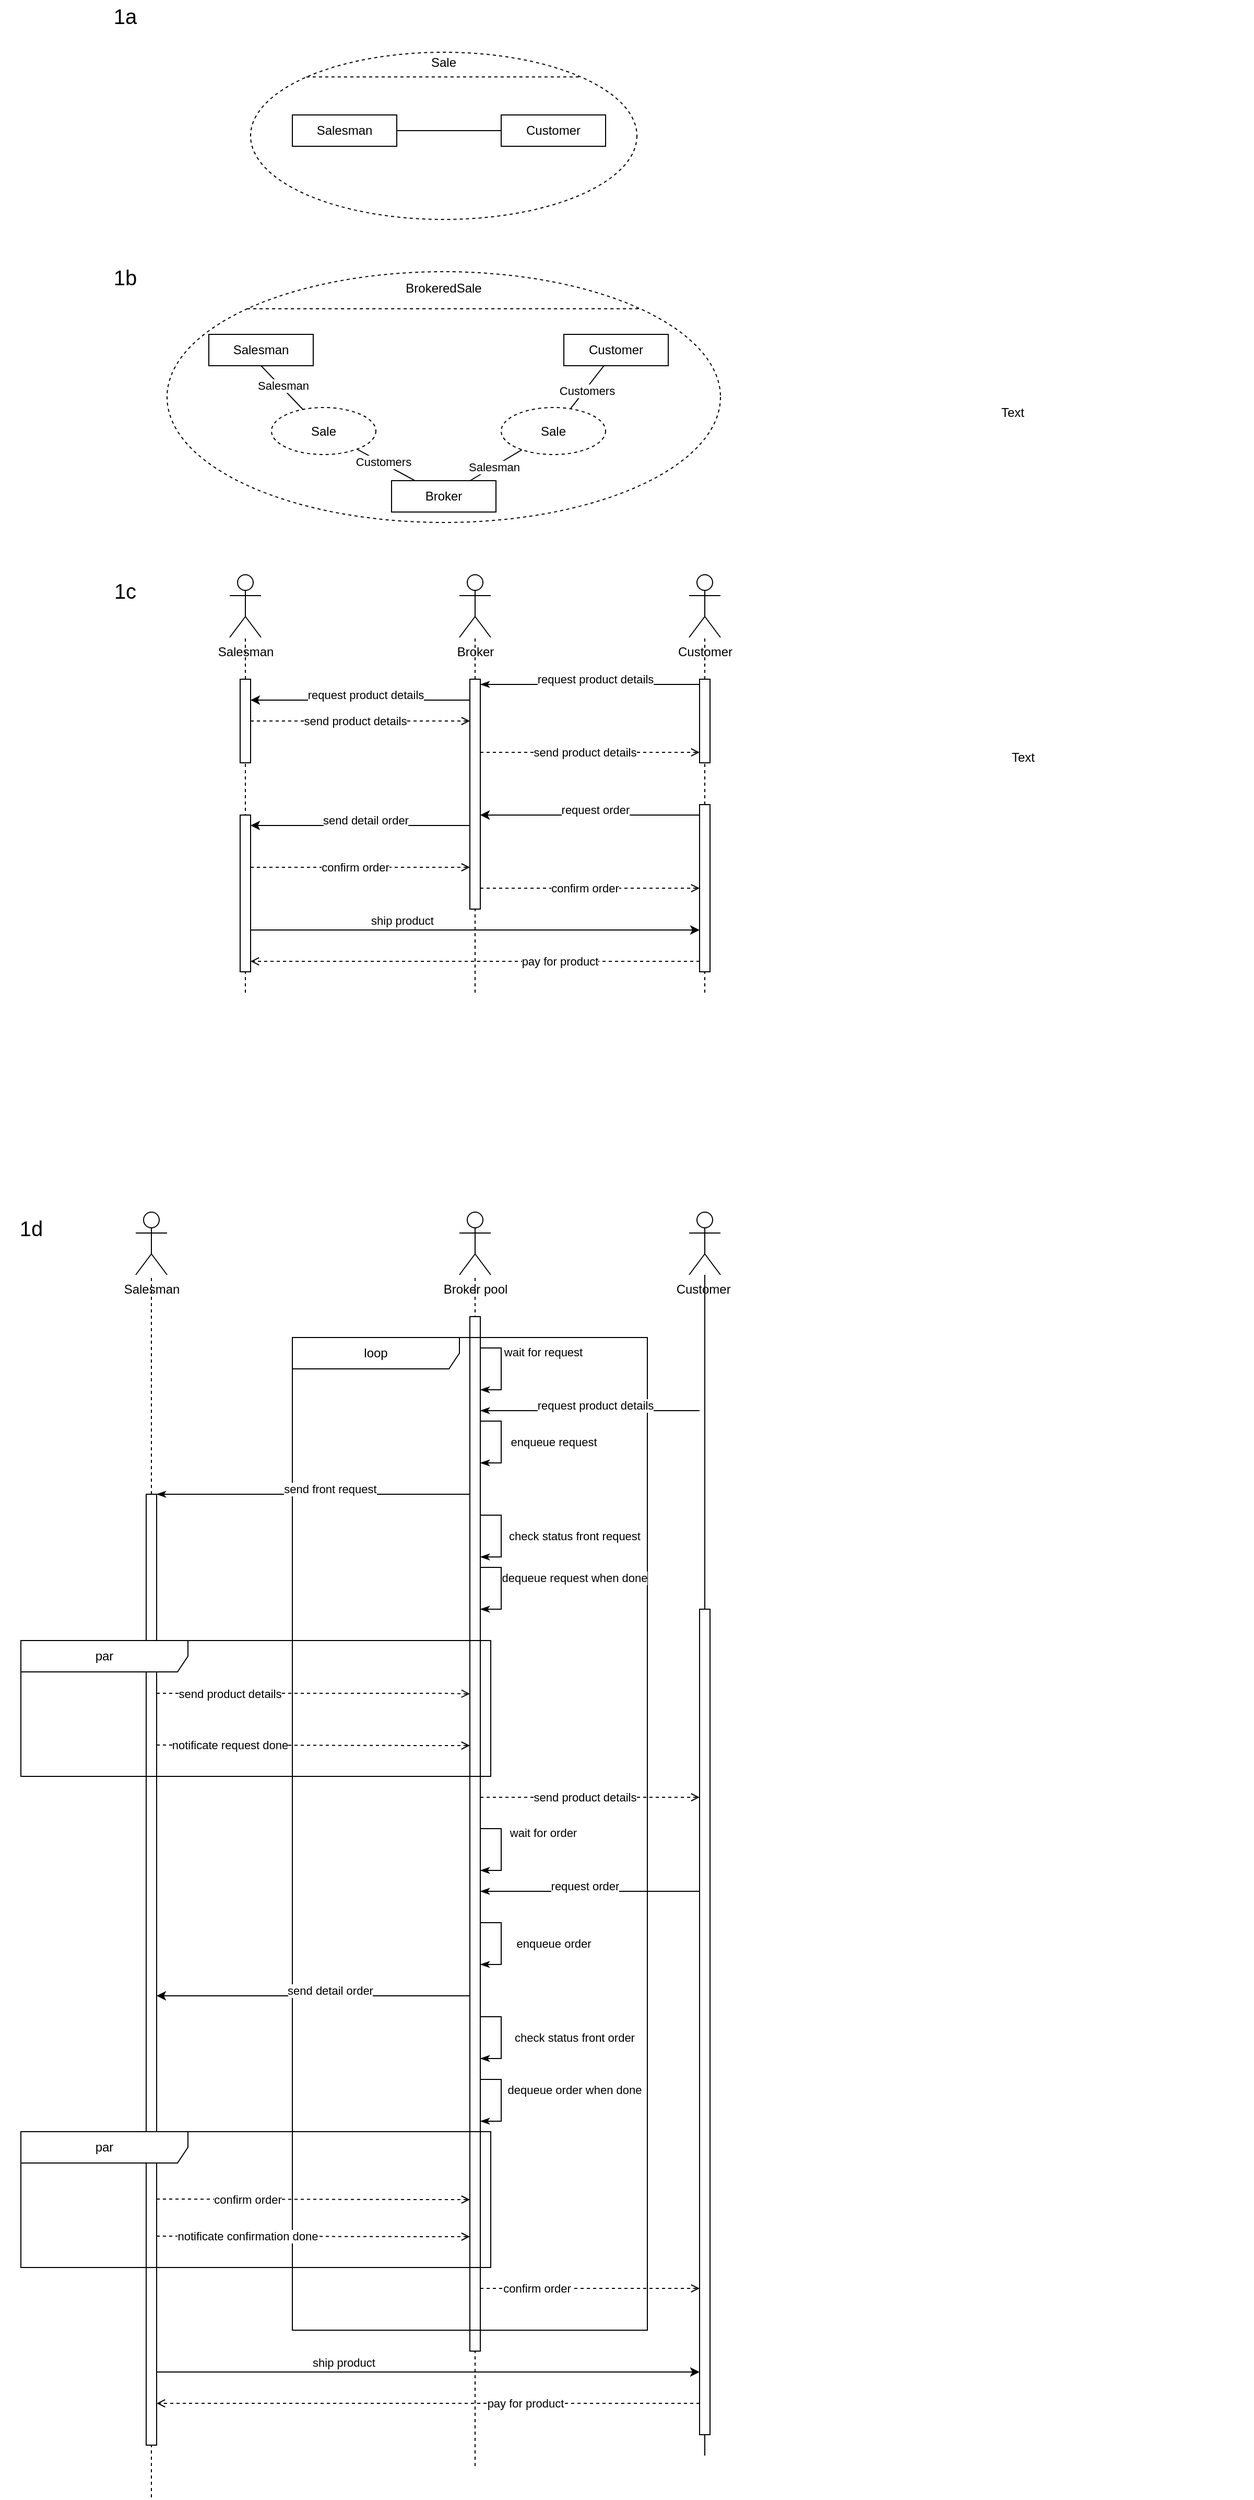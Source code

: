 <mxfile version="24.7.17" pages="4">
  <diagram name="Task1" id="I4p7r7ri7yD7P8vL2vun">
    <mxGraphModel grid="1" page="1" gridSize="10" guides="1" tooltips="1" connect="1" arrows="1" fold="1" pageScale="1" pageWidth="850" pageHeight="1100" math="0" shadow="0">
      <root>
        <mxCell id="0" />
        <mxCell id="1" parent="0" />
        <mxCell id="twM7COTh97j32GJJhoqv-55" value="" style="endArrow=none;html=1;rounded=0;align=center;verticalAlign=top;endFill=0;labelBackgroundColor=none;endSize=6;startArrow=none;startFill=0;dashed=1;" edge="1" parent="1" target="twM7COTh97j32GJJhoqv-40">
          <mxGeometry relative="1" as="geometry">
            <mxPoint x="115" y="2500" as="sourcePoint" />
            <mxPoint x="115" y="1450" as="targetPoint" />
          </mxGeometry>
        </mxCell>
        <mxCell id="twM7COTh97j32GJJhoqv-56" value="" style="html=1;points=[[0,0,0,0,5],[0,1,0,0,-5],[1,0,0,0,5],[1,1,0,0,-5]];perimeter=orthogonalPerimeter;outlineConnect=0;targetShapes=umlLifeline;portConstraint=eastwest;newEdgeStyle={&quot;curved&quot;:0,&quot;rounded&quot;:0};" vertex="1" parent="1">
          <mxGeometry x="110" y="1540" width="10" height="910" as="geometry" />
        </mxCell>
        <mxCell id="8ykmIyS00QSg9AjOTAIW-1" value="Salesman" style="shape=umlActor;verticalLabelPosition=bottom;verticalAlign=top;html=1;" vertex="1" parent="1">
          <mxGeometry x="190" y="660" width="30" height="60" as="geometry" />
        </mxCell>
        <mxCell id="1hkVWttehedhRR9f8vAL-1" value="1a" style="text;html=1;align=center;verticalAlign=middle;whiteSpace=wrap;rounded=0;fontSize=20;" vertex="1" parent="1">
          <mxGeometry x="60" y="110" width="60" height="30" as="geometry" />
        </mxCell>
        <mxCell id="1hkVWttehedhRR9f8vAL-3" value="" style="shape=ellipse;container=1;horizontal=1;horizontalStack=0;resizeParent=1;resizeParentMax=0;resizeLast=0;html=1;dashed=1;collapsible=0;" vertex="1" parent="1">
          <mxGeometry x="210" y="160" width="370" height="160" as="geometry" />
        </mxCell>
        <mxCell id="1hkVWttehedhRR9f8vAL-4" value="Sale" style="html=1;strokeColor=none;fillColor=none;align=center;verticalAlign=middle;spacingLeft=4;spacingRight=4;rotatable=0;points=[[0,0.5],[1,0.5]];resizeWidth=1;whiteSpace=wrap;" vertex="1" parent="1hkVWttehedhRR9f8vAL-3">
          <mxGeometry width="370" height="20.87" as="geometry" />
        </mxCell>
        <mxCell id="1hkVWttehedhRR9f8vAL-5" value="" style="line;strokeWidth=1;fillColor=none;rotatable=0;labelPosition=right;points=[];portConstraint=eastwest;dashed=1;resizeWidth=1;" vertex="1" parent="1hkVWttehedhRR9f8vAL-3">
          <mxGeometry x="53.444" y="20.87" width="263.111" height="5.565" as="geometry" />
        </mxCell>
        <mxCell id="1hkVWttehedhRR9f8vAL-6" value="Salesman" style="html=1;align=center;verticalAlign=middle;rotatable=0;whiteSpace=wrap;" vertex="1" parent="1hkVWttehedhRR9f8vAL-3">
          <mxGeometry width="100" height="30" relative="1" as="geometry">
            <mxPoint x="40" y="60" as="offset" />
          </mxGeometry>
        </mxCell>
        <mxCell id="1hkVWttehedhRR9f8vAL-9" value="Customer" style="html=1;align=center;verticalAlign=middle;rotatable=0;whiteSpace=wrap;" vertex="1" parent="1hkVWttehedhRR9f8vAL-3">
          <mxGeometry width="100" height="30" relative="1" as="geometry">
            <mxPoint x="240" y="60" as="offset" />
          </mxGeometry>
        </mxCell>
        <mxCell id="1hkVWttehedhRR9f8vAL-14" style="edgeStyle=orthogonalEdgeStyle;rounded=0;orthogonalLoop=1;jettySize=auto;html=1;exitX=1;exitY=0.5;exitDx=0;exitDy=0;endArrow=none;endFill=0;" edge="1" parent="1" source="1hkVWttehedhRR9f8vAL-6" target="1hkVWttehedhRR9f8vAL-9">
          <mxGeometry relative="1" as="geometry" />
        </mxCell>
        <mxCell id="1hkVWttehedhRR9f8vAL-13" value="1b" style="text;html=1;align=center;verticalAlign=middle;whiteSpace=wrap;rounded=0;fontSize=20;" vertex="1" parent="1">
          <mxGeometry x="60" y="360" width="60" height="30" as="geometry" />
        </mxCell>
        <mxCell id="1hkVWttehedhRR9f8vAL-15" value="" style="shape=ellipse;container=1;horizontal=1;horizontalStack=0;resizeParent=1;resizeParentMax=0;resizeLast=0;html=1;dashed=1;collapsible=0;" vertex="1" parent="1">
          <mxGeometry x="130" y="370" width="530" height="240" as="geometry" />
        </mxCell>
        <mxCell id="1hkVWttehedhRR9f8vAL-16" value="BrokeredSale" style="html=1;strokeColor=none;fillColor=none;align=center;verticalAlign=middle;spacingLeft=4;spacingRight=4;rotatable=0;points=[[0,0.5],[1,0.5]];resizeWidth=1;whiteSpace=wrap;" vertex="1" parent="1hkVWttehedhRR9f8vAL-15">
          <mxGeometry width="530" height="31.304" as="geometry" />
        </mxCell>
        <mxCell id="1hkVWttehedhRR9f8vAL-17" value="" style="line;strokeWidth=1;fillColor=none;rotatable=0;labelPosition=right;points=[];portConstraint=eastwest;dashed=1;resizeWidth=1;" vertex="1" parent="1hkVWttehedhRR9f8vAL-15">
          <mxGeometry x="76.556" y="31.304" width="376.889" height="8.348" as="geometry" />
        </mxCell>
        <mxCell id="1hkVWttehedhRR9f8vAL-31" style="rounded=0;orthogonalLoop=1;jettySize=auto;html=1;exitX=0.5;exitY=1;exitDx=0;exitDy=0;endArrow=none;endFill=0;" edge="1" parent="1hkVWttehedhRR9f8vAL-15" source="1hkVWttehedhRR9f8vAL-18" target="1hkVWttehedhRR9f8vAL-27">
          <mxGeometry relative="1" as="geometry" />
        </mxCell>
        <mxCell id="1hkVWttehedhRR9f8vAL-35" value="Salesman" style="edgeLabel;html=1;align=center;verticalAlign=middle;resizable=0;points=[];" vertex="1" connectable="0" parent="1hkVWttehedhRR9f8vAL-31">
          <mxGeometry x="-0.041" y="2" relative="1" as="geometry">
            <mxPoint as="offset" />
          </mxGeometry>
        </mxCell>
        <mxCell id="1hkVWttehedhRR9f8vAL-18" value="Salesman" style="html=1;align=center;verticalAlign=middle;rotatable=0;whiteSpace=wrap;" vertex="1" parent="1hkVWttehedhRR9f8vAL-15">
          <mxGeometry width="100" height="30" relative="1" as="geometry">
            <mxPoint x="40" y="60" as="offset" />
          </mxGeometry>
        </mxCell>
        <mxCell id="1hkVWttehedhRR9f8vAL-19" value="Customer" style="html=1;align=center;verticalAlign=middle;rotatable=0;whiteSpace=wrap;" vertex="1" parent="1hkVWttehedhRR9f8vAL-15">
          <mxGeometry width="100" height="30" relative="1" as="geometry">
            <mxPoint x="380" y="60" as="offset" />
          </mxGeometry>
        </mxCell>
        <mxCell id="1hkVWttehedhRR9f8vAL-26" value="Broker" style="html=1;align=center;verticalAlign=middle;rotatable=0;whiteSpace=wrap;" vertex="1" parent="1hkVWttehedhRR9f8vAL-15">
          <mxGeometry x="215" y="200" width="100" height="30" as="geometry" />
        </mxCell>
        <mxCell id="1hkVWttehedhRR9f8vAL-27" value="Sale" style="ellipse;html=1;whiteSpace=wrap;dashed=1;" vertex="1" parent="1hkVWttehedhRR9f8vAL-15">
          <mxGeometry x="100" y="130" width="100" height="45" as="geometry" />
        </mxCell>
        <mxCell id="1hkVWttehedhRR9f8vAL-29" value="Sale" style="ellipse;html=1;whiteSpace=wrap;dashed=1;" vertex="1" parent="1hkVWttehedhRR9f8vAL-15">
          <mxGeometry x="320" y="130" width="100" height="45" as="geometry" />
        </mxCell>
        <mxCell id="1hkVWttehedhRR9f8vAL-32" style="rounded=0;orthogonalLoop=1;jettySize=auto;html=1;endArrow=none;endFill=0;" edge="1" parent="1hkVWttehedhRR9f8vAL-15" source="1hkVWttehedhRR9f8vAL-27" target="1hkVWttehedhRR9f8vAL-26">
          <mxGeometry relative="1" as="geometry">
            <mxPoint x="100" y="100" as="sourcePoint" />
            <mxPoint x="130" y="132" as="targetPoint" />
          </mxGeometry>
        </mxCell>
        <mxCell id="1hkVWttehedhRR9f8vAL-36" value="Customers" style="edgeLabel;html=1;align=center;verticalAlign=middle;resizable=0;points=[];" vertex="1" connectable="0" parent="1hkVWttehedhRR9f8vAL-32">
          <mxGeometry x="-0.125" y="1" relative="1" as="geometry">
            <mxPoint as="offset" />
          </mxGeometry>
        </mxCell>
        <mxCell id="1hkVWttehedhRR9f8vAL-33" style="rounded=0;orthogonalLoop=1;jettySize=auto;html=1;endArrow=none;endFill=0;" edge="1" parent="1hkVWttehedhRR9f8vAL-15" source="1hkVWttehedhRR9f8vAL-26" target="1hkVWttehedhRR9f8vAL-29">
          <mxGeometry relative="1" as="geometry">
            <mxPoint x="110" y="110" as="sourcePoint" />
            <mxPoint x="140" y="142" as="targetPoint" />
          </mxGeometry>
        </mxCell>
        <mxCell id="1hkVWttehedhRR9f8vAL-37" value="Salesman" style="edgeLabel;html=1;align=center;verticalAlign=middle;resizable=0;points=[];" vertex="1" connectable="0" parent="1hkVWttehedhRR9f8vAL-33">
          <mxGeometry x="-0.095" relative="1" as="geometry">
            <mxPoint as="offset" />
          </mxGeometry>
        </mxCell>
        <mxCell id="1hkVWttehedhRR9f8vAL-34" style="rounded=0;orthogonalLoop=1;jettySize=auto;html=1;endArrow=none;endFill=0;" edge="1" parent="1hkVWttehedhRR9f8vAL-15" source="1hkVWttehedhRR9f8vAL-29" target="1hkVWttehedhRR9f8vAL-19">
          <mxGeometry relative="1" as="geometry">
            <mxPoint x="120" y="120" as="sourcePoint" />
            <mxPoint x="150" y="152" as="targetPoint" />
          </mxGeometry>
        </mxCell>
        <mxCell id="1hkVWttehedhRR9f8vAL-38" value="Customers" style="edgeLabel;html=1;align=center;verticalAlign=middle;resizable=0;points=[];" vertex="1" connectable="0" parent="1hkVWttehedhRR9f8vAL-34">
          <mxGeometry x="-0.102" y="-1" relative="1" as="geometry">
            <mxPoint as="offset" />
          </mxGeometry>
        </mxCell>
        <mxCell id="1hkVWttehedhRR9f8vAL-39" value="1c" style="text;html=1;align=center;verticalAlign=middle;whiteSpace=wrap;rounded=0;fontSize=20;" vertex="1" parent="1">
          <mxGeometry x="60" y="660" width="60" height="30" as="geometry" />
        </mxCell>
        <mxCell id="8ykmIyS00QSg9AjOTAIW-3" value="Broker" style="shape=umlActor;verticalLabelPosition=bottom;verticalAlign=top;html=1;" vertex="1" parent="1">
          <mxGeometry x="410" y="660" width="30" height="60" as="geometry" />
        </mxCell>
        <mxCell id="8ykmIyS00QSg9AjOTAIW-4" value="Customer" style="shape=umlActor;verticalLabelPosition=bottom;verticalAlign=top;html=1;" vertex="1" parent="1">
          <mxGeometry x="630" y="660" width="30" height="60" as="geometry" />
        </mxCell>
        <mxCell id="8ykmIyS00QSg9AjOTAIW-5" value="" style="endArrow=none;html=1;rounded=0;align=center;verticalAlign=top;endFill=0;labelBackgroundColor=none;endSize=6;startArrow=none;startFill=0;dashed=1;" edge="1" parent="1" source="8ykmIyS00QSg9AjOTAIW-6" target="8ykmIyS00QSg9AjOTAIW-1">
          <mxGeometry relative="1" as="geometry">
            <mxPoint x="210" y="1300" as="sourcePoint" />
            <mxPoint x="500" y="1030" as="targetPoint" />
          </mxGeometry>
        </mxCell>
        <mxCell id="8ykmIyS00QSg9AjOTAIW-6" value="" style="html=1;points=[[0,0,0,0,5],[0,1,0,0,-5],[1,0,0,0,5],[1,1,0,0,-5]];perimeter=orthogonalPerimeter;outlineConnect=0;targetShapes=umlLifeline;portConstraint=eastwest;newEdgeStyle={&quot;curved&quot;:0,&quot;rounded&quot;:0};" vertex="1" parent="1">
          <mxGeometry x="200" y="760" width="10" height="80" as="geometry" />
        </mxCell>
        <mxCell id="8ykmIyS00QSg9AjOTAIW-8" value="" style="endArrow=none;html=1;rounded=0;align=center;verticalAlign=top;endFill=0;labelBackgroundColor=none;endSize=6;startArrow=none;startFill=0;dashed=1;" edge="1" parent="1" source="8ykmIyS00QSg9AjOTAIW-9" target="8ykmIyS00QSg9AjOTAIW-3">
          <mxGeometry relative="1" as="geometry">
            <mxPoint x="425" y="950" as="sourcePoint" />
            <mxPoint x="430" y="710" as="targetPoint" />
          </mxGeometry>
        </mxCell>
        <mxCell id="8ykmIyS00QSg9AjOTAIW-10" value="" style="endArrow=none;html=1;rounded=0;align=center;verticalAlign=top;endFill=0;labelBackgroundColor=none;endSize=6;startArrow=none;startFill=0;" edge="1" parent="1" target="8ykmIyS00QSg9AjOTAIW-9">
          <mxGeometry relative="1" as="geometry">
            <mxPoint x="425" y="950" as="sourcePoint" />
            <mxPoint x="425" y="720" as="targetPoint" />
          </mxGeometry>
        </mxCell>
        <mxCell id="8ykmIyS00QSg9AjOTAIW-9" value="" style="html=1;points=[[0,0,0,0,5],[0,1,0,0,-5],[1,0,0,0,5],[1,1,0,0,-5]];perimeter=orthogonalPerimeter;outlineConnect=0;targetShapes=umlLifeline;portConstraint=eastwest;newEdgeStyle={&quot;curved&quot;:0,&quot;rounded&quot;:0};" vertex="1" parent="1">
          <mxGeometry x="420" y="760" width="10" height="220" as="geometry" />
        </mxCell>
        <mxCell id="8ykmIyS00QSg9AjOTAIW-18" value="" style="endArrow=none;html=1;rounded=0;align=center;verticalAlign=top;endFill=0;labelBackgroundColor=none;endSize=6;startArrow=none;startFill=0;dashed=1;" edge="1" parent="1" target="8ykmIyS00QSg9AjOTAIW-6">
          <mxGeometry relative="1" as="geometry">
            <mxPoint x="205" y="1060" as="sourcePoint" />
            <mxPoint x="215" y="730" as="targetPoint" />
          </mxGeometry>
        </mxCell>
        <mxCell id="8ykmIyS00QSg9AjOTAIW-19" value="" style="html=1;points=[[0,0,0,0,5],[0,1,0,0,-5],[1,0,0,0,5],[1,1,0,0,-5]];perimeter=orthogonalPerimeter;outlineConnect=0;targetShapes=umlLifeline;portConstraint=eastwest;newEdgeStyle={&quot;curved&quot;:0,&quot;rounded&quot;:0};" vertex="1" parent="1">
          <mxGeometry x="200" y="890" width="10" height="150" as="geometry" />
        </mxCell>
        <mxCell id="JxfAr-vFTzDbXSifojpH-1" value="" style="endArrow=none;html=1;rounded=0;align=center;verticalAlign=top;endFill=0;labelBackgroundColor=none;endSize=6;startArrow=none;startFill=0;dashed=1;" edge="1" parent="1" source="JxfAr-vFTzDbXSifojpH-4" target="8ykmIyS00QSg9AjOTAIW-4">
          <mxGeometry relative="1" as="geometry">
            <mxPoint x="645" y="1350" as="sourcePoint" />
            <mxPoint x="445" y="730" as="targetPoint" />
          </mxGeometry>
        </mxCell>
        <mxCell id="JxfAr-vFTzDbXSifojpH-4" value="" style="html=1;points=[[0,0,0,0,5],[0,1,0,0,-5],[1,0,0,0,5],[1,1,0,0,-5]];perimeter=orthogonalPerimeter;outlineConnect=0;targetShapes=umlLifeline;portConstraint=eastwest;newEdgeStyle={&quot;curved&quot;:0,&quot;rounded&quot;:0};" vertex="1" parent="1">
          <mxGeometry x="640" y="760" width="10" height="80" as="geometry" />
        </mxCell>
        <mxCell id="JxfAr-vFTzDbXSifojpH-12" value="" style="endArrow=none;html=1;rounded=0;align=center;verticalAlign=top;endFill=0;labelBackgroundColor=none;endSize=6;startArrow=none;startFill=0;dashed=1;" edge="1" parent="1" target="JxfAr-vFTzDbXSifojpH-11">
          <mxGeometry relative="1" as="geometry">
            <mxPoint x="645" y="1060" as="sourcePoint" />
            <mxPoint x="645" y="1070" as="targetPoint" />
          </mxGeometry>
        </mxCell>
        <mxCell id="JxfAr-vFTzDbXSifojpH-11" value="" style="html=1;points=[[0,0,0,0,5],[0,1,0,0,-5],[1,0,0,0,5],[1,1,0,0,-5]];perimeter=orthogonalPerimeter;outlineConnect=0;targetShapes=umlLifeline;portConstraint=eastwest;newEdgeStyle={&quot;curved&quot;:0,&quot;rounded&quot;:0};" vertex="1" parent="1">
          <mxGeometry x="640" y="880" width="10" height="160" as="geometry" />
        </mxCell>
        <mxCell id="twM7COTh97j32GJJhoqv-40" value="Salesman" style="shape=umlActor;verticalLabelPosition=bottom;verticalAlign=top;html=1;" vertex="1" parent="1">
          <mxGeometry x="100" y="1270" width="30" height="60" as="geometry" />
        </mxCell>
        <mxCell id="twM7COTh97j32GJJhoqv-41" value="1d" style="text;html=1;align=center;verticalAlign=middle;whiteSpace=wrap;rounded=0;fontSize=20;" vertex="1" parent="1">
          <mxGeometry x="-30" y="1270" width="60" height="30" as="geometry" />
        </mxCell>
        <mxCell id="twM7COTh97j32GJJhoqv-42" value="Broker pool" style="shape=umlActor;verticalLabelPosition=bottom;verticalAlign=top;html=1;" vertex="1" parent="1">
          <mxGeometry x="410" y="1270" width="30" height="60" as="geometry" />
        </mxCell>
        <mxCell id="twM7COTh97j32GJJhoqv-43" value="Customer&amp;nbsp;" style="shape=umlActor;verticalLabelPosition=bottom;verticalAlign=top;html=1;" vertex="1" parent="1">
          <mxGeometry x="630" y="1270" width="30" height="60" as="geometry" />
        </mxCell>
        <mxCell id="twM7COTh97j32GJJhoqv-46" value="" style="endArrow=none;html=1;rounded=0;align=center;verticalAlign=top;endFill=0;labelBackgroundColor=none;endSize=6;startArrow=none;startFill=0;dashed=1;" edge="1" parent="1" target="twM7COTh97j32GJJhoqv-42">
          <mxGeometry relative="1" as="geometry">
            <mxPoint x="425" y="2470" as="sourcePoint" />
            <mxPoint x="430" y="1320" as="targetPoint" />
          </mxGeometry>
        </mxCell>
        <mxCell id="twM7COTh97j32GJJhoqv-47" value="" style="endArrow=none;html=1;rounded=0;align=center;verticalAlign=top;endFill=0;labelBackgroundColor=none;endSize=6;startArrow=none;startFill=0;" edge="1" parent="1" target="twM7COTh97j32GJJhoqv-48">
          <mxGeometry relative="1" as="geometry">
            <mxPoint x="425" y="1560" as="sourcePoint" />
            <mxPoint x="425" y="1330" as="targetPoint" />
          </mxGeometry>
        </mxCell>
        <mxCell id="twM7COTh97j32GJJhoqv-48" value="" style="html=1;points=[[0,0,0,0,5],[0,1,0,0,-5],[1,0,0,0,5],[1,1,0,0,-5]];perimeter=orthogonalPerimeter;outlineConnect=0;targetShapes=umlLifeline;portConstraint=eastwest;newEdgeStyle={&quot;curved&quot;:0,&quot;rounded&quot;:0};" vertex="1" parent="1">
          <mxGeometry x="420" y="1370" width="10" height="990" as="geometry" />
        </mxCell>
        <mxCell id="twM7COTh97j32GJJhoqv-61" value="" style="endArrow=none;html=1;rounded=0;align=center;verticalAlign=top;endFill=0;labelBackgroundColor=none;endSize=6;startArrow=none;startFill=0;" edge="1" parent="1" target="twM7COTh97j32GJJhoqv-43">
          <mxGeometry relative="1" as="geometry">
            <mxPoint x="645" y="2460" as="sourcePoint" />
            <mxPoint x="445" y="1340" as="targetPoint" />
          </mxGeometry>
        </mxCell>
        <mxCell id="lwotbNNE2DX-GulmVktH-1" value="" style="endArrow=classicThin;html=1;rounded=0;entryX=1;entryY=0;entryDx=0;entryDy=5;entryPerimeter=0;endFill=1;" edge="1" parent="1" source="JxfAr-vFTzDbXSifojpH-4" target="8ykmIyS00QSg9AjOTAIW-9">
          <mxGeometry width="50" height="50" relative="1" as="geometry">
            <mxPoint x="400" y="920" as="sourcePoint" />
            <mxPoint x="450" y="870" as="targetPoint" />
          </mxGeometry>
        </mxCell>
        <mxCell id="lwotbNNE2DX-GulmVktH-2" value="request product details" style="edgeLabel;html=1;align=center;verticalAlign=middle;resizable=0;points=[];" connectable="0" vertex="1" parent="lwotbNNE2DX-GulmVktH-1">
          <mxGeometry x="-0.236" y="2" relative="1" as="geometry">
            <mxPoint x="-20" y="-7" as="offset" />
          </mxGeometry>
        </mxCell>
        <mxCell id="lwotbNNE2DX-GulmVktH-3" value="" style="endArrow=classic;html=1;rounded=0;entryX=1;entryY=0;entryDx=0;entryDy=5;entryPerimeter=0;endFill=1;" edge="1" parent="1">
          <mxGeometry width="50" height="50" relative="1" as="geometry">
            <mxPoint x="420" y="780" as="sourcePoint" />
            <mxPoint x="210" y="780" as="targetPoint" />
          </mxGeometry>
        </mxCell>
        <mxCell id="lwotbNNE2DX-GulmVktH-4" value="request product details" style="edgeLabel;html=1;align=center;verticalAlign=middle;resizable=0;points=[];" connectable="0" vertex="1" parent="lwotbNNE2DX-GulmVktH-3">
          <mxGeometry x="-0.236" y="2" relative="1" as="geometry">
            <mxPoint x="-20" y="-7" as="offset" />
          </mxGeometry>
        </mxCell>
        <mxCell id="lwotbNNE2DX-GulmVktH-5" value="" style="endArrow=open;html=1;rounded=0;endFill=0;dashed=1;" edge="1" parent="1" source="8ykmIyS00QSg9AjOTAIW-6" target="8ykmIyS00QSg9AjOTAIW-9">
          <mxGeometry width="50" height="50" relative="1" as="geometry">
            <mxPoint x="400" y="920" as="sourcePoint" />
            <mxPoint x="450" y="870" as="targetPoint" />
          </mxGeometry>
        </mxCell>
        <mxCell id="lwotbNNE2DX-GulmVktH-6" value="send product details" style="edgeLabel;html=1;align=center;verticalAlign=middle;resizable=0;points=[];" connectable="0" vertex="1" parent="lwotbNNE2DX-GulmVktH-5">
          <mxGeometry x="-0.269" relative="1" as="geometry">
            <mxPoint x="23" as="offset" />
          </mxGeometry>
        </mxCell>
        <mxCell id="lwotbNNE2DX-GulmVktH-7" value="" style="endArrow=open;html=1;rounded=0;endFill=0;dashed=1;" edge="1" parent="1">
          <mxGeometry width="50" height="50" relative="1" as="geometry">
            <mxPoint x="430" y="830" as="sourcePoint" />
            <mxPoint x="640" y="830" as="targetPoint" />
          </mxGeometry>
        </mxCell>
        <mxCell id="lwotbNNE2DX-GulmVktH-8" value="send product details" style="edgeLabel;html=1;align=center;verticalAlign=middle;resizable=0;points=[];" connectable="0" vertex="1" parent="lwotbNNE2DX-GulmVktH-7">
          <mxGeometry x="-0.269" relative="1" as="geometry">
            <mxPoint x="23" as="offset" />
          </mxGeometry>
        </mxCell>
        <mxCell id="lwotbNNE2DX-GulmVktH-9" value="" style="endArrow=classic;html=1;rounded=0;entryX=1;entryY=0;entryDx=0;entryDy=5;entryPerimeter=0;endFill=1;" edge="1" parent="1">
          <mxGeometry width="50" height="50" relative="1" as="geometry">
            <mxPoint x="640" y="890" as="sourcePoint" />
            <mxPoint x="430" y="890" as="targetPoint" />
          </mxGeometry>
        </mxCell>
        <mxCell id="lwotbNNE2DX-GulmVktH-10" value="request order" style="edgeLabel;html=1;align=center;verticalAlign=middle;resizable=0;points=[];" connectable="0" vertex="1" parent="lwotbNNE2DX-GulmVktH-9">
          <mxGeometry x="-0.236" y="2" relative="1" as="geometry">
            <mxPoint x="-20" y="-7" as="offset" />
          </mxGeometry>
        </mxCell>
        <mxCell id="lwotbNNE2DX-GulmVktH-13" value="" style="endArrow=classic;html=1;rounded=0;entryX=1;entryY=0;entryDx=0;entryDy=5;entryPerimeter=0;endFill=1;" edge="1" parent="1">
          <mxGeometry width="50" height="50" relative="1" as="geometry">
            <mxPoint x="420" y="900" as="sourcePoint" />
            <mxPoint x="210" y="900" as="targetPoint" />
          </mxGeometry>
        </mxCell>
        <mxCell id="lwotbNNE2DX-GulmVktH-14" value="send detail order" style="edgeLabel;html=1;align=center;verticalAlign=middle;resizable=0;points=[];" connectable="0" vertex="1" parent="lwotbNNE2DX-GulmVktH-13">
          <mxGeometry x="-0.236" y="2" relative="1" as="geometry">
            <mxPoint x="-20" y="-7" as="offset" />
          </mxGeometry>
        </mxCell>
        <mxCell id="lwotbNNE2DX-GulmVktH-15" value="" style="endArrow=open;html=1;rounded=0;endFill=0;dashed=1;" edge="1" parent="1">
          <mxGeometry width="50" height="50" relative="1" as="geometry">
            <mxPoint x="210" y="940" as="sourcePoint" />
            <mxPoint x="420" y="940" as="targetPoint" />
          </mxGeometry>
        </mxCell>
        <mxCell id="lwotbNNE2DX-GulmVktH-16" value="confirm order" style="edgeLabel;html=1;align=center;verticalAlign=middle;resizable=0;points=[];" connectable="0" vertex="1" parent="lwotbNNE2DX-GulmVktH-15">
          <mxGeometry x="-0.269" relative="1" as="geometry">
            <mxPoint x="23" as="offset" />
          </mxGeometry>
        </mxCell>
        <mxCell id="lwotbNNE2DX-GulmVktH-17" value="" style="endArrow=open;html=1;rounded=0;endFill=0;dashed=1;" edge="1" parent="1">
          <mxGeometry width="50" height="50" relative="1" as="geometry">
            <mxPoint x="430" y="960" as="sourcePoint" />
            <mxPoint x="640" y="960" as="targetPoint" />
          </mxGeometry>
        </mxCell>
        <mxCell id="lwotbNNE2DX-GulmVktH-18" value="confirm order" style="edgeLabel;html=1;align=center;verticalAlign=middle;resizable=0;points=[];" connectable="0" vertex="1" parent="lwotbNNE2DX-GulmVktH-17">
          <mxGeometry x="-0.269" relative="1" as="geometry">
            <mxPoint x="23" as="offset" />
          </mxGeometry>
        </mxCell>
        <mxCell id="lwotbNNE2DX-GulmVktH-19" value="" style="endArrow=classic;html=1;rounded=0;endFill=1;" edge="1" parent="1">
          <mxGeometry width="50" height="50" relative="1" as="geometry">
            <mxPoint x="210" y="1000" as="sourcePoint" />
            <mxPoint x="640" y="1000" as="targetPoint" />
          </mxGeometry>
        </mxCell>
        <mxCell id="lwotbNNE2DX-GulmVktH-20" value="ship product" style="edgeLabel;html=1;align=center;verticalAlign=middle;resizable=0;points=[];" connectable="0" vertex="1" parent="lwotbNNE2DX-GulmVktH-19">
          <mxGeometry x="-0.236" y="2" relative="1" as="geometry">
            <mxPoint x="-20" y="-7" as="offset" />
          </mxGeometry>
        </mxCell>
        <mxCell id="lwotbNNE2DX-GulmVktH-21" value="" style="endArrow=open;html=1;rounded=0;endFill=0;dashed=1;" edge="1" parent="1">
          <mxGeometry width="50" height="50" relative="1" as="geometry">
            <mxPoint x="640" y="1030" as="sourcePoint" />
            <mxPoint x="210" y="1030" as="targetPoint" />
          </mxGeometry>
        </mxCell>
        <mxCell id="lwotbNNE2DX-GulmVktH-22" value="pay for product" style="edgeLabel;html=1;align=center;verticalAlign=middle;resizable=0;points=[];" connectable="0" vertex="1" parent="lwotbNNE2DX-GulmVktH-21">
          <mxGeometry x="-0.269" relative="1" as="geometry">
            <mxPoint x="23" as="offset" />
          </mxGeometry>
        </mxCell>
        <mxCell id="lwotbNNE2DX-GulmVktH-23" value="" style="endArrow=none;html=1;rounded=0;align=center;verticalAlign=top;endFill=0;labelBackgroundColor=none;endSize=6;startArrow=none;startFill=0;dashed=1;" edge="1" parent="1" target="8ykmIyS00QSg9AjOTAIW-9">
          <mxGeometry relative="1" as="geometry">
            <mxPoint x="425" y="1060" as="sourcePoint" />
            <mxPoint x="655" y="1050" as="targetPoint" />
          </mxGeometry>
        </mxCell>
        <mxCell id="7N0bix_KuK8B6H3YnLO2-1" value="" style="endArrow=none;html=1;rounded=0;align=center;verticalAlign=top;endFill=0;labelBackgroundColor=none;endSize=6;startArrow=none;startFill=0;dashed=1;" edge="1" parent="1" source="JxfAr-vFTzDbXSifojpH-11" target="JxfAr-vFTzDbXSifojpH-4">
          <mxGeometry relative="1" as="geometry">
            <mxPoint x="655" y="770" as="sourcePoint" />
            <mxPoint x="655" y="730" as="targetPoint" />
          </mxGeometry>
        </mxCell>
        <mxCell id="rvgGhhycJ9Wo_LnVvsHn-1" value="Text" style="text;html=1;align=center;verticalAlign=middle;whiteSpace=wrap;rounded=0;" vertex="1" parent="1">
          <mxGeometry x="730" y="700" width="440" height="270" as="geometry" />
        </mxCell>
        <mxCell id="rvgGhhycJ9Wo_LnVvsHn-2" value="Text" style="text;html=1;align=center;verticalAlign=middle;whiteSpace=wrap;rounded=0;" vertex="1" parent="1">
          <mxGeometry x="720" y="370" width="440" height="270" as="geometry" />
        </mxCell>
        <mxCell id="rvgGhhycJ9Wo_LnVvsHn-6" value="" style="endArrow=none;html=1;rounded=0;align=center;verticalAlign=top;endFill=0;labelBackgroundColor=none;endSize=6;startArrow=none;startFill=0;" edge="1" parent="1" target="rvgGhhycJ9Wo_LnVvsHn-5">
          <mxGeometry relative="1" as="geometry">
            <mxPoint x="645" y="1800" as="sourcePoint" />
            <mxPoint x="645" y="1330" as="targetPoint" />
          </mxGeometry>
        </mxCell>
        <mxCell id="rvgGhhycJ9Wo_LnVvsHn-5" value="" style="html=1;points=[[0,0,0,0,5],[0,1,0,0,-5],[1,0,0,0,5],[1,1,0,0,-5]];perimeter=orthogonalPerimeter;outlineConnect=0;targetShapes=umlLifeline;portConstraint=eastwest;newEdgeStyle={&quot;curved&quot;:0,&quot;rounded&quot;:0};" vertex="1" parent="1">
          <mxGeometry x="640" y="1650" width="10" height="790" as="geometry" />
        </mxCell>
        <mxCell id="rvgGhhycJ9Wo_LnVvsHn-7" value="loop" style="shape=umlFrame;whiteSpace=wrap;html=1;pointerEvents=0;recursiveResize=0;container=1;collapsible=0;width=160;" vertex="1" parent="1">
          <mxGeometry x="250" y="1390" width="340" height="950" as="geometry" />
        </mxCell>
        <mxCell id="rvgGhhycJ9Wo_LnVvsHn-10" value="" style="endArrow=classicThin;html=1;rounded=0;endFill=1;" edge="1" parent="rvgGhhycJ9Wo_LnVvsHn-7">
          <mxGeometry width="50" height="50" relative="1" as="geometry">
            <mxPoint x="180" y="80" as="sourcePoint" />
            <mxPoint x="180" y="120" as="targetPoint" />
            <Array as="points">
              <mxPoint x="200" y="80" />
              <mxPoint x="200" y="120" />
            </Array>
          </mxGeometry>
        </mxCell>
        <mxCell id="rvgGhhycJ9Wo_LnVvsHn-11" value="enqueue request" style="edgeLabel;html=1;align=center;verticalAlign=middle;resizable=0;points=[];" connectable="0" vertex="1" parent="rvgGhhycJ9Wo_LnVvsHn-10">
          <mxGeometry x="-0.236" y="2" relative="1" as="geometry">
            <mxPoint x="48" y="9" as="offset" />
          </mxGeometry>
        </mxCell>
        <mxCell id="rvgGhhycJ9Wo_LnVvsHn-13" value="" style="endArrow=classicThin;html=1;rounded=0;endFill=1;" edge="1" parent="rvgGhhycJ9Wo_LnVvsHn-7">
          <mxGeometry width="50" height="50" relative="1" as="geometry">
            <mxPoint x="180" y="170" as="sourcePoint" />
            <mxPoint x="180" y="210" as="targetPoint" />
            <Array as="points">
              <mxPoint x="200" y="170" />
              <mxPoint x="200" y="210" />
            </Array>
          </mxGeometry>
        </mxCell>
        <mxCell id="rvgGhhycJ9Wo_LnVvsHn-14" value="check status front request" style="edgeLabel;html=1;align=center;verticalAlign=middle;resizable=0;points=[];" connectable="0" vertex="1" parent="rvgGhhycJ9Wo_LnVvsHn-13">
          <mxGeometry x="-0.236" y="2" relative="1" as="geometry">
            <mxPoint x="68" y="9" as="offset" />
          </mxGeometry>
        </mxCell>
        <mxCell id="rvgGhhycJ9Wo_LnVvsHn-15" value="" style="endArrow=classicThin;html=1;rounded=0;endFill=1;" edge="1" parent="rvgGhhycJ9Wo_LnVvsHn-7">
          <mxGeometry width="50" height="50" relative="1" as="geometry">
            <mxPoint x="180" y="220" as="sourcePoint" />
            <mxPoint x="180" y="260" as="targetPoint" />
            <Array as="points">
              <mxPoint x="200" y="220" />
              <mxPoint x="200" y="260" />
            </Array>
          </mxGeometry>
        </mxCell>
        <mxCell id="rvgGhhycJ9Wo_LnVvsHn-16" value="dequeue request when done" style="edgeLabel;html=1;align=center;verticalAlign=middle;resizable=0;points=[];" connectable="0" vertex="1" parent="rvgGhhycJ9Wo_LnVvsHn-15">
          <mxGeometry x="-0.236" y="2" relative="1" as="geometry">
            <mxPoint x="68" y="-1" as="offset" />
          </mxGeometry>
        </mxCell>
        <mxCell id="rvgGhhycJ9Wo_LnVvsHn-8" value="" style="endArrow=classicThin;html=1;rounded=0;endFill=1;" edge="1" parent="rvgGhhycJ9Wo_LnVvsHn-7">
          <mxGeometry width="50" height="50" relative="1" as="geometry">
            <mxPoint x="180" y="10" as="sourcePoint" />
            <mxPoint x="180" y="50" as="targetPoint" />
            <Array as="points">
              <mxPoint x="200" y="10" />
              <mxPoint x="200" y="50" />
            </Array>
          </mxGeometry>
        </mxCell>
        <mxCell id="rvgGhhycJ9Wo_LnVvsHn-9" value="wait for request" style="edgeLabel;html=1;align=center;verticalAlign=middle;resizable=0;points=[];" connectable="0" vertex="1" parent="rvgGhhycJ9Wo_LnVvsHn-8">
          <mxGeometry x="-0.236" y="2" relative="1" as="geometry">
            <mxPoint x="38" y="-7" as="offset" />
          </mxGeometry>
        </mxCell>
        <mxCell id="rvgGhhycJ9Wo_LnVvsHn-3" value="" style="endArrow=classicThin;html=1;rounded=0;entryX=1;entryY=0;entryDx=0;entryDy=5;entryPerimeter=0;endFill=1;" edge="1" parent="rvgGhhycJ9Wo_LnVvsHn-7">
          <mxGeometry width="50" height="50" relative="1" as="geometry">
            <mxPoint x="390" y="70" as="sourcePoint" />
            <mxPoint x="180" y="70" as="targetPoint" />
          </mxGeometry>
        </mxCell>
        <mxCell id="rvgGhhycJ9Wo_LnVvsHn-4" value="request product details" style="edgeLabel;html=1;align=center;verticalAlign=middle;resizable=0;points=[];" connectable="0" vertex="1" parent="rvgGhhycJ9Wo_LnVvsHn-3">
          <mxGeometry x="-0.236" y="2" relative="1" as="geometry">
            <mxPoint x="-20" y="-7" as="offset" />
          </mxGeometry>
        </mxCell>
        <mxCell id="3KIDhwlMq0-s0m3vB5BI-28" value="" style="endArrow=open;html=1;rounded=0;endFill=0;dashed=1;" edge="1" parent="rvgGhhycJ9Wo_LnVvsHn-7">
          <mxGeometry width="50" height="50" relative="1" as="geometry">
            <mxPoint x="180" y="440" as="sourcePoint" />
            <mxPoint x="390" y="440" as="targetPoint" />
          </mxGeometry>
        </mxCell>
        <mxCell id="3KIDhwlMq0-s0m3vB5BI-29" value="send product details" style="edgeLabel;html=1;align=center;verticalAlign=middle;resizable=0;points=[];" connectable="0" vertex="1" parent="3KIDhwlMq0-s0m3vB5BI-28">
          <mxGeometry x="-0.269" relative="1" as="geometry">
            <mxPoint x="23" as="offset" />
          </mxGeometry>
        </mxCell>
        <mxCell id="Av8zz2fC6AzTvyf2xfn5-1" value="" style="endArrow=classicThin;html=1;rounded=0;endFill=1;" edge="1" parent="rvgGhhycJ9Wo_LnVvsHn-7">
          <mxGeometry width="50" height="50" relative="1" as="geometry">
            <mxPoint x="180" y="470" as="sourcePoint" />
            <mxPoint x="180" y="510" as="targetPoint" />
            <Array as="points">
              <mxPoint x="200" y="470" />
              <mxPoint x="200" y="510" />
            </Array>
          </mxGeometry>
        </mxCell>
        <mxCell id="Av8zz2fC6AzTvyf2xfn5-2" value="wait for order" style="edgeLabel;html=1;align=center;verticalAlign=middle;resizable=0;points=[];" connectable="0" vertex="1" parent="Av8zz2fC6AzTvyf2xfn5-1">
          <mxGeometry x="-0.236" y="2" relative="1" as="geometry">
            <mxPoint x="38" y="-7" as="offset" />
          </mxGeometry>
        </mxCell>
        <mxCell id="Av8zz2fC6AzTvyf2xfn5-17" value="" style="endArrow=classicThin;html=1;rounded=0;endFill=1;" edge="1" parent="rvgGhhycJ9Wo_LnVvsHn-7">
          <mxGeometry width="50" height="50" relative="1" as="geometry">
            <mxPoint x="180" y="560" as="sourcePoint" />
            <mxPoint x="180" y="600" as="targetPoint" />
            <Array as="points">
              <mxPoint x="200" y="560" />
              <mxPoint x="200" y="600" />
            </Array>
          </mxGeometry>
        </mxCell>
        <mxCell id="Av8zz2fC6AzTvyf2xfn5-18" value="enqueue order" style="edgeLabel;html=1;align=center;verticalAlign=middle;resizable=0;points=[];" connectable="0" vertex="1" parent="Av8zz2fC6AzTvyf2xfn5-17">
          <mxGeometry x="-0.236" y="2" relative="1" as="geometry">
            <mxPoint x="48" y="9" as="offset" />
          </mxGeometry>
        </mxCell>
        <mxCell id="Av8zz2fC6AzTvyf2xfn5-19" value="" style="endArrow=classicThin;html=1;rounded=0;entryX=1;entryY=0;entryDx=0;entryDy=5;entryPerimeter=0;endFill=1;" edge="1" parent="rvgGhhycJ9Wo_LnVvsHn-7">
          <mxGeometry width="50" height="50" relative="1" as="geometry">
            <mxPoint x="390" y="530" as="sourcePoint" />
            <mxPoint x="180" y="530" as="targetPoint" />
          </mxGeometry>
        </mxCell>
        <mxCell id="Av8zz2fC6AzTvyf2xfn5-20" value="request order" style="edgeLabel;html=1;align=center;verticalAlign=middle;resizable=0;points=[];" connectable="0" vertex="1" parent="Av8zz2fC6AzTvyf2xfn5-19">
          <mxGeometry x="-0.236" y="2" relative="1" as="geometry">
            <mxPoint x="-30" y="-7" as="offset" />
          </mxGeometry>
        </mxCell>
        <mxCell id="Av8zz2fC6AzTvyf2xfn5-21" value="" style="endArrow=classicThin;html=1;rounded=0;endFill=1;" edge="1" parent="rvgGhhycJ9Wo_LnVvsHn-7">
          <mxGeometry width="50" height="50" relative="1" as="geometry">
            <mxPoint x="180" y="650" as="sourcePoint" />
            <mxPoint x="180" y="690" as="targetPoint" />
            <Array as="points">
              <mxPoint x="200" y="650" />
              <mxPoint x="200" y="690" />
            </Array>
          </mxGeometry>
        </mxCell>
        <mxCell id="Av8zz2fC6AzTvyf2xfn5-22" value="check status front order" style="edgeLabel;html=1;align=center;verticalAlign=middle;resizable=0;points=[];" connectable="0" vertex="1" parent="Av8zz2fC6AzTvyf2xfn5-21">
          <mxGeometry x="-0.236" y="2" relative="1" as="geometry">
            <mxPoint x="68" y="9" as="offset" />
          </mxGeometry>
        </mxCell>
        <mxCell id="Av8zz2fC6AzTvyf2xfn5-23" value="" style="endArrow=classicThin;html=1;rounded=0;endFill=1;" edge="1" parent="rvgGhhycJ9Wo_LnVvsHn-7">
          <mxGeometry width="50" height="50" relative="1" as="geometry">
            <mxPoint x="180" y="710" as="sourcePoint" />
            <mxPoint x="180" y="750" as="targetPoint" />
            <Array as="points">
              <mxPoint x="200" y="710" />
              <mxPoint x="200" y="750" />
            </Array>
          </mxGeometry>
        </mxCell>
        <mxCell id="Av8zz2fC6AzTvyf2xfn5-24" value="dequeue order when done" style="edgeLabel;html=1;align=center;verticalAlign=middle;resizable=0;points=[];" connectable="0" vertex="1" parent="Av8zz2fC6AzTvyf2xfn5-23">
          <mxGeometry x="-0.236" y="2" relative="1" as="geometry">
            <mxPoint x="68" y="-1" as="offset" />
          </mxGeometry>
        </mxCell>
        <mxCell id="Av8zz2fC6AzTvyf2xfn5-25" value="" style="endArrow=classic;html=1;rounded=0;endFill=1;" edge="1" parent="rvgGhhycJ9Wo_LnVvsHn-7" target="twM7COTh97j32GJJhoqv-56">
          <mxGeometry width="50" height="50" relative="1" as="geometry">
            <mxPoint x="170" y="630" as="sourcePoint" />
            <mxPoint x="-40" y="630" as="targetPoint" />
          </mxGeometry>
        </mxCell>
        <mxCell id="Av8zz2fC6AzTvyf2xfn5-26" value="send detail order" style="edgeLabel;html=1;align=center;verticalAlign=middle;resizable=0;points=[];" connectable="0" vertex="1" parent="Av8zz2fC6AzTvyf2xfn5-25">
          <mxGeometry x="-0.236" y="2" relative="1" as="geometry">
            <mxPoint x="-20" y="-7" as="offset" />
          </mxGeometry>
        </mxCell>
        <mxCell id="Av8zz2fC6AzTvyf2xfn5-32" value="" style="endArrow=open;html=1;rounded=0;endFill=0;dashed=1;" edge="1" parent="rvgGhhycJ9Wo_LnVvsHn-7">
          <mxGeometry width="50" height="50" relative="1" as="geometry">
            <mxPoint x="180" y="910" as="sourcePoint" />
            <mxPoint x="390" y="910" as="targetPoint" />
          </mxGeometry>
        </mxCell>
        <mxCell id="Av8zz2fC6AzTvyf2xfn5-33" value="confirm order" style="edgeLabel;html=1;align=center;verticalAlign=middle;resizable=0;points=[];" connectable="0" vertex="1" parent="Av8zz2fC6AzTvyf2xfn5-32">
          <mxGeometry x="-0.269" relative="1" as="geometry">
            <mxPoint x="-23" as="offset" />
          </mxGeometry>
        </mxCell>
        <mxCell id="Av8zz2fC6AzTvyf2xfn5-27" value="par" style="shape=umlFrame;whiteSpace=wrap;html=1;pointerEvents=0;recursiveResize=0;container=1;collapsible=0;width=160;" vertex="1" parent="rvgGhhycJ9Wo_LnVvsHn-7">
          <mxGeometry x="-260" y="760" width="450" height="130" as="geometry" />
        </mxCell>
        <mxCell id="Av8zz2fC6AzTvyf2xfn5-28" value="" style="endArrow=open;html=1;rounded=0;endFill=0;dashed=1;" edge="1" parent="Av8zz2fC6AzTvyf2xfn5-27">
          <mxGeometry width="50" height="50" relative="1" as="geometry">
            <mxPoint x="130" y="100" as="sourcePoint" />
            <mxPoint x="430" y="100.5" as="targetPoint" />
            <Array as="points">
              <mxPoint x="400" y="100.5" />
            </Array>
          </mxGeometry>
        </mxCell>
        <mxCell id="Av8zz2fC6AzTvyf2xfn5-29" value="notificate confirmation done" style="edgeLabel;html=1;align=center;verticalAlign=middle;resizable=0;points=[];" connectable="0" vertex="1" parent="Av8zz2fC6AzTvyf2xfn5-28">
          <mxGeometry x="-0.269" relative="1" as="geometry">
            <mxPoint x="-23" as="offset" />
          </mxGeometry>
        </mxCell>
        <mxCell id="Av8zz2fC6AzTvyf2xfn5-30" value="" style="endArrow=open;html=1;rounded=0;endFill=0;dashed=1;" edge="1" parent="Av8zz2fC6AzTvyf2xfn5-27">
          <mxGeometry width="50" height="50" relative="1" as="geometry">
            <mxPoint x="130" y="64.5" as="sourcePoint" />
            <mxPoint x="430" y="65" as="targetPoint" />
            <Array as="points">
              <mxPoint x="400" y="65" />
            </Array>
          </mxGeometry>
        </mxCell>
        <mxCell id="Av8zz2fC6AzTvyf2xfn5-31" value="confirm order" style="edgeLabel;html=1;align=center;verticalAlign=middle;resizable=0;points=[];" connectable="0" vertex="1" parent="Av8zz2fC6AzTvyf2xfn5-30">
          <mxGeometry x="-0.269" relative="1" as="geometry">
            <mxPoint x="-23" as="offset" />
          </mxGeometry>
        </mxCell>
        <mxCell id="3KIDhwlMq0-s0m3vB5BI-2" value="" style="endArrow=classicThin;html=1;rounded=0;endFill=1;" edge="1" parent="1">
          <mxGeometry width="50" height="50" relative="1" as="geometry">
            <mxPoint x="420" y="1540" as="sourcePoint" />
            <mxPoint x="120" y="1540" as="targetPoint" />
          </mxGeometry>
        </mxCell>
        <mxCell id="3KIDhwlMq0-s0m3vB5BI-3" value="send front request" style="edgeLabel;html=1;align=center;verticalAlign=middle;resizable=0;points=[];" connectable="0" vertex="1" parent="3KIDhwlMq0-s0m3vB5BI-2">
          <mxGeometry x="-0.236" y="2" relative="1" as="geometry">
            <mxPoint x="-20" y="-7" as="offset" />
          </mxGeometry>
        </mxCell>
        <mxCell id="3KIDhwlMq0-s0m3vB5BI-41" value="par" style="shape=umlFrame;whiteSpace=wrap;html=1;pointerEvents=0;recursiveResize=0;container=1;collapsible=0;width=160;" vertex="1" parent="1">
          <mxGeometry x="-10" y="1680" width="450" height="130" as="geometry" />
        </mxCell>
        <mxCell id="3KIDhwlMq0-s0m3vB5BI-42" value="" style="endArrow=open;html=1;rounded=0;endFill=0;dashed=1;" edge="1" parent="3KIDhwlMq0-s0m3vB5BI-41">
          <mxGeometry width="50" height="50" relative="1" as="geometry">
            <mxPoint x="130" y="100" as="sourcePoint" />
            <mxPoint x="430" y="100.5" as="targetPoint" />
            <Array as="points">
              <mxPoint x="400" y="100.5" />
            </Array>
          </mxGeometry>
        </mxCell>
        <mxCell id="3KIDhwlMq0-s0m3vB5BI-43" value="notificate request done" style="edgeLabel;html=1;align=center;verticalAlign=middle;resizable=0;points=[];" connectable="0" vertex="1" parent="3KIDhwlMq0-s0m3vB5BI-42">
          <mxGeometry x="-0.269" relative="1" as="geometry">
            <mxPoint x="-40" as="offset" />
          </mxGeometry>
        </mxCell>
        <mxCell id="3KIDhwlMq0-s0m3vB5BI-15" value="" style="endArrow=open;html=1;rounded=0;endFill=0;dashed=1;" edge="1" parent="1" source="twM7COTh97j32GJJhoqv-56">
          <mxGeometry width="50" height="50" relative="1" as="geometry">
            <mxPoint x="125" y="1730" as="sourcePoint" />
            <mxPoint x="420" y="1731" as="targetPoint" />
            <Array as="points">
              <mxPoint x="395" y="1730.5" />
            </Array>
          </mxGeometry>
        </mxCell>
        <mxCell id="3KIDhwlMq0-s0m3vB5BI-16" value="send product details" style="edgeLabel;html=1;align=center;verticalAlign=middle;resizable=0;points=[];" connectable="0" vertex="1" parent="3KIDhwlMq0-s0m3vB5BI-15">
          <mxGeometry x="-0.269" relative="1" as="geometry">
            <mxPoint x="-40" as="offset" />
          </mxGeometry>
        </mxCell>
        <mxCell id="Av8zz2fC6AzTvyf2xfn5-34" value="" style="endArrow=classic;html=1;rounded=0;endFill=1;" edge="1" parent="1" target="rvgGhhycJ9Wo_LnVvsHn-5">
          <mxGeometry width="50" height="50" relative="1" as="geometry">
            <mxPoint x="120" y="2380" as="sourcePoint" />
            <mxPoint x="550" y="2380" as="targetPoint" />
          </mxGeometry>
        </mxCell>
        <mxCell id="Av8zz2fC6AzTvyf2xfn5-35" value="ship product" style="edgeLabel;html=1;align=center;verticalAlign=middle;resizable=0;points=[];" connectable="0" vertex="1" parent="Av8zz2fC6AzTvyf2xfn5-34">
          <mxGeometry x="-0.236" y="2" relative="1" as="geometry">
            <mxPoint x="-20" y="-7" as="offset" />
          </mxGeometry>
        </mxCell>
        <mxCell id="Av8zz2fC6AzTvyf2xfn5-36" value="" style="endArrow=open;html=1;rounded=0;endFill=0;dashed=1;" edge="1" parent="1" source="rvgGhhycJ9Wo_LnVvsHn-5">
          <mxGeometry width="50" height="50" relative="1" as="geometry">
            <mxPoint x="550" y="2410" as="sourcePoint" />
            <mxPoint x="120" y="2410" as="targetPoint" />
          </mxGeometry>
        </mxCell>
        <mxCell id="Av8zz2fC6AzTvyf2xfn5-37" value="pay for product" style="edgeLabel;html=1;align=center;verticalAlign=middle;resizable=0;points=[];" connectable="0" vertex="1" parent="Av8zz2fC6AzTvyf2xfn5-36">
          <mxGeometry x="-0.269" relative="1" as="geometry">
            <mxPoint x="23" as="offset" />
          </mxGeometry>
        </mxCell>
      </root>
    </mxGraphModel>
  </diagram>
  <diagram id="8JW4dQY_6mYy8tn9pQHS" name="Task2">
    <mxGraphModel grid="1" page="1" gridSize="10" guides="1" tooltips="1" connect="1" arrows="1" fold="1" pageScale="1" pageWidth="850" pageHeight="1100" math="0" shadow="0">
      <root>
        <mxCell id="0" />
        <mxCell id="1" parent="0" />
        <mxCell id="M40W_fzbE_-INV2t7d-s-25" value="" style="rounded=0;whiteSpace=wrap;html=1;" vertex="1" parent="1">
          <mxGeometry x="-4880" y="-2780" width="380" height="140" as="geometry" />
        </mxCell>
        <mxCell id="M40W_fzbE_-INV2t7d-s-1" value="" style="rounded=0;whiteSpace=wrap;html=1;" vertex="1" parent="1">
          <mxGeometry x="-4890" y="-4110" width="380" height="140" as="geometry" />
        </mxCell>
        <mxCell id="1fBo22_wl1DlLNBRngDX-1" value="&lt;span id=&quot;docs-internal-guid-6a302d5c-7fff-0383-b470-11f8a27b88d4&quot;&gt;&lt;p style=&quot;line-height:1.38;margin-top:12pt;margin-bottom:12pt;&quot; dir=&quot;ltr&quot;&gt;&lt;br&gt;&lt;/p&gt;&lt;/span&gt;" style="text;html=1;align=center;verticalAlign=middle;resizable=0;points=[];autosize=1;strokeColor=none;fillColor=none;rounded=0;labelBackgroundColor=none;" vertex="1" parent="1">
          <mxGeometry x="-4595" y="-4017" width="20" height="60" as="geometry" />
        </mxCell>
        <mxCell id="1fBo22_wl1DlLNBRngDX-2" style="edgeStyle=orthogonalEdgeStyle;rounded=0;orthogonalLoop=1;jettySize=auto;html=1;exitX=0.5;exitY=1;exitDx=0;exitDy=0;dashed=1;" edge="1" parent="1" source="1fBo22_wl1DlLNBRngDX-3">
          <mxGeometry relative="1" as="geometry">
            <mxPoint x="-4840" y="-3870" as="targetPoint" />
          </mxGeometry>
        </mxCell>
        <mxCell id="1fBo22_wl1DlLNBRngDX-3" value="Person" style="rounded=0;whiteSpace=wrap;html=1;labelBackgroundColor=none;" vertex="1" parent="1">
          <mxGeometry x="-4900" y="-4282" width="120" height="60" as="geometry" />
        </mxCell>
        <mxCell id="1fBo22_wl1DlLNBRngDX-4" style="edgeStyle=orthogonalEdgeStyle;rounded=0;orthogonalLoop=1;jettySize=auto;html=1;dashed=1;" edge="1" parent="1">
          <mxGeometry relative="1" as="geometry">
            <mxPoint x="-4560" y="-3860" as="targetPoint" />
            <mxPoint x="-4560" y="-4220" as="sourcePoint" />
            <Array as="points">
              <mxPoint x="-4560.34" y="-3940" />
              <mxPoint x="-4560.34" y="-3940" />
            </Array>
          </mxGeometry>
        </mxCell>
        <mxCell id="1fBo22_wl1DlLNBRngDX-5" value="Lift" style="rounded=0;whiteSpace=wrap;html=1;labelBackgroundColor=none;" vertex="1" parent="1">
          <mxGeometry x="-4620" y="-4282" width="120" height="60" as="geometry" />
        </mxCell>
        <mxCell id="1fBo22_wl1DlLNBRngDX-6" value="" style="endArrow=open;startArrow=none;endFill=0;startFill=0;endSize=8;html=1;verticalAlign=bottom;labelBackgroundColor=none;strokeWidth=1;rounded=0;" edge="1" parent="1">
          <mxGeometry width="160" relative="1" as="geometry">
            <mxPoint x="-4830" y="-4150" as="sourcePoint" />
            <mxPoint x="-4570" y="-4150" as="targetPoint" />
          </mxGeometry>
        </mxCell>
        <mxCell id="1fBo22_wl1DlLNBRngDX-7" value="pressButton (Integrated: floor number)" style="text;html=1;align=center;verticalAlign=middle;resizable=0;points=[];autosize=1;strokeColor=none;fillColor=none;" vertex="1" parent="1">
          <mxGeometry x="-4815" y="-4174" width="230" height="30" as="geometry" />
        </mxCell>
        <mxCell id="1fBo22_wl1DlLNBRngDX-8" value="" style="endArrow=open;startArrow=none;endFill=0;startFill=0;endSize=8;html=1;verticalAlign=bottom;labelBackgroundColor=none;strokeWidth=1;rounded=0;" edge="1" parent="1">
          <mxGeometry width="160" relative="1" as="geometry">
            <mxPoint x="-4570" y="-3992" as="sourcePoint" />
            <mxPoint x="-4830" y="-3992" as="targetPoint" />
          </mxGeometry>
        </mxCell>
        <mxCell id="1fBo22_wl1DlLNBRngDX-9" value="Floor Reached (Integrated: Floor number)" style="text;html=1;align=center;verticalAlign=middle;resizable=0;points=[];autosize=1;strokeColor=none;fillColor=none;" vertex="1" parent="1">
          <mxGeometry x="-4815" y="-4022" width="250" height="30" as="geometry" />
        </mxCell>
        <mxCell id="1fBo22_wl1DlLNBRngDX-10" value="" style="edgeStyle=elbowEdgeStyle;elbow=horizontal;endArrow=classic;html=1;curved=0;rounded=0;endSize=8;startSize=8;" edge="1" parent="1">
          <mxGeometry width="50" height="50" relative="1" as="geometry">
            <mxPoint x="-4555" y="-4080" as="sourcePoint" />
            <mxPoint x="-4545" y="-4040" as="targetPoint" />
            <Array as="points">
              <mxPoint x="-4525" y="-4060" />
            </Array>
          </mxGeometry>
        </mxCell>
        <mxCell id="vDHiOaFYjRecJeyb5Qy1-1" value="&lt;font style=&quot;font-size: 14px;&quot;&gt;&lt;b&gt;2.&lt;/b&gt;&lt;/font&gt;" style="text;html=1;align=center;verticalAlign=middle;resizable=0;points=[];autosize=1;strokeColor=none;fillColor=none;" vertex="1" parent="1">
          <mxGeometry x="-5000" y="-4282" width="40" height="30" as="geometry" />
        </mxCell>
        <mxCell id="vDHiOaFYjRecJeyb5Qy1-2" value="A)" style="text;html=1;align=center;verticalAlign=middle;resizable=0;points=[];autosize=1;strokeColor=none;fillColor=none;" vertex="1" parent="1">
          <mxGeometry x="-5000" y="-3750" width="40" height="30" as="geometry" />
        </mxCell>
        <mxCell id="wly5AjabulJ-gz3SCK1t-10" value="" style="edgeStyle=orthogonalEdgeStyle;rounded=0;orthogonalLoop=1;jettySize=auto;html=1;exitX=0.5;exitY=1;exitDx=0;exitDy=0;dashed=1;endArrow=none;endFill=0;" edge="1" parent="1" source="1fBo22_wl1DlLNBRngDX-5">
          <mxGeometry relative="1" as="geometry">
            <mxPoint x="-4560" y="-4160" as="targetPoint" />
            <mxPoint x="-4560" y="-4222" as="sourcePoint" />
          </mxGeometry>
        </mxCell>
        <mxCell id="M40W_fzbE_-INV2t7d-s-2" value="Loops" style="text;html=1;align=center;verticalAlign=middle;resizable=0;points=[];autosize=1;strokeColor=none;fillColor=none;" vertex="1" parent="1">
          <mxGeometry x="-4900" y="-4110" width="60" height="30" as="geometry" />
        </mxCell>
        <mxCell id="M40W_fzbE_-INV2t7d-s-3" value="Moving" style="text;html=1;align=center;verticalAlign=middle;resizable=0;points=[];autosize=1;strokeColor=none;fillColor=none;" vertex="1" parent="1">
          <mxGeometry x="-4565" y="-4040" width="60" height="30" as="geometry" />
        </mxCell>
        <mxCell id="M40W_fzbE_-INV2t7d-s-4" value="" style="rounded=0;whiteSpace=wrap;html=1;" vertex="1" parent="1">
          <mxGeometry x="-4880" y="-3578" width="380" height="140" as="geometry" />
        </mxCell>
        <mxCell id="M40W_fzbE_-INV2t7d-s-5" value="&lt;span id=&quot;docs-internal-guid-6a302d5c-7fff-0383-b470-11f8a27b88d4&quot;&gt;&lt;p style=&quot;line-height:1.38;margin-top:12pt;margin-bottom:12pt;&quot; dir=&quot;ltr&quot;&gt;&lt;br&gt;&lt;/p&gt;&lt;/span&gt;" style="text;html=1;align=center;verticalAlign=middle;resizable=0;points=[];autosize=1;strokeColor=none;fillColor=none;rounded=0;labelBackgroundColor=none;" vertex="1" parent="1">
          <mxGeometry x="-4585" y="-3485" width="20" height="60" as="geometry" />
        </mxCell>
        <mxCell id="M40W_fzbE_-INV2t7d-s-6" style="edgeStyle=orthogonalEdgeStyle;rounded=0;orthogonalLoop=1;jettySize=auto;html=1;exitX=0.5;exitY=1;exitDx=0;exitDy=0;dashed=1;" edge="1" parent="1" source="M40W_fzbE_-INV2t7d-s-7">
          <mxGeometry relative="1" as="geometry">
            <mxPoint x="-4830" y="-3400.069" as="targetPoint" />
          </mxGeometry>
        </mxCell>
        <mxCell id="M40W_fzbE_-INV2t7d-s-7" value="Person" style="rounded=0;whiteSpace=wrap;html=1;labelBackgroundColor=none;" vertex="1" parent="1">
          <mxGeometry x="-4890" y="-3750" width="120" height="60" as="geometry" />
        </mxCell>
        <mxCell id="M40W_fzbE_-INV2t7d-s-8" style="edgeStyle=orthogonalEdgeStyle;rounded=0;orthogonalLoop=1;jettySize=auto;html=1;dashed=1;" edge="1" parent="1">
          <mxGeometry relative="1" as="geometry">
            <mxPoint x="-4550.03" y="-3398" as="targetPoint" />
            <mxPoint x="-4550" y="-3688" as="sourcePoint" />
            <Array as="points">
              <mxPoint x="-4550.34" y="-3408" />
              <mxPoint x="-4550.34" y="-3408" />
            </Array>
          </mxGeometry>
        </mxCell>
        <mxCell id="M40W_fzbE_-INV2t7d-s-9" value="Lift" style="rounded=0;whiteSpace=wrap;html=1;labelBackgroundColor=none;" vertex="1" parent="1">
          <mxGeometry x="-4610" y="-3750" width="120" height="60" as="geometry" />
        </mxCell>
        <mxCell id="M40W_fzbE_-INV2t7d-s-10" value="" style="endArrow=open;startArrow=none;endFill=0;startFill=0;endSize=8;html=1;verticalAlign=bottom;labelBackgroundColor=none;strokeWidth=1;rounded=0;" edge="1" parent="1">
          <mxGeometry width="160" relative="1" as="geometry">
            <mxPoint x="-4820" y="-3618" as="sourcePoint" />
            <mxPoint x="-4560" y="-3618" as="targetPoint" />
          </mxGeometry>
        </mxCell>
        <mxCell id="M40W_fzbE_-INV2t7d-s-11" value="pressButtom (Integrated: floor number)" style="text;html=1;align=center;verticalAlign=middle;resizable=0;points=[];autosize=1;strokeColor=none;fillColor=none;" vertex="1" parent="1">
          <mxGeometry x="-4805" y="-3642" width="230" height="30" as="geometry" />
        </mxCell>
        <mxCell id="M40W_fzbE_-INV2t7d-s-12" value="" style="endArrow=open;startArrow=none;endFill=0;startFill=0;endSize=8;html=1;verticalAlign=bottom;labelBackgroundColor=none;strokeWidth=1;rounded=0;" edge="1" parent="1">
          <mxGeometry width="160" relative="1" as="geometry">
            <mxPoint x="-4560" y="-3460" as="sourcePoint" />
            <mxPoint x="-4820" y="-3460" as="targetPoint" />
          </mxGeometry>
        </mxCell>
        <mxCell id="M40W_fzbE_-INV2t7d-s-13" value="Floor Reached (Integrated: Floor number)" style="text;html=1;align=center;verticalAlign=middle;resizable=0;points=[];autosize=1;strokeColor=none;fillColor=none;" vertex="1" parent="1">
          <mxGeometry x="-4805" y="-3490" width="250" height="30" as="geometry" />
        </mxCell>
        <mxCell id="M40W_fzbE_-INV2t7d-s-14" value="" style="edgeStyle=elbowEdgeStyle;elbow=horizontal;endArrow=classic;html=1;curved=0;rounded=0;endSize=8;startSize=8;" edge="1" parent="1">
          <mxGeometry width="50" height="50" relative="1" as="geometry">
            <mxPoint x="-4545" y="-3548" as="sourcePoint" />
            <mxPoint x="-4535" y="-3508" as="targetPoint" />
            <Array as="points">
              <mxPoint x="-4515" y="-3528" />
            </Array>
          </mxGeometry>
        </mxCell>
        <mxCell id="M40W_fzbE_-INV2t7d-s-15" value="" style="rounded=0;whiteSpace=wrap;html=1;" vertex="1" parent="1">
          <mxGeometry x="-4835" y="-3628" width="10" height="30" as="geometry" />
        </mxCell>
        <mxCell id="M40W_fzbE_-INV2t7d-s-16" value="" style="edgeStyle=orthogonalEdgeStyle;rounded=0;orthogonalLoop=1;jettySize=auto;html=1;exitX=0.5;exitY=1;exitDx=0;exitDy=0;dashed=1;endArrow=none;endFill=0;" edge="1" parent="1" source="M40W_fzbE_-INV2t7d-s-9" target="M40W_fzbE_-INV2t7d-s-17">
          <mxGeometry relative="1" as="geometry">
            <mxPoint x="-4550" y="-2926.667" as="targetPoint" />
            <mxPoint x="-4550" y="-3690" as="sourcePoint" />
          </mxGeometry>
        </mxCell>
        <mxCell id="M40W_fzbE_-INV2t7d-s-17" value="" style="rounded=0;whiteSpace=wrap;html=1;" vertex="1" parent="1">
          <mxGeometry x="-4555" y="-3628" width="10" height="30" as="geometry" />
        </mxCell>
        <mxCell id="M40W_fzbE_-INV2t7d-s-18" value="Loops" style="text;html=1;align=center;verticalAlign=middle;resizable=0;points=[];autosize=1;strokeColor=none;fillColor=none;" vertex="1" parent="1">
          <mxGeometry x="-4890" y="-3578" width="60" height="30" as="geometry" />
        </mxCell>
        <mxCell id="M40W_fzbE_-INV2t7d-s-19" value="Moving" style="text;html=1;align=center;verticalAlign=middle;resizable=0;points=[];autosize=1;strokeColor=none;fillColor=none;" vertex="1" parent="1">
          <mxGeometry x="-4555" y="-3508" width="60" height="30" as="geometry" />
        </mxCell>
        <mxCell id="M40W_fzbE_-INV2t7d-s-20" value="" style="endArrow=open;startArrow=none;endFill=0;startFill=0;endSize=8;html=1;verticalAlign=bottom;labelBackgroundColor=none;strokeWidth=1;rounded=0;" edge="1" parent="1">
          <mxGeometry width="160" relative="1" as="geometry">
            <mxPoint x="-4835" y="-3946" as="sourcePoint" />
            <mxPoint x="-4575" y="-3946" as="targetPoint" />
          </mxGeometry>
        </mxCell>
        <mxCell id="M40W_fzbE_-INV2t7d-s-21" value="pressDoor" style="text;html=1;align=center;verticalAlign=middle;resizable=0;points=[];autosize=1;strokeColor=none;fillColor=none;" vertex="1" parent="1">
          <mxGeometry x="-4745" y="-3970" width="80" height="30" as="geometry" />
        </mxCell>
        <mxCell id="M40W_fzbE_-INV2t7d-s-22" value="" style="edgeStyle=elbowEdgeStyle;elbow=horizontal;endArrow=classic;html=1;curved=0;rounded=0;endSize=8;startSize=8;" edge="1" parent="1">
          <mxGeometry width="50" height="50" relative="1" as="geometry">
            <mxPoint x="-4555" y="-3950" as="sourcePoint" />
            <mxPoint x="-4545" y="-3910" as="targetPoint" />
            <Array as="points">
              <mxPoint x="-4525" y="-3930" />
            </Array>
          </mxGeometry>
        </mxCell>
        <mxCell id="M40W_fzbE_-INV2t7d-s-23" value="Stop Moving" style="text;html=1;align=center;verticalAlign=middle;resizable=0;points=[];autosize=1;strokeColor=none;fillColor=none;" vertex="1" parent="1">
          <mxGeometry x="-4565" y="-3900" width="90" height="30" as="geometry" />
        </mxCell>
        <mxCell id="M40W_fzbE_-INV2t7d-s-24" value="C)" style="text;html=1;align=center;verticalAlign=middle;resizable=0;points=[];autosize=1;strokeColor=none;fillColor=none;" vertex="1" parent="1">
          <mxGeometry x="-5000" y="-2850" width="40" height="30" as="geometry" />
        </mxCell>
        <mxCell id="M40W_fzbE_-INV2t7d-s-26" value="&lt;span id=&quot;docs-internal-guid-6a302d5c-7fff-0383-b470-11f8a27b88d4&quot;&gt;&lt;p style=&quot;line-height:1.38;margin-top:12pt;margin-bottom:12pt;&quot; dir=&quot;ltr&quot;&gt;&lt;br&gt;&lt;/p&gt;&lt;/span&gt;" style="text;html=1;align=center;verticalAlign=middle;resizable=0;points=[];autosize=1;strokeColor=none;fillColor=none;rounded=0;labelBackgroundColor=none;" vertex="1" parent="1">
          <mxGeometry x="-4585" y="-2687" width="20" height="60" as="geometry" />
        </mxCell>
        <mxCell id="M40W_fzbE_-INV2t7d-s-27" style="edgeStyle=orthogonalEdgeStyle;rounded=0;orthogonalLoop=1;jettySize=auto;html=1;exitX=0.5;exitY=1;exitDx=0;exitDy=0;dashed=1;" edge="1" parent="1" source="M40W_fzbE_-INV2t7d-s-28">
          <mxGeometry relative="1" as="geometry">
            <mxPoint x="-4830" y="-2500.069" as="targetPoint" />
          </mxGeometry>
        </mxCell>
        <mxCell id="M40W_fzbE_-INV2t7d-s-28" value="Person" style="rounded=0;whiteSpace=wrap;html=1;labelBackgroundColor=none;" vertex="1" parent="1">
          <mxGeometry x="-4890" y="-2850" width="120" height="60" as="geometry" />
        </mxCell>
        <mxCell id="M40W_fzbE_-INV2t7d-s-29" style="edgeStyle=orthogonalEdgeStyle;rounded=0;orthogonalLoop=1;jettySize=auto;html=1;dashed=1;" edge="1" parent="1">
          <mxGeometry relative="1" as="geometry">
            <mxPoint x="-4550.03" y="-2498" as="targetPoint" />
            <mxPoint x="-4550" y="-2788" as="sourcePoint" />
            <Array as="points">
              <mxPoint x="-4550.34" y="-2508" />
              <mxPoint x="-4550.34" y="-2508" />
            </Array>
          </mxGeometry>
        </mxCell>
        <mxCell id="M40W_fzbE_-INV2t7d-s-30" value="Lift" style="rounded=0;whiteSpace=wrap;html=1;labelBackgroundColor=none;" vertex="1" parent="1">
          <mxGeometry x="-4610" y="-2850" width="120" height="60" as="geometry" />
        </mxCell>
        <mxCell id="M40W_fzbE_-INV2t7d-s-33" value="" style="endArrow=open;startArrow=none;endFill=0;startFill=0;endSize=8;html=1;verticalAlign=bottom;labelBackgroundColor=none;strokeWidth=1;rounded=0;" edge="1" parent="1">
          <mxGeometry width="160" relative="1" as="geometry">
            <mxPoint x="-4560" y="-2725" as="sourcePoint" />
            <mxPoint x="-4820" y="-2725" as="targetPoint" />
          </mxGeometry>
        </mxCell>
        <mxCell id="M40W_fzbE_-INV2t7d-s-34" value="Floor Reached (Integrated: Floor number)" style="text;html=1;align=center;verticalAlign=middle;resizable=0;points=[];autosize=1;strokeColor=none;fillColor=none;" vertex="1" parent="1">
          <mxGeometry x="-4810" y="-2760" width="250" height="30" as="geometry" />
        </mxCell>
        <mxCell id="M40W_fzbE_-INV2t7d-s-35" value="" style="edgeStyle=elbowEdgeStyle;elbow=horizontal;endArrow=classic;html=1;curved=0;rounded=0;endSize=8;startSize=8;" edge="1" parent="1">
          <mxGeometry width="50" height="50" relative="1" as="geometry">
            <mxPoint x="-4545" y="-2770" as="sourcePoint" />
            <mxPoint x="-4535" y="-2730" as="targetPoint" />
            <Array as="points">
              <mxPoint x="-4515" y="-2750" />
            </Array>
          </mxGeometry>
        </mxCell>
        <mxCell id="M40W_fzbE_-INV2t7d-s-37" value="" style="edgeStyle=orthogonalEdgeStyle;rounded=0;orthogonalLoop=1;jettySize=auto;html=1;exitX=0.5;exitY=1;exitDx=0;exitDy=0;dashed=1;endArrow=none;endFill=0;" edge="1" parent="1" source="M40W_fzbE_-INV2t7d-s-30">
          <mxGeometry relative="1" as="geometry">
            <mxPoint x="-4550" y="-2728" as="targetPoint" />
            <mxPoint x="-4550" y="-2790" as="sourcePoint" />
          </mxGeometry>
        </mxCell>
        <mxCell id="M40W_fzbE_-INV2t7d-s-39" value="Loops" style="text;html=1;align=center;verticalAlign=middle;resizable=0;points=[];autosize=1;strokeColor=none;fillColor=none;" vertex="1" parent="1">
          <mxGeometry x="-4890" y="-2780" width="60" height="30" as="geometry" />
        </mxCell>
        <mxCell id="M40W_fzbE_-INV2t7d-s-40" value="Moving" style="text;html=1;align=center;verticalAlign=middle;resizable=0;points=[];autosize=1;strokeColor=none;fillColor=none;" vertex="1" parent="1">
          <mxGeometry x="-4555" y="-2725" width="60" height="30" as="geometry" />
        </mxCell>
        <mxCell id="M40W_fzbE_-INV2t7d-s-41" value="" style="endArrow=classic;html=1;rounded=0;" edge="1" parent="1">
          <mxGeometry width="50" height="50" relative="1" as="geometry">
            <mxPoint x="-4817.5" y="-2679.66" as="sourcePoint" />
            <mxPoint x="-4562.5" y="-2680" as="targetPoint" />
          </mxGeometry>
        </mxCell>
        <mxCell id="M40W_fzbE_-INV2t7d-s-43" value="pressDoor" style="text;html=1;align=center;verticalAlign=middle;resizable=0;points=[];autosize=1;strokeColor=none;fillColor=none;" vertex="1" parent="1">
          <mxGeometry x="-4730" y="-2710" width="80" height="30" as="geometry" />
        </mxCell>
        <mxCell id="M40W_fzbE_-INV2t7d-s-44" value="B)" style="text;html=1;align=center;verticalAlign=middle;resizable=0;points=[];autosize=1;strokeColor=none;fillColor=none;" vertex="1" parent="1">
          <mxGeometry x="-5000" y="-3280" width="40" height="30" as="geometry" />
        </mxCell>
        <mxCell id="M40W_fzbE_-INV2t7d-s-46" value="&lt;span id=&quot;docs-internal-guid-6a302d5c-7fff-0383-b470-11f8a27b88d4&quot;&gt;&lt;p style=&quot;line-height:1.38;margin-top:12pt;margin-bottom:12pt;&quot; dir=&quot;ltr&quot;&gt;&lt;br&gt;&lt;/p&gt;&lt;/span&gt;" style="text;html=1;align=center;verticalAlign=middle;resizable=0;points=[];autosize=1;strokeColor=none;fillColor=none;rounded=0;labelBackgroundColor=none;" vertex="1" parent="1">
          <mxGeometry x="-4585" y="-3015" width="20" height="60" as="geometry" />
        </mxCell>
        <mxCell id="M40W_fzbE_-INV2t7d-s-47" style="edgeStyle=orthogonalEdgeStyle;rounded=0;orthogonalLoop=1;jettySize=auto;html=1;exitX=0.5;exitY=1;exitDx=0;exitDy=0;dashed=1;" edge="1" parent="1" source="M40W_fzbE_-INV2t7d-s-48">
          <mxGeometry relative="1" as="geometry">
            <mxPoint x="-4830" y="-2930.069" as="targetPoint" />
          </mxGeometry>
        </mxCell>
        <mxCell id="M40W_fzbE_-INV2t7d-s-48" value="Person" style="rounded=0;whiteSpace=wrap;html=1;labelBackgroundColor=none;" vertex="1" parent="1">
          <mxGeometry x="-4890" y="-3280" width="120" height="60" as="geometry" />
        </mxCell>
        <mxCell id="M40W_fzbE_-INV2t7d-s-49" style="edgeStyle=orthogonalEdgeStyle;rounded=0;orthogonalLoop=1;jettySize=auto;html=1;dashed=1;" edge="1" parent="1">
          <mxGeometry relative="1" as="geometry">
            <mxPoint x="-4550.03" y="-2928" as="targetPoint" />
            <mxPoint x="-4550" y="-3218" as="sourcePoint" />
            <Array as="points">
              <mxPoint x="-4550.34" y="-2938" />
              <mxPoint x="-4550.34" y="-2938" />
            </Array>
          </mxGeometry>
        </mxCell>
        <mxCell id="M40W_fzbE_-INV2t7d-s-50" value="Lift" style="rounded=0;whiteSpace=wrap;html=1;labelBackgroundColor=none;" vertex="1" parent="1">
          <mxGeometry x="-4610" y="-3280" width="120" height="60" as="geometry" />
        </mxCell>
        <mxCell id="M40W_fzbE_-INV2t7d-s-51" value="" style="endArrow=open;startArrow=none;endFill=0;startFill=0;endSize=8;html=1;verticalAlign=bottom;labelBackgroundColor=none;strokeWidth=1;rounded=0;" edge="1" parent="1">
          <mxGeometry width="160" relative="1" as="geometry">
            <mxPoint x="-4820" y="-3148" as="sourcePoint" />
            <mxPoint x="-4560" y="-3148" as="targetPoint" />
          </mxGeometry>
        </mxCell>
        <mxCell id="M40W_fzbE_-INV2t7d-s-52" value="Press Door" style="text;html=1;align=center;verticalAlign=middle;resizable=0;points=[];autosize=1;strokeColor=none;fillColor=none;" vertex="1" parent="1">
          <mxGeometry x="-4725" y="-3188" width="80" height="30" as="geometry" />
        </mxCell>
        <mxCell id="M40W_fzbE_-INV2t7d-s-57" value="" style="edgeStyle=orthogonalEdgeStyle;rounded=0;orthogonalLoop=1;jettySize=auto;html=1;exitX=0.5;exitY=1;exitDx=0;exitDy=0;dashed=1;endArrow=none;endFill=0;" edge="1" parent="1" source="M40W_fzbE_-INV2t7d-s-50">
          <mxGeometry relative="1" as="geometry">
            <mxPoint x="-4550" y="-3158" as="targetPoint" />
            <mxPoint x="-4550" y="-3220" as="sourcePoint" />
          </mxGeometry>
        </mxCell>
        <mxCell id="M40W_fzbE_-INV2t7d-s-61" value="" style="endArrow=open;startArrow=none;endFill=0;startFill=0;endSize=8;html=1;verticalAlign=bottom;labelBackgroundColor=none;strokeWidth=1;rounded=0;" edge="1" parent="1">
          <mxGeometry width="160" relative="1" as="geometry">
            <mxPoint x="-4820" y="-3098" as="sourcePoint" />
            <mxPoint x="-4560" y="-3098" as="targetPoint" />
          </mxGeometry>
        </mxCell>
        <mxCell id="M40W_fzbE_-INV2t7d-s-62" value="pressButton&amp;nbsp;" style="text;html=1;align=center;verticalAlign=middle;resizable=0;points=[];autosize=1;strokeColor=none;fillColor=none;" vertex="1" parent="1">
          <mxGeometry x="-4735" y="-3128" width="90" height="30" as="geometry" />
        </mxCell>
        <mxCell id="M40W_fzbE_-INV2t7d-s-69" value="" style="rounded=0;whiteSpace=wrap;html=1;" vertex="1" parent="1">
          <mxGeometry x="-4930" y="-2360" width="490" height="170" as="geometry" />
        </mxCell>
        <mxCell id="M40W_fzbE_-INV2t7d-s-70" value="D)" style="text;html=1;align=center;verticalAlign=middle;resizable=0;points=[];autosize=1;strokeColor=none;fillColor=none;" vertex="1" parent="1">
          <mxGeometry x="-5000" y="-2430" width="40" height="30" as="geometry" />
        </mxCell>
        <mxCell id="M40W_fzbE_-INV2t7d-s-71" value="&lt;span id=&quot;docs-internal-guid-6a302d5c-7fff-0383-b470-11f8a27b88d4&quot;&gt;&lt;p style=&quot;line-height:1.38;margin-top:12pt;margin-bottom:12pt;&quot; dir=&quot;ltr&quot;&gt;&lt;br&gt;&lt;/p&gt;&lt;/span&gt;" style="text;html=1;align=center;verticalAlign=middle;resizable=0;points=[];autosize=1;strokeColor=none;fillColor=none;rounded=0;labelBackgroundColor=none;" vertex="1" parent="1">
          <mxGeometry x="-4585" y="-2267" width="20" height="60" as="geometry" />
        </mxCell>
        <mxCell id="M40W_fzbE_-INV2t7d-s-72" style="edgeStyle=orthogonalEdgeStyle;rounded=0;orthogonalLoop=1;jettySize=auto;html=1;exitX=0.5;exitY=1;exitDx=0;exitDy=0;dashed=1;" edge="1" parent="1" source="M40W_fzbE_-INV2t7d-s-73">
          <mxGeometry relative="1" as="geometry">
            <mxPoint x="-4830" y="-2080.069" as="targetPoint" />
          </mxGeometry>
        </mxCell>
        <mxCell id="M40W_fzbE_-INV2t7d-s-73" value="Person" style="rounded=0;whiteSpace=wrap;html=1;labelBackgroundColor=none;" vertex="1" parent="1">
          <mxGeometry x="-4890" y="-2430" width="120" height="60" as="geometry" />
        </mxCell>
        <mxCell id="M40W_fzbE_-INV2t7d-s-74" style="edgeStyle=orthogonalEdgeStyle;rounded=0;orthogonalLoop=1;jettySize=auto;html=1;dashed=1;" edge="1" parent="1">
          <mxGeometry relative="1" as="geometry">
            <mxPoint x="-4550.03" y="-2078" as="targetPoint" />
            <mxPoint x="-4550" y="-2368" as="sourcePoint" />
            <Array as="points">
              <mxPoint x="-4550.34" y="-2088" />
              <mxPoint x="-4550.34" y="-2088" />
            </Array>
          </mxGeometry>
        </mxCell>
        <mxCell id="M40W_fzbE_-INV2t7d-s-75" value="Lift" style="rounded=0;whiteSpace=wrap;html=1;labelBackgroundColor=none;" vertex="1" parent="1">
          <mxGeometry x="-4610" y="-2430" width="120" height="60" as="geometry" />
        </mxCell>
        <mxCell id="M40W_fzbE_-INV2t7d-s-78" value="" style="edgeStyle=elbowEdgeStyle;elbow=horizontal;endArrow=classic;html=1;curved=0;rounded=0;endSize=8;startSize=8;" edge="1" parent="1">
          <mxGeometry width="50" height="50" relative="1" as="geometry">
            <mxPoint x="-4545" y="-2300" as="sourcePoint" />
            <mxPoint x="-4535" y="-2260" as="targetPoint" />
            <Array as="points">
              <mxPoint x="-4515" y="-2280" />
            </Array>
          </mxGeometry>
        </mxCell>
        <mxCell id="M40W_fzbE_-INV2t7d-s-79" value="" style="edgeStyle=orthogonalEdgeStyle;rounded=0;orthogonalLoop=1;jettySize=auto;html=1;exitX=0.5;exitY=1;exitDx=0;exitDy=0;dashed=1;endArrow=none;endFill=0;" edge="1" parent="1" source="M40W_fzbE_-INV2t7d-s-75">
          <mxGeometry relative="1" as="geometry">
            <mxPoint x="-4550" y="-2308" as="targetPoint" />
            <mxPoint x="-4550" y="-2370" as="sourcePoint" />
          </mxGeometry>
        </mxCell>
        <mxCell id="M40W_fzbE_-INV2t7d-s-80" value="Loops&lt;div&gt;{Time.3s}&lt;/div&gt;" style="text;html=1;align=center;verticalAlign=middle;resizable=0;points=[];autosize=1;strokeColor=none;fillColor=none;" vertex="1" parent="1">
          <mxGeometry x="-4930" y="-2360" width="70" height="40" as="geometry" />
        </mxCell>
        <mxCell id="M40W_fzbE_-INV2t7d-s-81" value="&lt;div&gt;Start&lt;/div&gt;Moving" style="text;html=1;align=center;verticalAlign=middle;resizable=0;points=[];autosize=1;strokeColor=none;fillColor=none;" vertex="1" parent="1">
          <mxGeometry x="-4510" y="-2300" width="60" height="40" as="geometry" />
        </mxCell>
        <mxCell id="M40W_fzbE_-INV2t7d-s-83" value="pressButton" style="text;html=1;align=center;verticalAlign=middle;resizable=0;points=[];autosize=1;strokeColor=none;fillColor=none;" vertex="1" parent="1">
          <mxGeometry x="-4740" y="-2240" width="90" height="30" as="geometry" />
        </mxCell>
        <mxCell id="M40W_fzbE_-INV2t7d-s-85" value="" style="endArrow=open;startArrow=none;endFill=0;startFill=0;endSize=8;html=1;verticalAlign=bottom;labelBackgroundColor=none;strokeWidth=1;rounded=0;" edge="1" parent="1">
          <mxGeometry width="160" relative="1" as="geometry">
            <mxPoint x="-4565" y="-2210" as="sourcePoint" />
            <mxPoint x="-4825" y="-2210" as="targetPoint" />
          </mxGeometry>
        </mxCell>
        <mxCell id="M40W_fzbE_-INV2t7d-s-88" value="E)" style="text;html=1;align=center;verticalAlign=middle;resizable=0;points=[];autosize=1;strokeColor=none;fillColor=none;" vertex="1" parent="1">
          <mxGeometry x="-5000" y="-2030" width="40" height="30" as="geometry" />
        </mxCell>
        <mxCell id="M40W_fzbE_-INV2t7d-s-100" value="&amp;lt;&amp;lt;Activate&amp;gt;&amp;gt;&lt;div&gt;&lt;b&gt;Person&lt;/b&gt;&lt;/div&gt;" style="swimlane;fontStyle=0;childLayout=stackLayout;horizontal=1;startSize=26;fillColor=none;horizontalStack=0;resizeParent=1;resizeParentMax=0;resizeLast=0;collapsible=1;marginBottom=0;whiteSpace=wrap;html=1;" vertex="1" parent="1">
          <mxGeometry x="-4930" y="-2030" width="140" height="110" as="geometry">
            <mxRectangle x="-4860" y="-2010" width="110" height="40" as="alternateBounds" />
          </mxGeometry>
        </mxCell>
        <mxCell id="M40W_fzbE_-INV2t7d-s-101" value="+ pressDoor ()&lt;div&gt;&amp;lt;&amp;lt; Signal &amp;gt;&amp;gt;&lt;/div&gt;" style="text;strokeColor=none;fillColor=none;align=left;verticalAlign=top;spacingLeft=4;spacingRight=4;overflow=hidden;rotatable=0;points=[[0,0.5],[1,0.5]];portConstraint=eastwest;whiteSpace=wrap;html=1;" vertex="1" parent="M40W_fzbE_-INV2t7d-s-100">
          <mxGeometry y="26" width="140" height="44" as="geometry" />
        </mxCell>
        <mxCell id="M40W_fzbE_-INV2t7d-s-102" value="+ pressButton (Floor)&lt;div&gt;&amp;lt;&amp;lt; Signal&amp;gt;&amp;gt;&lt;/div&gt;" style="text;strokeColor=none;fillColor=none;align=left;verticalAlign=top;spacingLeft=4;spacingRight=4;overflow=hidden;rotatable=0;points=[[0,0.5],[1,0.5]];portConstraint=eastwest;whiteSpace=wrap;html=1;" vertex="1" parent="M40W_fzbE_-INV2t7d-s-100">
          <mxGeometry y="70" width="140" height="40" as="geometry" />
        </mxCell>
        <mxCell id="M40W_fzbE_-INV2t7d-s-104" value="" style="endArrow=open;startArrow=none;endFill=0;startFill=0;endSize=8;html=1;verticalAlign=bottom;labelBackgroundColor=none;strokeWidth=1;rounded=0;" edge="1" parent="1">
          <mxGeometry width="160" relative="1" as="geometry">
            <mxPoint x="-4860" y="-1910" as="sourcePoint" />
            <mxPoint x="-4860" y="-1840" as="targetPoint" />
          </mxGeometry>
        </mxCell>
        <mxCell id="M40W_fzbE_-INV2t7d-s-117" value="List" style="swimlane;fontStyle=1;align=center;verticalAlign=top;childLayout=stackLayout;horizontal=1;startSize=26;horizontalStack=0;resizeParent=1;resizeParentMax=0;resizeLast=0;collapsible=1;marginBottom=0;whiteSpace=wrap;html=1;" vertex="1" parent="1">
          <mxGeometry x="-4930" y="-1830" width="230" height="198" as="geometry" />
        </mxCell>
        <mxCell id="M40W_fzbE_-INV2t7d-s-118" value="+ currentFloor" style="text;strokeColor=none;fillColor=none;align=left;verticalAlign=top;spacingLeft=4;spacingRight=4;overflow=hidden;rotatable=0;points=[[0,0.5],[1,0.5]];portConstraint=eastwest;whiteSpace=wrap;html=1;" vertex="1" parent="M40W_fzbE_-INV2t7d-s-117">
          <mxGeometry y="26" width="230" height="26" as="geometry" />
        </mxCell>
        <mxCell id="M40W_fzbE_-INV2t7d-s-119" value="" style="line;strokeWidth=1;fillColor=none;align=left;verticalAlign=middle;spacingTop=-1;spacingLeft=3;spacingRight=3;rotatable=0;labelPosition=right;points=[];portConstraint=eastwest;strokeColor=inherit;" vertex="1" parent="M40W_fzbE_-INV2t7d-s-117">
          <mxGeometry y="52" width="230" height="8" as="geometry" />
        </mxCell>
        <mxCell id="M40W_fzbE_-INV2t7d-s-120" value="+ floorReached (Floor:Integrated)" style="text;strokeColor=none;fillColor=none;align=left;verticalAlign=top;spacingLeft=4;spacingRight=4;overflow=hidden;rotatable=0;points=[[0,0.5],[1,0.5]];portConstraint=eastwest;whiteSpace=wrap;html=1;" vertex="1" parent="M40W_fzbE_-INV2t7d-s-117">
          <mxGeometry y="60" width="230" height="26" as="geometry" />
        </mxCell>
        <mxCell id="M40W_fzbE_-INV2t7d-s-125" value="" style="line;strokeWidth=1;fillColor=none;align=left;verticalAlign=middle;spacingTop=-1;spacingLeft=3;spacingRight=3;rotatable=0;labelPosition=right;points=[];portConstraint=eastwest;strokeColor=inherit;" vertex="1" parent="M40W_fzbE_-INV2t7d-s-117">
          <mxGeometry y="86" width="230" height="8" as="geometry" />
        </mxCell>
        <mxCell id="M40W_fzbE_-INV2t7d-s-124" value="&amp;lt;&amp;lt; reception &amp;gt;&amp;gt;&lt;div&gt;&lt;br&gt;&lt;/div&gt;" style="text;strokeColor=none;fillColor=none;align=left;verticalAlign=top;spacingLeft=4;spacingRight=4;overflow=hidden;rotatable=0;points=[[0,0.5],[1,0.5]];portConstraint=eastwest;whiteSpace=wrap;html=1;" vertex="1" parent="M40W_fzbE_-INV2t7d-s-117">
          <mxGeometry y="94" width="230" height="26" as="geometry" />
        </mxCell>
        <mxCell id="M40W_fzbE_-INV2t7d-s-126" value="&lt;div&gt;startMoving ()&lt;/div&gt;" style="text;strokeColor=none;fillColor=none;align=left;verticalAlign=top;spacingLeft=4;spacingRight=4;overflow=hidden;rotatable=0;points=[[0,0.5],[1,0.5]];portConstraint=eastwest;whiteSpace=wrap;html=1;" vertex="1" parent="M40W_fzbE_-INV2t7d-s-117">
          <mxGeometry y="120" width="230" height="26" as="geometry" />
        </mxCell>
        <mxCell id="M40W_fzbE_-INV2t7d-s-127" value="&lt;div&gt;&amp;lt;&amp;lt; reception &amp;gt;&amp;gt;&lt;/div&gt;" style="text;strokeColor=none;fillColor=none;align=left;verticalAlign=top;spacingLeft=4;spacingRight=4;overflow=hidden;rotatable=0;points=[[0,0.5],[1,0.5]];portConstraint=eastwest;whiteSpace=wrap;html=1;" vertex="1" parent="M40W_fzbE_-INV2t7d-s-117">
          <mxGeometry y="146" width="230" height="26" as="geometry" />
        </mxCell>
        <mxCell id="M40W_fzbE_-INV2t7d-s-128" value="&lt;div&gt;stopMoving ()&lt;/div&gt;" style="text;strokeColor=none;fillColor=none;align=left;verticalAlign=top;spacingLeft=4;spacingRight=4;overflow=hidden;rotatable=0;points=[[0,0.5],[1,0.5]];portConstraint=eastwest;whiteSpace=wrap;html=1;" vertex="1" parent="M40W_fzbE_-INV2t7d-s-117">
          <mxGeometry y="172" width="230" height="26" as="geometry" />
        </mxCell>
      </root>
    </mxGraphModel>
  </diagram>
  <diagram id="QHRTsDhNWNu1jFz0qeYu" name="Task4">
    <mxGraphModel grid="1" page="1" gridSize="10" guides="1" tooltips="1" connect="1" arrows="1" fold="1" pageScale="1" pageWidth="850" pageHeight="1100" math="0" shadow="0">
      <root>
        <mxCell id="0" />
        <mxCell id="1" parent="0" />
        <mxCell id="5A3PmsOywfS7ly8lw-9B-5" style="edgeStyle=orthogonalEdgeStyle;rounded=0;orthogonalLoop=1;jettySize=auto;html=1;entryX=0;entryY=0.5;entryDx=0;entryDy=0;" edge="1" parent="1" source="5A3PmsOywfS7ly8lw-9B-1" target="5A3PmsOywfS7ly8lw-9B-9">
          <mxGeometry relative="1" as="geometry">
            <mxPoint x="117" y="89" as="targetPoint" />
          </mxGeometry>
        </mxCell>
        <mxCell id="5A3PmsOywfS7ly8lw-9B-1" value="" style="ellipse;shape=doubleEllipse;html=1;dashed=0;whiteSpace=wrap;aspect=fixed;" vertex="1" parent="1">
          <mxGeometry x="54" y="70.5" width="37" height="37" as="geometry" />
        </mxCell>
        <mxCell id="5A3PmsOywfS7ly8lw-9B-3" value="A)" style="text;html=1;align=center;verticalAlign=middle;resizable=0;points=[];autosize=1;strokeColor=none;fillColor=none;" vertex="1" parent="1">
          <mxGeometry x="28" y="39" width="30" height="26" as="geometry" />
        </mxCell>
        <mxCell id="5A3PmsOywfS7ly8lw-9B-21" style="edgeStyle=orthogonalEdgeStyle;rounded=0;orthogonalLoop=1;jettySize=auto;html=1;" edge="1" parent="1" source="5A3PmsOywfS7ly8lw-9B-8" target="5A3PmsOywfS7ly8lw-9B-14">
          <mxGeometry relative="1" as="geometry" />
        </mxCell>
        <mxCell id="5A3PmsOywfS7ly8lw-9B-8" value="Pull Gear Up" style="html=1;align=center;verticalAlign=top;rounded=1;absoluteArcSize=1;arcSize=10;dashed=0;whiteSpace=wrap;" vertex="1" parent="1">
          <mxGeometry x="418" y="69" width="140" height="40" as="geometry" />
        </mxCell>
        <mxCell id="5A3PmsOywfS7ly8lw-9B-13" style="edgeStyle=orthogonalEdgeStyle;rounded=0;orthogonalLoop=1;jettySize=auto;html=1;" edge="1" parent="1" source="5A3PmsOywfS7ly8lw-9B-9" target="5A3PmsOywfS7ly8lw-9B-12">
          <mxGeometry relative="1" as="geometry" />
        </mxCell>
        <mxCell id="5A3PmsOywfS7ly8lw-9B-9" value="In Hangar" style="swimlane;" vertex="1" parent="1">
          <mxGeometry x="117" y="71" width="125" height="36" as="geometry" />
        </mxCell>
        <mxCell id="5A3PmsOywfS7ly8lw-9B-20" style="edgeStyle=orthogonalEdgeStyle;rounded=0;orthogonalLoop=1;jettySize=auto;html=1;entryX=0;entryY=0.5;entryDx=0;entryDy=0;" edge="1" parent="1" source="5A3PmsOywfS7ly8lw-9B-12" target="5A3PmsOywfS7ly8lw-9B-8">
          <mxGeometry relative="1" as="geometry" />
        </mxCell>
        <mxCell id="5A3PmsOywfS7ly8lw-9B-33" style="edgeStyle=orthogonalEdgeStyle;rounded=0;orthogonalLoop=1;jettySize=auto;html=1;" edge="1" parent="1" source="5A3PmsOywfS7ly8lw-9B-12" target="5A3PmsOywfS7ly8lw-9B-23">
          <mxGeometry relative="1" as="geometry" />
        </mxCell>
        <mxCell id="5A3PmsOywfS7ly8lw-9B-12" value="Boarding" style="swimlane;startSize=23;" vertex="1" parent="1">
          <mxGeometry x="268" y="71" width="125" height="36" as="geometry" />
        </mxCell>
        <mxCell id="5A3PmsOywfS7ly8lw-9B-16" style="edgeStyle=orthogonalEdgeStyle;rounded=0;orthogonalLoop=1;jettySize=auto;html=1;" edge="1" parent="1" source="5A3PmsOywfS7ly8lw-9B-14" target="5A3PmsOywfS7ly8lw-9B-15">
          <mxGeometry relative="1" as="geometry">
            <Array as="points">
              <mxPoint x="652" y="139" />
              <mxPoint x="583" y="139" />
            </Array>
          </mxGeometry>
        </mxCell>
        <mxCell id="5A3PmsOywfS7ly8lw-9B-26" style="edgeStyle=orthogonalEdgeStyle;rounded=0;orthogonalLoop=1;jettySize=auto;html=1;entryX=1;entryY=0.5;entryDx=0;entryDy=0;" edge="1" parent="1" source="5A3PmsOywfS7ly8lw-9B-14" target="5A3PmsOywfS7ly8lw-9B-22">
          <mxGeometry relative="1" as="geometry">
            <Array as="points">
              <mxPoint x="765" y="89" />
              <mxPoint x="765" y="263" />
            </Array>
          </mxGeometry>
        </mxCell>
        <mxCell id="5A3PmsOywfS7ly8lw-9B-27" style="edgeStyle=orthogonalEdgeStyle;rounded=0;orthogonalLoop=1;jettySize=auto;html=1;entryX=1;entryY=0.5;entryDx=0;entryDy=0;" edge="1" parent="1" source="5A3PmsOywfS7ly8lw-9B-14" target="5A3PmsOywfS7ly8lw-9B-24">
          <mxGeometry relative="1" as="geometry">
            <Array as="points">
              <mxPoint x="775" y="89" />
              <mxPoint x="775" y="343" />
            </Array>
          </mxGeometry>
        </mxCell>
        <mxCell id="5A3PmsOywfS7ly8lw-9B-14" value="In Air" style="swimlane;startSize=23;" vertex="1" parent="1">
          <mxGeometry x="583" y="71" width="125" height="36" as="geometry" />
        </mxCell>
        <mxCell id="5A3PmsOywfS7ly8lw-9B-18" style="edgeStyle=orthogonalEdgeStyle;rounded=0;orthogonalLoop=1;jettySize=auto;html=1;" edge="1" parent="1" source="5A3PmsOywfS7ly8lw-9B-15">
          <mxGeometry relative="1" as="geometry">
            <mxPoint x="670" y="109" as="targetPoint" />
            <Array as="points">
              <mxPoint x="690" y="139" />
              <mxPoint x="670" y="139" />
            </Array>
          </mxGeometry>
        </mxCell>
        <mxCell id="5A3PmsOywfS7ly8lw-9B-15" value="Flight Control" style="html=1;align=center;verticalAlign=top;rounded=1;absoluteArcSize=1;arcSize=10;dashed=0;whiteSpace=wrap;" vertex="1" parent="1">
          <mxGeometry x="565" y="168" width="140" height="40" as="geometry" />
        </mxCell>
        <mxCell id="5A3PmsOywfS7ly8lw-9B-17" value="during flight" style="text;html=1;align=center;verticalAlign=middle;resizable=0;points=[];autosize=1;strokeColor=none;fillColor=none;" vertex="1" parent="1">
          <mxGeometry x="596" y="139" width="80" height="26" as="geometry" />
        </mxCell>
        <mxCell id="5A3PmsOywfS7ly8lw-9B-29" style="edgeStyle=orthogonalEdgeStyle;rounded=0;orthogonalLoop=1;jettySize=auto;html=1;entryX=1;entryY=0.5;entryDx=0;entryDy=0;" edge="1" parent="1" source="5A3PmsOywfS7ly8lw-9B-22" target="5A3PmsOywfS7ly8lw-9B-25">
          <mxGeometry relative="1" as="geometry" />
        </mxCell>
        <mxCell id="5A3PmsOywfS7ly8lw-9B-22" value="Pull Gear Down" style="html=1;align=center;verticalAlign=top;rounded=1;absoluteArcSize=1;arcSize=10;dashed=0;whiteSpace=wrap;" vertex="1" parent="1">
          <mxGeometry x="546" y="243" width="140" height="40" as="geometry" />
        </mxCell>
        <mxCell id="5A3PmsOywfS7ly8lw-9B-32" style="edgeStyle=orthogonalEdgeStyle;rounded=0;orthogonalLoop=1;jettySize=auto;html=1;entryX=0.5;entryY=1;entryDx=0;entryDy=0;" edge="1" parent="1" source="5A3PmsOywfS7ly8lw-9B-23" target="5A3PmsOywfS7ly8lw-9B-8">
          <mxGeometry relative="1" as="geometry" />
        </mxCell>
        <mxCell id="5A3PmsOywfS7ly8lw-9B-23" value="Take off" style="swimlane;startSize=23;" vertex="1" parent="1">
          <mxGeometry x="268" y="145" width="125" height="36" as="geometry" />
        </mxCell>
        <mxCell id="5A3PmsOywfS7ly8lw-9B-30" style="edgeStyle=orthogonalEdgeStyle;rounded=0;orthogonalLoop=1;jettySize=auto;html=1;entryX=0.25;entryY=1;entryDx=0;entryDy=0;" edge="1" parent="1" source="5A3PmsOywfS7ly8lw-9B-24" target="5A3PmsOywfS7ly8lw-9B-12">
          <mxGeometry relative="1" as="geometry">
            <Array as="points">
              <mxPoint x="225" y="344" />
              <mxPoint x="225" y="128" />
              <mxPoint x="299" y="128" />
            </Array>
          </mxGeometry>
        </mxCell>
        <mxCell id="5A3PmsOywfS7ly8lw-9B-31" value="On completion" style="edgeLabel;html=1;align=center;verticalAlign=middle;resizable=0;points=[];" connectable="0" vertex="1" parent="5A3PmsOywfS7ly8lw-9B-30">
          <mxGeometry x="-0.332" y="1" relative="1" as="geometry">
            <mxPoint x="-1" y="9" as="offset" />
          </mxGeometry>
        </mxCell>
        <mxCell id="5A3PmsOywfS7ly8lw-9B-24" value="Landing" style="swimlane;startSize=23;" vertex="1" parent="1">
          <mxGeometry x="583" y="326" width="125" height="36" as="geometry" />
        </mxCell>
        <mxCell id="5A3PmsOywfS7ly8lw-9B-25" value="" style="ellipse;html=1;shape=endState;fillColor=strokeColor;" vertex="1" parent="1">
          <mxGeometry x="483" y="248" width="30" height="30" as="geometry" />
        </mxCell>
        <mxCell id="5A3PmsOywfS7ly8lw-9B-28" value="Landing&lt;br&gt;Permit" style="text;html=1;align=center;verticalAlign=middle;resizable=0;points=[];autosize=1;strokeColor=none;fillColor=none;" vertex="1" parent="1">
          <mxGeometry x="767" y="193" width="61" height="41" as="geometry" />
        </mxCell>
        <mxCell id="5A3PmsOywfS7ly8lw-9B-34" value="Take Off Permit" style="text;html=1;align=center;verticalAlign=middle;resizable=0;points=[];autosize=1;strokeColor=none;fillColor=none;" vertex="1" parent="1">
          <mxGeometry x="330" y="113" width="100" height="26" as="geometry" />
        </mxCell>
        <mxCell id="5A3PmsOywfS7ly8lw-9B-35" value="B)" style="text;html=1;align=center;verticalAlign=middle;resizable=0;points=[];autosize=1;strokeColor=none;fillColor=none;" vertex="1" parent="1">
          <mxGeometry x="35" y="362" width="30" height="26" as="geometry" />
        </mxCell>
        <mxCell id="C4SdScVBxgCHNVKgiwub-10" style="edgeStyle=orthogonalEdgeStyle;rounded=0;orthogonalLoop=1;jettySize=auto;html=1;entryX=0.25;entryY=0;entryDx=0;entryDy=0;" edge="1" parent="1" source="C4SdScVBxgCHNVKgiwub-2" target="C4SdScVBxgCHNVKgiwub-9">
          <mxGeometry relative="1" as="geometry" />
        </mxCell>
        <mxCell id="C4SdScVBxgCHNVKgiwub-2" value="Take Off" style="swimlane;startSize=23;" vertex="1" parent="1">
          <mxGeometry x="58" y="411" width="260" height="179" as="geometry" />
        </mxCell>
        <mxCell id="C4SdScVBxgCHNVKgiwub-21" style="edgeStyle=orthogonalEdgeStyle;rounded=0;orthogonalLoop=1;jettySize=auto;html=1;" edge="1" parent="C4SdScVBxgCHNVKgiwub-2" source="C4SdScVBxgCHNVKgiwub-4" target="C4SdScVBxgCHNVKgiwub-12">
          <mxGeometry relative="1" as="geometry" />
        </mxCell>
        <mxCell id="C4SdScVBxgCHNVKgiwub-4" value="" style="ellipse;shape=doubleEllipse;html=1;dashed=0;whiteSpace=wrap;aspect=fixed;" vertex="1" parent="C4SdScVBxgCHNVKgiwub-2">
          <mxGeometry x="115" y="38" width="22" height="22" as="geometry" />
        </mxCell>
        <mxCell id="C4SdScVBxgCHNVKgiwub-18" style="edgeStyle=orthogonalEdgeStyle;rounded=0;orthogonalLoop=1;jettySize=auto;html=1;exitX=1;exitY=0.5;exitDx=0;exitDy=0;" edge="1" parent="C4SdScVBxgCHNVKgiwub-2" source="C4SdScVBxgCHNVKgiwub-12">
          <mxGeometry relative="1" as="geometry">
            <mxPoint x="180.92" y="116.32" as="targetPoint" />
            <Array as="points">
              <mxPoint x="224" y="95" />
              <mxPoint x="224" y="116" />
            </Array>
          </mxGeometry>
        </mxCell>
        <mxCell id="C4SdScVBxgCHNVKgiwub-19" style="edgeStyle=orthogonalEdgeStyle;rounded=0;orthogonalLoop=1;jettySize=auto;html=1;" edge="1" parent="C4SdScVBxgCHNVKgiwub-2" source="C4SdScVBxgCHNVKgiwub-12" target="C4SdScVBxgCHNVKgiwub-15">
          <mxGeometry relative="1" as="geometry" />
        </mxCell>
        <mxCell id="C4SdScVBxgCHNVKgiwub-12" value="radioComm" style="swimlane;startSize=23;" vertex="1" parent="C4SdScVBxgCHNVKgiwub-2">
          <mxGeometry x="63.5" y="77" width="125" height="36" as="geometry" />
        </mxCell>
        <mxCell id="C4SdScVBxgCHNVKgiwub-15" value="" style="ellipse;html=1;shape=endState;fillColor=strokeColor;" vertex="1" parent="C4SdScVBxgCHNVKgiwub-2">
          <mxGeometry x="111" y="147" width="30" height="30" as="geometry" />
        </mxCell>
        <mxCell id="C4SdScVBxgCHNVKgiwub-26" value="while on flight" style="text;html=1;align=center;verticalAlign=middle;resizable=0;points=[];autosize=1;strokeColor=none;fillColor=none;" vertex="1" parent="C4SdScVBxgCHNVKgiwub-2">
          <mxGeometry x="169" y="121" width="91" height="26" as="geometry" />
        </mxCell>
        <mxCell id="C4SdScVBxgCHNVKgiwub-11" style="edgeStyle=orthogonalEdgeStyle;rounded=0;orthogonalLoop=1;jettySize=auto;html=1;entryX=0.75;entryY=0;entryDx=0;entryDy=0;" edge="1" parent="1" source="C4SdScVBxgCHNVKgiwub-3" target="C4SdScVBxgCHNVKgiwub-9">
          <mxGeometry relative="1" as="geometry" />
        </mxCell>
        <mxCell id="C4SdScVBxgCHNVKgiwub-3" value="Landing" style="swimlane;startSize=23;" vertex="1" parent="1">
          <mxGeometry x="463" y="411" width="267" height="179" as="geometry" />
        </mxCell>
        <mxCell id="C4SdScVBxgCHNVKgiwub-22" style="edgeStyle=orthogonalEdgeStyle;rounded=0;orthogonalLoop=1;jettySize=auto;html=1;" edge="1" parent="C4SdScVBxgCHNVKgiwub-3" source="C4SdScVBxgCHNVKgiwub-5" target="C4SdScVBxgCHNVKgiwub-13">
          <mxGeometry relative="1" as="geometry" />
        </mxCell>
        <mxCell id="C4SdScVBxgCHNVKgiwub-5" value="" style="ellipse;shape=doubleEllipse;html=1;dashed=0;whiteSpace=wrap;aspect=fixed;" vertex="1" parent="C4SdScVBxgCHNVKgiwub-3">
          <mxGeometry x="125" y="38" width="16" height="16" as="geometry" />
        </mxCell>
        <mxCell id="C4SdScVBxgCHNVKgiwub-24" style="edgeStyle=orthogonalEdgeStyle;rounded=0;orthogonalLoop=1;jettySize=auto;html=1;" edge="1" parent="C4SdScVBxgCHNVKgiwub-3" source="C4SdScVBxgCHNVKgiwub-13" target="C4SdScVBxgCHNVKgiwub-16">
          <mxGeometry relative="1" as="geometry" />
        </mxCell>
        <mxCell id="C4SdScVBxgCHNVKgiwub-13" value="radioComm" style="swimlane;startSize=23;" vertex="1" parent="C4SdScVBxgCHNVKgiwub-3">
          <mxGeometry x="70.5" y="71.5" width="125" height="36" as="geometry" />
        </mxCell>
        <mxCell id="C4SdScVBxgCHNVKgiwub-16" value="" style="ellipse;html=1;shape=endState;fillColor=strokeColor;" vertex="1" parent="C4SdScVBxgCHNVKgiwub-3">
          <mxGeometry x="118" y="133" width="30" height="30" as="geometry" />
        </mxCell>
        <mxCell id="C4SdScVBxgCHNVKgiwub-25" style="edgeStyle=orthogonalEdgeStyle;rounded=0;orthogonalLoop=1;jettySize=auto;html=1;exitX=1;exitY=0.5;exitDx=0;exitDy=0;" edge="1" parent="C4SdScVBxgCHNVKgiwub-3" source="C4SdScVBxgCHNVKgiwub-13">
          <mxGeometry relative="1" as="geometry">
            <mxPoint x="185.0" y="110.32" as="targetPoint" />
            <mxPoint x="193.08" y="89" as="sourcePoint" />
            <Array as="points">
              <mxPoint x="228" y="90" />
              <mxPoint x="228" y="110" />
            </Array>
          </mxGeometry>
        </mxCell>
        <mxCell id="C4SdScVBxgCHNVKgiwub-27" value="while on flight" style="text;html=1;align=center;verticalAlign=middle;resizable=0;points=[];autosize=1;strokeColor=none;fillColor=none;" vertex="1" parent="C4SdScVBxgCHNVKgiwub-3">
          <mxGeometry x="166" y="113" width="91" height="26" as="geometry" />
        </mxCell>
        <mxCell id="C4SdScVBxgCHNVKgiwub-9" value="Free&lt;div&gt;Runway&lt;/div&gt;&lt;div&gt;Flight&lt;/div&gt;" style="shape=step;perimeter=stepPerimeter;whiteSpace=wrap;html=1;fixedSize=1;" vertex="1" parent="1">
          <mxGeometry x="330" y="590" width="120" height="80" as="geometry" />
        </mxCell>
        <mxCell id="C4SdScVBxgCHNVKgiwub-28" value="C)" style="text;html=1;align=center;verticalAlign=middle;resizable=0;points=[];autosize=1;strokeColor=none;fillColor=none;" vertex="1" parent="1">
          <mxGeometry x="14" y="694" width="31" height="26" as="geometry" />
        </mxCell>
        <mxCell id="C4SdScVBxgCHNVKgiwub-29" value="In Flight" style="swimlane;startSize=23;" vertex="1" parent="1">
          <mxGeometry x="45" y="701" width="260" height="179" as="geometry" />
        </mxCell>
        <mxCell id="p-g1qzpBU02DaRpgCgSp-4" style="edgeStyle=orthogonalEdgeStyle;rounded=0;orthogonalLoop=1;jettySize=auto;html=1;entryX=0;entryY=0.5;entryDx=0;entryDy=0;" edge="1" parent="C4SdScVBxgCHNVKgiwub-29" source="C4SdScVBxgCHNVKgiwub-37" target="p-g1qzpBU02DaRpgCgSp-1">
          <mxGeometry relative="1" as="geometry" />
        </mxCell>
        <mxCell id="C4SdScVBxgCHNVKgiwub-37" value="" style="ellipse;shape=doubleEllipse;html=1;dashed=0;whiteSpace=wrap;aspect=fixed;" vertex="1" parent="C4SdScVBxgCHNVKgiwub-29">
          <mxGeometry y="88" width="22" height="22" as="geometry" />
        </mxCell>
        <mxCell id="p-g1qzpBU02DaRpgCgSp-5" style="edgeStyle=orthogonalEdgeStyle;rounded=0;orthogonalLoop=1;jettySize=auto;html=1;" edge="1" parent="C4SdScVBxgCHNVKgiwub-29" source="p-g1qzpBU02DaRpgCgSp-1" target="p-g1qzpBU02DaRpgCgSp-2">
          <mxGeometry relative="1" as="geometry" />
        </mxCell>
        <mxCell id="p-g1qzpBU02DaRpgCgSp-1" value="" style="shape=collate;whiteSpace=wrap;html=1;" vertex="1" parent="C4SdScVBxgCHNVKgiwub-29">
          <mxGeometry x="40" y="85.5" width="30" height="27" as="geometry" />
        </mxCell>
        <mxCell id="p-g1qzpBU02DaRpgCgSp-6" style="edgeStyle=orthogonalEdgeStyle;rounded=0;orthogonalLoop=1;jettySize=auto;html=1;entryX=0;entryY=0.5;entryDx=0;entryDy=0;" edge="1" parent="C4SdScVBxgCHNVKgiwub-29" source="p-g1qzpBU02DaRpgCgSp-2" target="p-g1qzpBU02DaRpgCgSp-3">
          <mxGeometry relative="1" as="geometry" />
        </mxCell>
        <mxCell id="p-g1qzpBU02DaRpgCgSp-8" style="edgeStyle=orthogonalEdgeStyle;rounded=0;orthogonalLoop=1;jettySize=auto;html=1;" edge="1" parent="C4SdScVBxgCHNVKgiwub-29" source="p-g1qzpBU02DaRpgCgSp-2">
          <mxGeometry relative="1" as="geometry">
            <mxPoint x="106.907" y="116.8" as="targetPoint" />
          </mxGeometry>
        </mxCell>
        <mxCell id="p-g1qzpBU02DaRpgCgSp-2" value="Dinner" style="swimlane;startSize=23;" vertex="1" parent="C4SdScVBxgCHNVKgiwub-29">
          <mxGeometry x="90" y="81" width="89" height="36" as="geometry" />
        </mxCell>
        <mxCell id="p-g1qzpBU02DaRpgCgSp-3" value="" style="ellipse;html=1;shape=endState;fillColor=strokeColor;" vertex="1" parent="C4SdScVBxgCHNVKgiwub-29">
          <mxGeometry x="205" y="84" width="30" height="30" as="geometry" />
        </mxCell>
        <mxCell id="p-g1qzpBU02DaRpgCgSp-7" value="3 h" style="text;html=1;align=center;verticalAlign=middle;resizable=0;points=[];autosize=1;strokeColor=none;fillColor=none;" vertex="1" parent="C4SdScVBxgCHNVKgiwub-29">
          <mxGeometry x="40" y="55" width="35" height="26" as="geometry" />
        </mxCell>
        <mxCell id="p-g1qzpBU02DaRpgCgSp-9" value="1 h" style="text;html=1;align=center;verticalAlign=middle;resizable=0;points=[];autosize=1;strokeColor=none;fillColor=none;" vertex="1" parent="C4SdScVBxgCHNVKgiwub-29">
          <mxGeometry x="102" y="142" width="35" height="26" as="geometry" />
        </mxCell>
        <mxCell id="p-g1qzpBU02DaRpgCgSp-10" value="In Flight" style="swimlane;startSize=23;" vertex="1" parent="1">
          <mxGeometry x="526" y="704" width="260" height="253" as="geometry" />
        </mxCell>
        <mxCell id="p-g1qzpBU02DaRpgCgSp-11" style="edgeStyle=orthogonalEdgeStyle;rounded=0;orthogonalLoop=1;jettySize=auto;html=1;entryX=0.5;entryY=0;entryDx=0;entryDy=0;" edge="1" parent="p-g1qzpBU02DaRpgCgSp-10" source="p-g1qzpBU02DaRpgCgSp-12" target="p-g1qzpBU02DaRpgCgSp-22">
          <mxGeometry relative="1" as="geometry">
            <mxPoint x="40" y="99" as="targetPoint" />
            <Array as="points">
              <mxPoint x="93" y="46" />
            </Array>
          </mxGeometry>
        </mxCell>
        <mxCell id="p-g1qzpBU02DaRpgCgSp-12" value="" style="ellipse;shape=doubleEllipse;html=1;dashed=0;whiteSpace=wrap;aspect=fixed;" vertex="1" parent="p-g1qzpBU02DaRpgCgSp-10">
          <mxGeometry x="13" y="35" width="22" height="22" as="geometry" />
        </mxCell>
        <mxCell id="p-g1qzpBU02DaRpgCgSp-17" value="Damaged" style="swimlane;startSize=23;" vertex="1" parent="p-g1qzpBU02DaRpgCgSp-10">
          <mxGeometry x="160.5" y="79" width="89" height="36" as="geometry" />
        </mxCell>
        <mxCell id="p-g1qzpBU02DaRpgCgSp-18" value="" style="ellipse;html=1;shape=endState;fillColor=strokeColor;" vertex="1" parent="p-g1qzpBU02DaRpgCgSp-10">
          <mxGeometry x="130.5" y="214" width="30" height="30" as="geometry" />
        </mxCell>
        <mxCell id="p-g1qzpBU02DaRpgCgSp-23" style="edgeStyle=orthogonalEdgeStyle;rounded=0;orthogonalLoop=1;jettySize=auto;html=1;entryX=0.5;entryY=0;entryDx=0;entryDy=0;" edge="1" parent="p-g1qzpBU02DaRpgCgSp-10" source="p-g1qzpBU02DaRpgCgSp-22" target="p-g1qzpBU02DaRpgCgSp-17">
          <mxGeometry relative="1" as="geometry">
            <Array as="points">
              <mxPoint x="205" y="71" />
            </Array>
          </mxGeometry>
        </mxCell>
        <mxCell id="p-g1qzpBU02DaRpgCgSp-24" value="malfunction" style="edgeLabel;html=1;align=center;verticalAlign=middle;resizable=0;points=[];" connectable="0" vertex="1" parent="p-g1qzpBU02DaRpgCgSp-23">
          <mxGeometry x="-0.699" y="2" relative="1" as="geometry">
            <mxPoint x="25" y="-8" as="offset" />
          </mxGeometry>
        </mxCell>
        <mxCell id="p-g1qzpBU02DaRpgCgSp-22" value="" style="rhombus;whiteSpace=wrap;html=1;" vertex="1" parent="p-g1qzpBU02DaRpgCgSp-10">
          <mxGeometry x="64" y="57" width="57" height="28" as="geometry" />
        </mxCell>
        <mxCell id="p-g1qzpBU02DaRpgCgSp-25" value="Normal" style="swimlane;startSize=23;" vertex="1" parent="p-g1qzpBU02DaRpgCgSp-10">
          <mxGeometry x="17" y="108.5" width="89" height="36" as="geometry" />
        </mxCell>
        <mxCell id="p-g1qzpBU02DaRpgCgSp-30" style="edgeStyle=orthogonalEdgeStyle;rounded=0;orthogonalLoop=1;jettySize=auto;html=1;entryX=0.5;entryY=0;entryDx=0;entryDy=0;" edge="1" parent="p-g1qzpBU02DaRpgCgSp-10" source="p-g1qzpBU02DaRpgCgSp-26" target="p-g1qzpBU02DaRpgCgSp-18">
          <mxGeometry relative="1" as="geometry" />
        </mxCell>
        <mxCell id="p-g1qzpBU02DaRpgCgSp-26" value="Landing" style="swimlane;startSize=23;" vertex="1" parent="p-g1qzpBU02DaRpgCgSp-10">
          <mxGeometry x="17" y="168" width="89" height="36" as="geometry" />
        </mxCell>
        <mxCell id="p-g1qzpBU02DaRpgCgSp-28" style="edgeStyle=orthogonalEdgeStyle;rounded=0;orthogonalLoop=1;jettySize=auto;html=1;entryX=0.174;entryY=0.044;entryDx=0;entryDy=0;entryPerimeter=0;" edge="1" parent="p-g1qzpBU02DaRpgCgSp-10" source="p-g1qzpBU02DaRpgCgSp-22" target="p-g1qzpBU02DaRpgCgSp-25">
          <mxGeometry relative="1" as="geometry">
            <Array as="points">
              <mxPoint x="32" y="71" />
              <mxPoint x="32" y="89" />
            </Array>
          </mxGeometry>
        </mxCell>
        <mxCell id="p-g1qzpBU02DaRpgCgSp-29" style="edgeStyle=orthogonalEdgeStyle;rounded=0;orthogonalLoop=1;jettySize=auto;html=1;entryX=0.137;entryY=0.078;entryDx=0;entryDy=0;entryPerimeter=0;" edge="1" parent="p-g1qzpBU02DaRpgCgSp-10" target="p-g1qzpBU02DaRpgCgSp-26">
          <mxGeometry relative="1" as="geometry">
            <mxPoint x="29" y="145" as="sourcePoint" />
          </mxGeometry>
        </mxCell>
        <mxCell id="p-g1qzpBU02DaRpgCgSp-21" value="D)" style="text;html=1;align=center;verticalAlign=middle;resizable=0;points=[];autosize=1;strokeColor=none;fillColor=none;" vertex="1" parent="1">
          <mxGeometry x="483" y="692" width="31" height="26" as="geometry" />
        </mxCell>
        <mxCell id="O084-kphwbLlVRHMXl9D-1" value="E)" style="text;html=1;align=center;verticalAlign=middle;resizable=0;points=[];autosize=1;strokeColor=none;fillColor=none;" vertex="1" parent="1">
          <mxGeometry x="5" y="1112" width="30" height="26" as="geometry" />
        </mxCell>
        <mxCell id="O084-kphwbLlVRHMXl9D-4" value="In this case, the system should prioritize the landing process over the dinner. Even though dinner is served during the flight after 3 hours, once the aircraft receives a landing permit, the dinner service would either pause or stop depending on the safety protocols, and the aircraft would immediately transition to the &quot;Landing&quot; state. This ensures that safety-critical actions, such as LANDING, take precedence over passenger services like DINNER." style="text;whiteSpace=wrap;" vertex="1" parent="1">
          <mxGeometry x="28" y="1115" width="800" height="80" as="geometry" />
        </mxCell>
        <mxCell id="O084-kphwbLlVRHMXl9D-5" value="In Flight" style="swimlane;startSize=23;" vertex="1" parent="1">
          <mxGeometry x="203" y="1176" width="439" height="166" as="geometry" />
        </mxCell>
        <mxCell id="O084-kphwbLlVRHMXl9D-6" style="edgeStyle=orthogonalEdgeStyle;rounded=0;orthogonalLoop=1;jettySize=auto;html=1;entryX=0;entryY=0.5;entryDx=0;entryDy=0;" edge="1" parent="O084-kphwbLlVRHMXl9D-5" source="O084-kphwbLlVRHMXl9D-7" target="O084-kphwbLlVRHMXl9D-9">
          <mxGeometry relative="1" as="geometry" />
        </mxCell>
        <mxCell id="O084-kphwbLlVRHMXl9D-7" value="" style="ellipse;shape=doubleEllipse;html=1;dashed=0;whiteSpace=wrap;aspect=fixed;" vertex="1" parent="O084-kphwbLlVRHMXl9D-5">
          <mxGeometry y="88" width="22" height="22" as="geometry" />
        </mxCell>
        <mxCell id="O084-kphwbLlVRHMXl9D-8" style="edgeStyle=orthogonalEdgeStyle;rounded=0;orthogonalLoop=1;jettySize=auto;html=1;" edge="1" parent="O084-kphwbLlVRHMXl9D-5" source="O084-kphwbLlVRHMXl9D-9" target="O084-kphwbLlVRHMXl9D-12">
          <mxGeometry relative="1" as="geometry" />
        </mxCell>
        <mxCell id="O084-kphwbLlVRHMXl9D-9" value="" style="shape=collate;whiteSpace=wrap;html=1;" vertex="1" parent="O084-kphwbLlVRHMXl9D-5">
          <mxGeometry x="40" y="85.5" width="30" height="27" as="geometry" />
        </mxCell>
        <mxCell id="O084-kphwbLlVRHMXl9D-20" style="edgeStyle=orthogonalEdgeStyle;rounded=0;orthogonalLoop=1;jettySize=auto;html=1;entryX=0;entryY=0.5;entryDx=0;entryDy=0;" edge="1" parent="O084-kphwbLlVRHMXl9D-5" source="O084-kphwbLlVRHMXl9D-12" target="O084-kphwbLlVRHMXl9D-18">
          <mxGeometry relative="1" as="geometry" />
        </mxCell>
        <mxCell id="O084-kphwbLlVRHMXl9D-12" value="Dinner" style="swimlane;startSize=23;" vertex="1" parent="O084-kphwbLlVRHMXl9D-5">
          <mxGeometry x="90" y="81" width="89" height="36" as="geometry" />
        </mxCell>
        <mxCell id="O084-kphwbLlVRHMXl9D-13" value="" style="ellipse;html=1;shape=endState;fillColor=strokeColor;" vertex="1" parent="O084-kphwbLlVRHMXl9D-5">
          <mxGeometry x="392" y="84" width="30" height="30" as="geometry" />
        </mxCell>
        <mxCell id="O084-kphwbLlVRHMXl9D-14" value="3 h" style="text;html=1;align=center;verticalAlign=middle;resizable=0;points=[];autosize=1;strokeColor=none;fillColor=none;" vertex="1" parent="O084-kphwbLlVRHMXl9D-5">
          <mxGeometry x="41" y="56" width="35" height="26" as="geometry" />
        </mxCell>
        <mxCell id="O084-kphwbLlVRHMXl9D-22" style="edgeStyle=orthogonalEdgeStyle;rounded=0;orthogonalLoop=1;jettySize=auto;html=1;entryX=0;entryY=0.5;entryDx=0;entryDy=0;" edge="1" parent="O084-kphwbLlVRHMXl9D-5" source="O084-kphwbLlVRHMXl9D-18" target="O084-kphwbLlVRHMXl9D-21">
          <mxGeometry relative="1" as="geometry" />
        </mxCell>
        <mxCell id="O084-kphwbLlVRHMXl9D-24" value="End dinner" style="edgeLabel;html=1;align=center;verticalAlign=middle;resizable=0;points=[];" connectable="0" vertex="1" parent="O084-kphwbLlVRHMXl9D-22">
          <mxGeometry x="-0.244" y="1" relative="1" as="geometry">
            <mxPoint as="offset" />
          </mxGeometry>
        </mxCell>
        <mxCell id="O084-kphwbLlVRHMXl9D-18" value="" style="shape=collate;whiteSpace=wrap;html=1;" vertex="1" parent="O084-kphwbLlVRHMXl9D-5">
          <mxGeometry x="217" y="85.5" width="30" height="27" as="geometry" />
        </mxCell>
        <mxCell id="O084-kphwbLlVRHMXl9D-19" value="Permission&amp;nbsp;&lt;div&gt;recieved&lt;/div&gt;" style="text;html=1;align=center;verticalAlign=middle;resizable=0;points=[];autosize=1;strokeColor=none;fillColor=none;" vertex="1" parent="O084-kphwbLlVRHMXl9D-5">
          <mxGeometry x="196" y="44.5" width="81" height="41" as="geometry" />
        </mxCell>
        <mxCell id="O084-kphwbLlVRHMXl9D-23" style="edgeStyle=orthogonalEdgeStyle;rounded=0;orthogonalLoop=1;jettySize=auto;html=1;entryX=0;entryY=0.5;entryDx=0;entryDy=0;" edge="1" parent="O084-kphwbLlVRHMXl9D-5" source="O084-kphwbLlVRHMXl9D-21" target="O084-kphwbLlVRHMXl9D-13">
          <mxGeometry relative="1" as="geometry" />
        </mxCell>
        <mxCell id="O084-kphwbLlVRHMXl9D-21" value="Landing" style="swimlane;startSize=23;" vertex="1" parent="O084-kphwbLlVRHMXl9D-5">
          <mxGeometry x="303" y="119" width="89" height="36" as="geometry" />
        </mxCell>
        <mxCell id="O084-kphwbLlVRHMXl9D-92" value="F)" style="text;html=1;align=center;verticalAlign=middle;resizable=0;points=[];autosize=1;strokeColor=none;fillColor=none;" vertex="1" parent="1">
          <mxGeometry y="1355" width="29" height="26" as="geometry" />
        </mxCell>
        <mxCell id="qXSClvjwhNBfKybeAUDC-1" value="In Flight" style="swimlane;startSize=23;" vertex="1" parent="1">
          <mxGeometry x="5" y="1383" width="786" height="405" as="geometry" />
        </mxCell>
        <mxCell id="qXSClvjwhNBfKybeAUDC-2" style="edgeStyle=orthogonalEdgeStyle;rounded=0;orthogonalLoop=1;jettySize=auto;html=1;entryX=0;entryY=0.5;entryDx=0;entryDy=0;" edge="1" parent="qXSClvjwhNBfKybeAUDC-1" source="qXSClvjwhNBfKybeAUDC-3" target="qXSClvjwhNBfKybeAUDC-5">
          <mxGeometry relative="1" as="geometry" />
        </mxCell>
        <mxCell id="qXSClvjwhNBfKybeAUDC-3" value="" style="ellipse;shape=doubleEllipse;html=1;dashed=0;whiteSpace=wrap;aspect=fixed;" vertex="1" parent="qXSClvjwhNBfKybeAUDC-1">
          <mxGeometry x="26" y="93" width="22" height="22" as="geometry" />
        </mxCell>
        <mxCell id="qXSClvjwhNBfKybeAUDC-4" style="edgeStyle=orthogonalEdgeStyle;rounded=0;orthogonalLoop=1;jettySize=auto;html=1;" edge="1" parent="qXSClvjwhNBfKybeAUDC-1" source="qXSClvjwhNBfKybeAUDC-5" target="qXSClvjwhNBfKybeAUDC-8">
          <mxGeometry relative="1" as="geometry" />
        </mxCell>
        <mxCell id="qXSClvjwhNBfKybeAUDC-5" value="" style="shape=collate;whiteSpace=wrap;html=1;" vertex="1" parent="qXSClvjwhNBfKybeAUDC-1">
          <mxGeometry x="90" y="90.5" width="30" height="27" as="geometry" />
        </mxCell>
        <mxCell id="qXSClvjwhNBfKybeAUDC-29" style="edgeStyle=orthogonalEdgeStyle;rounded=0;orthogonalLoop=1;jettySize=auto;html=1;entryX=0;entryY=0.5;entryDx=0;entryDy=0;" edge="1" parent="qXSClvjwhNBfKybeAUDC-1" source="qXSClvjwhNBfKybeAUDC-8" target="qXSClvjwhNBfKybeAUDC-27">
          <mxGeometry relative="1" as="geometry" />
        </mxCell>
        <mxCell id="qXSClvjwhNBfKybeAUDC-8" value="Dinner" style="swimlane;startSize=23;" vertex="1" parent="qXSClvjwhNBfKybeAUDC-1">
          <mxGeometry x="140" y="86" width="89" height="36" as="geometry" />
        </mxCell>
        <mxCell id="qXSClvjwhNBfKybeAUDC-9" value="" style="ellipse;html=1;shape=endState;fillColor=strokeColor;" vertex="1" parent="qXSClvjwhNBfKybeAUDC-1">
          <mxGeometry x="459" y="89" width="30" height="30" as="geometry" />
        </mxCell>
        <mxCell id="qXSClvjwhNBfKybeAUDC-10" value="3 h" style="text;html=1;align=center;verticalAlign=middle;resizable=0;points=[];autosize=1;strokeColor=none;fillColor=none;" vertex="1" parent="qXSClvjwhNBfKybeAUDC-1">
          <mxGeometry x="87.5" y="64.5" width="35" height="26" as="geometry" />
        </mxCell>
        <mxCell id="qXSClvjwhNBfKybeAUDC-13" value="" style="endArrow=none;dashed=1;html=1;dashPattern=1 3;strokeWidth=2;rounded=0;exitX=0;exitY=0.5;exitDx=0;exitDy=0;" edge="1" parent="qXSClvjwhNBfKybeAUDC-1">
          <mxGeometry width="50" height="50" relative="1" as="geometry">
            <mxPoint y="263" as="sourcePoint" />
            <mxPoint x="791" y="263" as="targetPoint" />
          </mxGeometry>
        </mxCell>
        <mxCell id="qXSClvjwhNBfKybeAUDC-12" value="" style="endArrow=none;dashed=1;html=1;dashPattern=1 3;strokeWidth=2;rounded=0;exitX=0;exitY=0.5;exitDx=0;exitDy=0;" edge="1" parent="qXSClvjwhNBfKybeAUDC-1">
          <mxGeometry width="50" height="50" relative="1" as="geometry">
            <mxPoint y="179" as="sourcePoint" />
            <mxPoint x="784" y="179" as="targetPoint" />
          </mxGeometry>
        </mxCell>
        <mxCell id="qXSClvjwhNBfKybeAUDC-35" style="edgeStyle=orthogonalEdgeStyle;rounded=0;orthogonalLoop=1;jettySize=auto;html=1;entryX=0;entryY=0.5;entryDx=0;entryDy=0;" edge="1" parent="qXSClvjwhNBfKybeAUDC-1" source="qXSClvjwhNBfKybeAUDC-27" target="qXSClvjwhNBfKybeAUDC-32">
          <mxGeometry relative="1" as="geometry" />
        </mxCell>
        <mxCell id="qXSClvjwhNBfKybeAUDC-27" value="" style="shape=collate;whiteSpace=wrap;html=1;" vertex="1" parent="qXSClvjwhNBfKybeAUDC-1">
          <mxGeometry x="260" y="90.5" width="30" height="27" as="geometry" />
        </mxCell>
        <mxCell id="qXSClvjwhNBfKybeAUDC-28" value="1h" style="text;html=1;align=center;verticalAlign=middle;resizable=0;points=[];autosize=1;strokeColor=none;fillColor=none;" vertex="1" parent="qXSClvjwhNBfKybeAUDC-1">
          <mxGeometry x="260" y="63" width="31" height="26" as="geometry" />
        </mxCell>
        <mxCell id="qXSClvjwhNBfKybeAUDC-36" style="edgeStyle=orthogonalEdgeStyle;rounded=0;orthogonalLoop=1;jettySize=auto;html=1;entryX=0;entryY=0.5;entryDx=0;entryDy=0;" edge="1" parent="qXSClvjwhNBfKybeAUDC-1" source="qXSClvjwhNBfKybeAUDC-32" target="qXSClvjwhNBfKybeAUDC-9">
          <mxGeometry relative="1" as="geometry" />
        </mxCell>
        <mxCell id="qXSClvjwhNBfKybeAUDC-32" value="Landing" style="swimlane;startSize=23;" vertex="1" parent="qXSClvjwhNBfKybeAUDC-1">
          <mxGeometry x="333" y="86" width="89" height="36" as="geometry" />
        </mxCell>
        <mxCell id="qXSClvjwhNBfKybeAUDC-37" style="edgeStyle=orthogonalEdgeStyle;rounded=0;orthogonalLoop=1;jettySize=auto;html=1;entryX=0;entryY=0.5;entryDx=0;entryDy=0;" edge="1" parent="qXSClvjwhNBfKybeAUDC-1" source="qXSClvjwhNBfKybeAUDC-38" target="qXSClvjwhNBfKybeAUDC-40">
          <mxGeometry relative="1" as="geometry" />
        </mxCell>
        <mxCell id="qXSClvjwhNBfKybeAUDC-38" value="" style="ellipse;shape=doubleEllipse;html=1;dashed=0;whiteSpace=wrap;aspect=fixed;" vertex="1" parent="qXSClvjwhNBfKybeAUDC-1">
          <mxGeometry x="15" y="218" width="22" height="22" as="geometry" />
        </mxCell>
        <mxCell id="qXSClvjwhNBfKybeAUDC-39" style="edgeStyle=orthogonalEdgeStyle;rounded=0;orthogonalLoop=1;jettySize=auto;html=1;" edge="1" parent="qXSClvjwhNBfKybeAUDC-1" source="qXSClvjwhNBfKybeAUDC-40" target="qXSClvjwhNBfKybeAUDC-42">
          <mxGeometry relative="1" as="geometry" />
        </mxCell>
        <mxCell id="qXSClvjwhNBfKybeAUDC-40" value="" style="shape=collate;whiteSpace=wrap;html=1;" vertex="1" parent="qXSClvjwhNBfKybeAUDC-1">
          <mxGeometry x="79" y="215.5" width="30" height="27" as="geometry" />
        </mxCell>
        <mxCell id="qXSClvjwhNBfKybeAUDC-41" style="edgeStyle=orthogonalEdgeStyle;rounded=0;orthogonalLoop=1;jettySize=auto;html=1;entryX=0;entryY=0.5;entryDx=0;entryDy=0;" edge="1" parent="qXSClvjwhNBfKybeAUDC-1" source="qXSClvjwhNBfKybeAUDC-42" target="qXSClvjwhNBfKybeAUDC-46">
          <mxGeometry relative="1" as="geometry" />
        </mxCell>
        <mxCell id="qXSClvjwhNBfKybeAUDC-42" value="Dinner" style="swimlane;startSize=23;" vertex="1" parent="qXSClvjwhNBfKybeAUDC-1">
          <mxGeometry x="129" y="211" width="89" height="36" as="geometry" />
        </mxCell>
        <mxCell id="qXSClvjwhNBfKybeAUDC-43" value="" style="ellipse;html=1;shape=endState;fillColor=strokeColor;" vertex="1" parent="qXSClvjwhNBfKybeAUDC-1">
          <mxGeometry x="448" y="214" width="30" height="30" as="geometry" />
        </mxCell>
        <mxCell id="qXSClvjwhNBfKybeAUDC-44" value="3 h" style="text;html=1;align=center;verticalAlign=middle;resizable=0;points=[];autosize=1;strokeColor=none;fillColor=none;" vertex="1" parent="qXSClvjwhNBfKybeAUDC-1">
          <mxGeometry x="76.5" y="189.5" width="35" height="26" as="geometry" />
        </mxCell>
        <mxCell id="qXSClvjwhNBfKybeAUDC-45" style="edgeStyle=orthogonalEdgeStyle;rounded=0;orthogonalLoop=1;jettySize=auto;html=1;entryX=0;entryY=0.5;entryDx=0;entryDy=0;" edge="1" parent="qXSClvjwhNBfKybeAUDC-1" source="qXSClvjwhNBfKybeAUDC-46" target="qXSClvjwhNBfKybeAUDC-49">
          <mxGeometry relative="1" as="geometry" />
        </mxCell>
        <mxCell id="qXSClvjwhNBfKybeAUDC-46" value="" style="shape=collate;whiteSpace=wrap;html=1;" vertex="1" parent="qXSClvjwhNBfKybeAUDC-1">
          <mxGeometry x="249" y="215.5" width="30" height="27" as="geometry" />
        </mxCell>
        <mxCell id="qXSClvjwhNBfKybeAUDC-47" value="later landing permission &amp;lt; 1h" style="text;html=1;align=center;verticalAlign=middle;resizable=0;points=[];autosize=1;strokeColor=none;fillColor=none;" vertex="1" parent="qXSClvjwhNBfKybeAUDC-1">
          <mxGeometry x="179" y="188" width="172" height="26" as="geometry" />
        </mxCell>
        <mxCell id="qXSClvjwhNBfKybeAUDC-48" style="edgeStyle=orthogonalEdgeStyle;rounded=0;orthogonalLoop=1;jettySize=auto;html=1;entryX=0;entryY=0.5;entryDx=0;entryDy=0;" edge="1" parent="qXSClvjwhNBfKybeAUDC-1" source="qXSClvjwhNBfKybeAUDC-49" target="qXSClvjwhNBfKybeAUDC-43">
          <mxGeometry relative="1" as="geometry" />
        </mxCell>
        <mxCell id="qXSClvjwhNBfKybeAUDC-49" value="Landing" style="swimlane;startSize=23;" vertex="1" parent="qXSClvjwhNBfKybeAUDC-1">
          <mxGeometry x="322" y="211" width="89" height="36" as="geometry" />
        </mxCell>
        <mxCell id="qXSClvjwhNBfKybeAUDC-50" style="edgeStyle=orthogonalEdgeStyle;rounded=0;orthogonalLoop=1;jettySize=auto;html=1;entryX=0;entryY=0.5;entryDx=0;entryDy=0;" edge="1" parent="qXSClvjwhNBfKybeAUDC-1" source="qXSClvjwhNBfKybeAUDC-51">
          <mxGeometry relative="1" as="geometry">
            <mxPoint x="79" y="332.0" as="targetPoint" />
          </mxGeometry>
        </mxCell>
        <mxCell id="qXSClvjwhNBfKybeAUDC-51" value="" style="ellipse;shape=doubleEllipse;html=1;dashed=0;whiteSpace=wrap;aspect=fixed;" vertex="1" parent="qXSClvjwhNBfKybeAUDC-1">
          <mxGeometry x="15" y="321" width="22" height="22" as="geometry" />
        </mxCell>
        <mxCell id="qXSClvjwhNBfKybeAUDC-52" style="edgeStyle=orthogonalEdgeStyle;rounded=0;orthogonalLoop=1;jettySize=auto;html=1;" edge="1" parent="qXSClvjwhNBfKybeAUDC-1" target="qXSClvjwhNBfKybeAUDC-55">
          <mxGeometry relative="1" as="geometry">
            <mxPoint x="109" y="332" as="sourcePoint" />
            <Array as="points">
              <mxPoint x="106" y="333" />
              <mxPoint x="106" y="377" />
            </Array>
          </mxGeometry>
        </mxCell>
        <mxCell id="qXSClvjwhNBfKybeAUDC-70" style="edgeStyle=orthogonalEdgeStyle;rounded=0;orthogonalLoop=1;jettySize=auto;html=1;" edge="1" parent="qXSClvjwhNBfKybeAUDC-1" source="qXSClvjwhNBfKybeAUDC-55" target="qXSClvjwhNBfKybeAUDC-69">
          <mxGeometry relative="1" as="geometry" />
        </mxCell>
        <mxCell id="qXSClvjwhNBfKybeAUDC-55" value="Normal" style="swimlane;startSize=23;" vertex="1" parent="qXSClvjwhNBfKybeAUDC-1">
          <mxGeometry x="196" y="359" width="89" height="36" as="geometry" />
        </mxCell>
        <mxCell id="qXSClvjwhNBfKybeAUDC-56" value="" style="ellipse;html=1;shape=endState;fillColor=strokeColor;" vertex="1" parent="qXSClvjwhNBfKybeAUDC-1">
          <mxGeometry x="437" y="362" width="30" height="30" as="geometry" />
        </mxCell>
        <mxCell id="qXSClvjwhNBfKybeAUDC-63" value="Damaged" style="swimlane;startSize=23;" vertex="1" parent="qXSClvjwhNBfKybeAUDC-1">
          <mxGeometry x="198" y="313" width="89" height="36" as="geometry" />
        </mxCell>
        <mxCell id="qXSClvjwhNBfKybeAUDC-66" value="" style="rhombus;whiteSpace=wrap;html=1;" vertex="1" parent="qXSClvjwhNBfKybeAUDC-1">
          <mxGeometry x="74.5" y="317" width="57" height="28" as="geometry" />
        </mxCell>
        <mxCell id="qXSClvjwhNBfKybeAUDC-67" style="edgeStyle=orthogonalEdgeStyle;rounded=0;orthogonalLoop=1;jettySize=auto;html=1;entryX=0;entryY=0.5;entryDx=0;entryDy=0;" edge="1" parent="qXSClvjwhNBfKybeAUDC-1" source="qXSClvjwhNBfKybeAUDC-66" target="qXSClvjwhNBfKybeAUDC-63">
          <mxGeometry relative="1" as="geometry">
            <mxPoint x="197" y="330" as="targetPoint" />
          </mxGeometry>
        </mxCell>
        <mxCell id="qXSClvjwhNBfKybeAUDC-71" style="edgeStyle=orthogonalEdgeStyle;rounded=0;orthogonalLoop=1;jettySize=auto;html=1;entryX=0;entryY=0.5;entryDx=0;entryDy=0;" edge="1" parent="qXSClvjwhNBfKybeAUDC-1" source="qXSClvjwhNBfKybeAUDC-69" target="qXSClvjwhNBfKybeAUDC-56">
          <mxGeometry relative="1" as="geometry" />
        </mxCell>
        <mxCell id="qXSClvjwhNBfKybeAUDC-69" value="Landing" style="swimlane;startSize=23;" vertex="1" parent="qXSClvjwhNBfKybeAUDC-1">
          <mxGeometry x="305" y="359" width="89" height="36" as="geometry" />
        </mxCell>
        <mxCell id="qXSClvjwhNBfKybeAUDC-68" value="malfunction" style="text;html=1;align=center;verticalAlign=middle;resizable=0;points=[];autosize=1;strokeColor=none;fillColor=none;" vertex="1" parent="1">
          <mxGeometry x="127" y="1687" width="79" height="26" as="geometry" />
        </mxCell>
        <mxCell id="qXSClvjwhNBfKybeAUDC-72" value="G)" style="text;html=1;align=center;verticalAlign=middle;resizable=0;points=[];autosize=1;strokeColor=none;fillColor=none;" vertex="1" parent="1">
          <mxGeometry x="5" y="1802" width="31" height="26" as="geometry" />
        </mxCell>
        <mxCell id="qXSClvjwhNBfKybeAUDC-83" style="edgeStyle=orthogonalEdgeStyle;rounded=0;orthogonalLoop=1;jettySize=auto;html=1;" edge="1" parent="1" source="qXSClvjwhNBfKybeAUDC-73" target="qXSClvjwhNBfKybeAUDC-74">
          <mxGeometry relative="1" as="geometry" />
        </mxCell>
        <mxCell id="qXSClvjwhNBfKybeAUDC-73" value="In Hangar" style="html=1;align=center;verticalAlign=top;rounded=1;absoluteArcSize=1;arcSize=10;dashed=0;whiteSpace=wrap;" vertex="1" parent="1">
          <mxGeometry x="281" y="1811" width="140" height="40" as="geometry" />
        </mxCell>
        <mxCell id="qXSClvjwhNBfKybeAUDC-84" style="edgeStyle=orthogonalEdgeStyle;rounded=0;orthogonalLoop=1;jettySize=auto;html=1;" edge="1" parent="1" source="qXSClvjwhNBfKybeAUDC-74" target="qXSClvjwhNBfKybeAUDC-75">
          <mxGeometry relative="1" as="geometry" />
        </mxCell>
        <mxCell id="qXSClvjwhNBfKybeAUDC-74" value="Boarding" style="html=1;align=center;verticalAlign=top;rounded=1;absoluteArcSize=1;arcSize=10;dashed=0;whiteSpace=wrap;" vertex="1" parent="1">
          <mxGeometry x="281" y="1875" width="140" height="40" as="geometry" />
        </mxCell>
        <mxCell id="qXSClvjwhNBfKybeAUDC-85" style="edgeStyle=orthogonalEdgeStyle;rounded=0;orthogonalLoop=1;jettySize=auto;html=1;" edge="1" parent="1" source="qXSClvjwhNBfKybeAUDC-75" target="qXSClvjwhNBfKybeAUDC-76">
          <mxGeometry relative="1" as="geometry" />
        </mxCell>
        <mxCell id="qXSClvjwhNBfKybeAUDC-75" value="Take Off" style="html=1;align=center;verticalAlign=top;rounded=1;absoluteArcSize=1;arcSize=10;dashed=0;whiteSpace=wrap;" vertex="1" parent="1">
          <mxGeometry x="281" y="1936" width="140" height="40" as="geometry" />
        </mxCell>
        <mxCell id="qXSClvjwhNBfKybeAUDC-86" style="edgeStyle=orthogonalEdgeStyle;rounded=0;orthogonalLoop=1;jettySize=auto;html=1;" edge="1" parent="1" source="qXSClvjwhNBfKybeAUDC-76" target="qXSClvjwhNBfKybeAUDC-77">
          <mxGeometry relative="1" as="geometry" />
        </mxCell>
        <mxCell id="qXSClvjwhNBfKybeAUDC-88" style="edgeStyle=orthogonalEdgeStyle;rounded=0;orthogonalLoop=1;jettySize=auto;html=1;" edge="1" parent="1" source="qXSClvjwhNBfKybeAUDC-76" target="qXSClvjwhNBfKybeAUDC-78">
          <mxGeometry relative="1" as="geometry" />
        </mxCell>
        <mxCell id="qXSClvjwhNBfKybeAUDC-90" style="edgeStyle=orthogonalEdgeStyle;rounded=0;orthogonalLoop=1;jettySize=auto;html=1;" edge="1" parent="1" source="qXSClvjwhNBfKybeAUDC-76" target="qXSClvjwhNBfKybeAUDC-79">
          <mxGeometry relative="1" as="geometry" />
        </mxCell>
        <mxCell id="qXSClvjwhNBfKybeAUDC-76" value="In Air" style="html=1;align=center;verticalAlign=top;rounded=1;absoluteArcSize=1;arcSize=10;dashed=0;whiteSpace=wrap;" vertex="1" parent="1">
          <mxGeometry x="281" y="1994" width="140" height="40" as="geometry" />
        </mxCell>
        <mxCell id="qXSClvjwhNBfKybeAUDC-87" style="edgeStyle=orthogonalEdgeStyle;rounded=0;orthogonalLoop=1;jettySize=auto;html=1;entryX=0.5;entryY=0;entryDx=0;entryDy=0;" edge="1" parent="1" source="qXSClvjwhNBfKybeAUDC-77" target="qXSClvjwhNBfKybeAUDC-82">
          <mxGeometry relative="1" as="geometry" />
        </mxCell>
        <mxCell id="qXSClvjwhNBfKybeAUDC-77" value="Dinner" style="html=1;align=center;verticalAlign=top;rounded=1;absoluteArcSize=1;arcSize=10;dashed=0;whiteSpace=wrap;" vertex="1" parent="1">
          <mxGeometry x="118" y="2057" width="140" height="40" as="geometry" />
        </mxCell>
        <mxCell id="qXSClvjwhNBfKybeAUDC-89" style="edgeStyle=orthogonalEdgeStyle;rounded=0;orthogonalLoop=1;jettySize=auto;html=1;" edge="1" parent="1" source="qXSClvjwhNBfKybeAUDC-78" target="qXSClvjwhNBfKybeAUDC-81">
          <mxGeometry relative="1" as="geometry" />
        </mxCell>
        <mxCell id="qXSClvjwhNBfKybeAUDC-78" value="Malfunction detected" style="html=1;align=center;verticalAlign=top;rounded=1;absoluteArcSize=1;arcSize=10;dashed=0;whiteSpace=wrap;" vertex="1" parent="1">
          <mxGeometry x="281" y="2057" width="140" height="40" as="geometry" />
        </mxCell>
        <mxCell id="qXSClvjwhNBfKybeAUDC-79" value="Landing permit" style="html=1;align=center;verticalAlign=top;rounded=1;absoluteArcSize=1;arcSize=10;dashed=0;whiteSpace=wrap;" vertex="1" parent="1">
          <mxGeometry x="450" y="2055" width="140" height="40" as="geometry" />
        </mxCell>
        <mxCell id="qXSClvjwhNBfKybeAUDC-80" value="Landing" style="html=1;align=center;verticalAlign=top;rounded=1;absoluteArcSize=1;arcSize=10;dashed=0;whiteSpace=wrap;" vertex="1" parent="1">
          <mxGeometry x="456" y="2124" width="140" height="40" as="geometry" />
        </mxCell>
        <mxCell id="qXSClvjwhNBfKybeAUDC-81" value="Damaged" style="html=1;align=center;verticalAlign=top;rounded=1;absoluteArcSize=1;arcSize=10;dashed=0;whiteSpace=wrap;" vertex="1" parent="1">
          <mxGeometry x="281" y="2127" width="140" height="40" as="geometry" />
        </mxCell>
        <mxCell id="qXSClvjwhNBfKybeAUDC-82" value="Continue Flight" style="html=1;align=center;verticalAlign=top;rounded=1;absoluteArcSize=1;arcSize=10;dashed=0;whiteSpace=wrap;" vertex="1" parent="1">
          <mxGeometry x="118" y="2132" width="140" height="40" as="geometry" />
        </mxCell>
        <mxCell id="qXSClvjwhNBfKybeAUDC-91" style="edgeStyle=orthogonalEdgeStyle;rounded=0;orthogonalLoop=1;jettySize=auto;html=1;entryX=0.461;entryY=0.045;entryDx=0;entryDy=0;entryPerimeter=0;" edge="1" parent="1" source="qXSClvjwhNBfKybeAUDC-79" target="qXSClvjwhNBfKybeAUDC-80">
          <mxGeometry relative="1" as="geometry" />
        </mxCell>
      </root>
    </mxGraphModel>
  </diagram>
  <diagram id="ZIdwHXPsd8EDTbOkBv6g" name="Task5">
    <mxGraphModel grid="1" page="1" gridSize="10" guides="1" tooltips="1" connect="1" arrows="1" fold="1" pageScale="1" pageWidth="850" pageHeight="1100" math="0" shadow="0">
      <root>
        <mxCell id="0" />
        <mxCell id="1" parent="0" />
        <mxCell id="kduB_21viTJujnnIk20C-1" value="A)" style="text;html=1;align=center;verticalAlign=middle;resizable=0;points=[];autosize=1;strokeColor=none;fillColor=none;" vertex="1" parent="1">
          <mxGeometry width="40" height="30" as="geometry" />
        </mxCell>
        <mxCell id="kduB_21viTJujnnIk20C-2" value="" style="rounded=0;whiteSpace=wrap;html=1;" vertex="1" parent="1">
          <mxGeometry x="70" width="730" height="770" as="geometry" />
        </mxCell>
        <mxCell id="kduB_21viTJujnnIk20C-3" style="edgeStyle=orthogonalEdgeStyle;rounded=0;orthogonalLoop=1;jettySize=auto;html=1;" edge="1" parent="1" source="kduB_21viTJujnnIk20C-5" target="kduB_21viTJujnnIk20C-8">
          <mxGeometry relative="1" as="geometry" />
        </mxCell>
        <mxCell id="kduB_21viTJujnnIk20C-4" value="listen()" style="edgeLabel;html=1;align=center;verticalAlign=middle;resizable=0;points=[];" connectable="0" vertex="1" parent="kduB_21viTJujnnIk20C-3">
          <mxGeometry x="-0.107" y="1" relative="1" as="geometry">
            <mxPoint as="offset" />
          </mxGeometry>
        </mxCell>
        <mxCell id="kduB_21viTJujnnIk20C-5" value="Closed" style="rounded=1;whiteSpace=wrap;html=1;" vertex="1" parent="1">
          <mxGeometry x="350" y="130" width="120" height="60" as="geometry" />
        </mxCell>
        <mxCell id="kduB_21viTJujnnIk20C-6" style="edgeStyle=orthogonalEdgeStyle;rounded=0;orthogonalLoop=1;jettySize=auto;html=1;" edge="1" parent="1" source="kduB_21viTJujnnIk20C-8" target="kduB_21viTJujnnIk20C-11">
          <mxGeometry relative="1" as="geometry" />
        </mxCell>
        <mxCell id="kduB_21viTJujnnIk20C-7" value="SYN / SYN + ACK" style="edgeLabel;html=1;align=center;verticalAlign=middle;resizable=0;points=[];" connectable="0" vertex="1" parent="kduB_21viTJujnnIk20C-6">
          <mxGeometry x="0.027" y="-2" relative="1" as="geometry">
            <mxPoint as="offset" />
          </mxGeometry>
        </mxCell>
        <mxCell id="kduB_21viTJujnnIk20C-8" value="Listen" style="rounded=1;whiteSpace=wrap;html=1;" vertex="1" parent="1">
          <mxGeometry x="350" y="250" width="120" height="60" as="geometry" />
        </mxCell>
        <mxCell id="kduB_21viTJujnnIk20C-9" style="edgeStyle=orthogonalEdgeStyle;rounded=0;orthogonalLoop=1;jettySize=auto;html=1;" edge="1" parent="1" source="kduB_21viTJujnnIk20C-11" target="kduB_21viTJujnnIk20C-16">
          <mxGeometry relative="1" as="geometry" />
        </mxCell>
        <mxCell id="kduB_21viTJujnnIk20C-10" value="ACK" style="edgeLabel;html=1;align=center;verticalAlign=middle;resizable=0;points=[];" connectable="0" vertex="1" parent="kduB_21viTJujnnIk20C-9">
          <mxGeometry x="-0.107" relative="1" as="geometry">
            <mxPoint as="offset" />
          </mxGeometry>
        </mxCell>
        <mxCell id="kduB_21viTJujnnIk20C-11" value="SYN_Rcvd" style="rounded=1;whiteSpace=wrap;html=1;" vertex="1" parent="1">
          <mxGeometry x="350" y="370" width="120" height="60" as="geometry" />
        </mxCell>
        <mxCell id="kduB_21viTJujnnIk20C-12" style="edgeStyle=orthogonalEdgeStyle;rounded=0;orthogonalLoop=1;jettySize=auto;html=1;" edge="1" parent="1" source="kduB_21viTJujnnIk20C-16" target="kduB_21viTJujnnIk20C-19">
          <mxGeometry relative="1" as="geometry" />
        </mxCell>
        <mxCell id="kduB_21viTJujnnIk20C-13" value="close() / FIN" style="edgeLabel;html=1;align=center;verticalAlign=middle;resizable=0;points=[];" connectable="0" vertex="1" parent="kduB_21viTJujnnIk20C-12">
          <mxGeometry x="0.646" y="-1" relative="1" as="geometry">
            <mxPoint as="offset" />
          </mxGeometry>
        </mxCell>
        <mxCell id="kduB_21viTJujnnIk20C-14" style="edgeStyle=orthogonalEdgeStyle;rounded=0;orthogonalLoop=1;jettySize=auto;html=1;" edge="1" parent="1" source="kduB_21viTJujnnIk20C-16" target="kduB_21viTJujnnIk20C-22">
          <mxGeometry relative="1" as="geometry" />
        </mxCell>
        <mxCell id="kduB_21viTJujnnIk20C-15" value="FIN" style="edgeLabel;html=1;align=center;verticalAlign=middle;resizable=0;points=[];" connectable="0" vertex="1" parent="kduB_21viTJujnnIk20C-14">
          <mxGeometry x="0.474" y="-5" relative="1" as="geometry">
            <mxPoint as="offset" />
          </mxGeometry>
        </mxCell>
        <mxCell id="kduB_21viTJujnnIk20C-16" value="Established" style="rounded=1;whiteSpace=wrap;html=1;" vertex="1" parent="1">
          <mxGeometry x="350" y="490" width="120" height="60" as="geometry" />
        </mxCell>
        <mxCell id="kduB_21viTJujnnIk20C-17" style="edgeStyle=orthogonalEdgeStyle;rounded=0;orthogonalLoop=1;jettySize=auto;html=1;" edge="1" parent="1" source="kduB_21viTJujnnIk20C-19" target="2_yJJiI-LKay6W_VQOqk-122">
          <mxGeometry relative="1" as="geometry">
            <Array as="points">
              <mxPoint x="140" y="640" />
              <mxPoint x="140" y="60" />
              <mxPoint x="380" y="60" />
            </Array>
          </mxGeometry>
        </mxCell>
        <mxCell id="kduB_21viTJujnnIk20C-18" value="after(2s)" style="edgeLabel;html=1;align=center;verticalAlign=middle;resizable=0;points=[];" connectable="0" vertex="1" parent="kduB_21viTJujnnIk20C-17">
          <mxGeometry x="-0.766" y="3" relative="1" as="geometry">
            <mxPoint as="offset" />
          </mxGeometry>
        </mxCell>
        <mxCell id="kduB_21viTJujnnIk20C-19" value="ActiveClose" style="rounded=1;whiteSpace=wrap;html=1;" vertex="1" parent="1">
          <mxGeometry x="170" y="610" width="120" height="60" as="geometry" />
        </mxCell>
        <mxCell id="kduB_21viTJujnnIk20C-20" style="edgeStyle=orthogonalEdgeStyle;rounded=0;orthogonalLoop=1;jettySize=auto;html=1;" edge="1" parent="1" source="kduB_21viTJujnnIk20C-22" target="2_yJJiI-LKay6W_VQOqk-122">
          <mxGeometry relative="1" as="geometry">
            <Array as="points">
              <mxPoint x="690" y="640" />
              <mxPoint x="690" y="60" />
              <mxPoint x="440" y="60" />
            </Array>
          </mxGeometry>
        </mxCell>
        <mxCell id="kduB_21viTJujnnIk20C-21" value="ACK" style="edgeLabel;html=1;align=center;verticalAlign=middle;resizable=0;points=[];" connectable="0" vertex="1" parent="kduB_21viTJujnnIk20C-20">
          <mxGeometry x="-0.67" relative="1" as="geometry">
            <mxPoint as="offset" />
          </mxGeometry>
        </mxCell>
        <mxCell id="kduB_21viTJujnnIk20C-22" value="PassiveClose" style="rounded=1;whiteSpace=wrap;html=1;" vertex="1" parent="1">
          <mxGeometry x="530" y="610" width="120" height="60" as="geometry" />
        </mxCell>
        <mxCell id="2_yJJiI-LKay6W_VQOqk-123" style="edgeStyle=orthogonalEdgeStyle;rounded=0;orthogonalLoop=1;jettySize=auto;html=1;" edge="1" parent="1" source="kduB_21viTJujnnIk20C-24" target="2_yJJiI-LKay6W_VQOqk-122">
          <mxGeometry relative="1" as="geometry" />
        </mxCell>
        <mxCell id="kduB_21viTJujnnIk20C-24" value="" style="ellipse;fillColor=strokeColor;html=1;" vertex="1" parent="1">
          <mxGeometry x="395" y="10" width="30" height="30" as="geometry" />
        </mxCell>
        <mxCell id="2_yJJiI-LKay6W_VQOqk-1" value="B)" style="text;html=1;align=center;verticalAlign=middle;resizable=0;points=[];autosize=1;strokeColor=none;fillColor=none;" vertex="1" parent="1">
          <mxGeometry y="918" width="40" height="30" as="geometry" />
        </mxCell>
        <mxCell id="2_yJJiI-LKay6W_VQOqk-25" value="" style="rounded=0;whiteSpace=wrap;html=1;" vertex="1" parent="1">
          <mxGeometry x="285" y="918" width="250" height="480" as="geometry" />
        </mxCell>
        <mxCell id="2_yJJiI-LKay6W_VQOqk-26" style="edgeStyle=orthogonalEdgeStyle;rounded=0;orthogonalLoop=1;jettySize=auto;html=1;" edge="1" parent="1" source="2_yJJiI-LKay6W_VQOqk-28" target="2_yJJiI-LKay6W_VQOqk-32">
          <mxGeometry relative="1" as="geometry" />
        </mxCell>
        <mxCell id="2_yJJiI-LKay6W_VQOqk-27" value="SYN" style="edgeLabel;html=1;align=center;verticalAlign=middle;resizable=0;points=[];" connectable="0" vertex="1" parent="2_yJJiI-LKay6W_VQOqk-26">
          <mxGeometry x="-0.1" y="1" relative="1" as="geometry">
            <mxPoint y="-1" as="offset" />
          </mxGeometry>
        </mxCell>
        <mxCell id="2_yJJiI-LKay6W_VQOqk-28" value="Closed" style="rounded=1;whiteSpace=wrap;html=1;" vertex="1" parent="1">
          <mxGeometry x="345" y="978" width="120" height="60" as="geometry" />
        </mxCell>
        <mxCell id="2_yJJiI-LKay6W_VQOqk-29" value="Established" style="rounded=1;whiteSpace=wrap;html=1;" vertex="1" parent="1">
          <mxGeometry x="345" y="1318" width="120" height="60" as="geometry" />
        </mxCell>
        <mxCell id="2_yJJiI-LKay6W_VQOqk-30" style="edgeStyle=orthogonalEdgeStyle;rounded=0;orthogonalLoop=1;jettySize=auto;html=1;" edge="1" parent="1" source="2_yJJiI-LKay6W_VQOqk-32" target="2_yJJiI-LKay6W_VQOqk-29">
          <mxGeometry relative="1" as="geometry" />
        </mxCell>
        <mxCell id="2_yJJiI-LKay6W_VQOqk-31" value="SYN+ACK" style="edgeLabel;html=1;align=center;verticalAlign=middle;resizable=0;points=[];" connectable="0" vertex="1" parent="2_yJJiI-LKay6W_VQOqk-30">
          <mxGeometry x="-0.103" y="-3" relative="1" as="geometry">
            <mxPoint y="1" as="offset" />
          </mxGeometry>
        </mxCell>
        <mxCell id="2_yJJiI-LKay6W_VQOqk-32" value="ActiveOpen" style="rounded=1;whiteSpace=wrap;html=1;" vertex="1" parent="1">
          <mxGeometry x="345" y="1118" width="120" height="60" as="geometry" />
        </mxCell>
        <mxCell id="2_yJJiI-LKay6W_VQOqk-33" value="C)" style="text;html=1;align=center;verticalAlign=middle;resizable=0;points=[];autosize=1;strokeColor=none;fillColor=none;" vertex="1" parent="1">
          <mxGeometry y="1520" width="40" height="30" as="geometry" />
        </mxCell>
        <mxCell id="2_yJJiI-LKay6W_VQOqk-34" value="" style="rounded=0;whiteSpace=wrap;html=1;" vertex="1" parent="1">
          <mxGeometry x="70" y="1520" width="850" height="710" as="geometry" />
        </mxCell>
        <mxCell id="2_yJJiI-LKay6W_VQOqk-35" style="edgeStyle=orthogonalEdgeStyle;rounded=0;orthogonalLoop=1;jettySize=auto;html=1;" edge="1" parent="1" source="2_yJJiI-LKay6W_VQOqk-127" target="2_yJJiI-LKay6W_VQOqk-41">
          <mxGeometry relative="1" as="geometry" />
        </mxCell>
        <mxCell id="2_yJJiI-LKay6W_VQOqk-36" value="listen()" style="edgeLabel;html=1;align=center;verticalAlign=middle;resizable=0;points=[];" connectable="0" vertex="1" parent="2_yJJiI-LKay6W_VQOqk-35">
          <mxGeometry x="-0.107" y="1" relative="1" as="geometry">
            <mxPoint x="1" y="-8" as="offset" />
          </mxGeometry>
        </mxCell>
        <mxCell id="2_yJJiI-LKay6W_VQOqk-37" style="edgeStyle=orthogonalEdgeStyle;rounded=0;orthogonalLoop=1;jettySize=auto;html=1;" edge="1" parent="1" source="2_yJJiI-LKay6W_VQOqk-127" target="2_yJJiI-LKay6W_VQOqk-59">
          <mxGeometry relative="1" as="geometry">
            <Array as="points">
              <mxPoint x="440" y="1730" />
              <mxPoint x="670" y="1730" />
            </Array>
          </mxGeometry>
        </mxCell>
        <mxCell id="2_yJJiI-LKay6W_VQOqk-128" style="edgeStyle=orthogonalEdgeStyle;rounded=0;orthogonalLoop=1;jettySize=auto;html=1;" edge="1" parent="1" source="2_yJJiI-LKay6W_VQOqk-38" target="2_yJJiI-LKay6W_VQOqk-127">
          <mxGeometry relative="1" as="geometry" />
        </mxCell>
        <mxCell id="2_yJJiI-LKay6W_VQOqk-38" value="Closed" style="rounded=1;whiteSpace=wrap;html=1;" vertex="1" parent="1">
          <mxGeometry x="350" y="1630" width="120" height="60" as="geometry" />
        </mxCell>
        <mxCell id="2_yJJiI-LKay6W_VQOqk-39" style="edgeStyle=orthogonalEdgeStyle;rounded=0;orthogonalLoop=1;jettySize=auto;html=1;" edge="1" parent="1" source="2_yJJiI-LKay6W_VQOqk-41" target="2_yJJiI-LKay6W_VQOqk-44">
          <mxGeometry relative="1" as="geometry" />
        </mxCell>
        <mxCell id="2_yJJiI-LKay6W_VQOqk-40" value="SYN / SYN + ACK" style="edgeLabel;html=1;align=center;verticalAlign=middle;resizable=0;points=[];" connectable="0" vertex="1" parent="2_yJJiI-LKay6W_VQOqk-39">
          <mxGeometry x="0.027" y="-2" relative="1" as="geometry">
            <mxPoint as="offset" />
          </mxGeometry>
        </mxCell>
        <mxCell id="2_yJJiI-LKay6W_VQOqk-41" value="Listen" style="rounded=1;whiteSpace=wrap;html=1;" vertex="1" parent="1">
          <mxGeometry x="350" y="1750" width="120" height="60" as="geometry" />
        </mxCell>
        <mxCell id="2_yJJiI-LKay6W_VQOqk-42" style="edgeStyle=orthogonalEdgeStyle;rounded=0;orthogonalLoop=1;jettySize=auto;html=1;" edge="1" parent="1" source="2_yJJiI-LKay6W_VQOqk-44" target="2_yJJiI-LKay6W_VQOqk-131">
          <mxGeometry relative="1" as="geometry" />
        </mxCell>
        <mxCell id="2_yJJiI-LKay6W_VQOqk-43" value="ACK" style="edgeLabel;html=1;align=center;verticalAlign=middle;resizable=0;points=[];" connectable="0" vertex="1" parent="2_yJJiI-LKay6W_VQOqk-42">
          <mxGeometry x="-0.107" relative="1" as="geometry">
            <mxPoint y="-8" as="offset" />
          </mxGeometry>
        </mxCell>
        <mxCell id="2_yJJiI-LKay6W_VQOqk-44" value="SYN_Rcvd" style="rounded=1;whiteSpace=wrap;html=1;" vertex="1" parent="1">
          <mxGeometry x="350" y="1870" width="120" height="60" as="geometry" />
        </mxCell>
        <mxCell id="2_yJJiI-LKay6W_VQOqk-45" style="edgeStyle=orthogonalEdgeStyle;rounded=0;orthogonalLoop=1;jettySize=auto;html=1;" edge="1" parent="1" source="2_yJJiI-LKay6W_VQOqk-129" target="2_yJJiI-LKay6W_VQOqk-52">
          <mxGeometry relative="1" as="geometry">
            <Array as="points">
              <mxPoint x="370" y="2090" />
              <mxPoint x="230" y="2090" />
            </Array>
          </mxGeometry>
        </mxCell>
        <mxCell id="2_yJJiI-LKay6W_VQOqk-46" value="close() / FIN" style="edgeLabel;html=1;align=center;verticalAlign=middle;resizable=0;points=[];" connectable="0" vertex="1" parent="2_yJJiI-LKay6W_VQOqk-45">
          <mxGeometry x="0.646" y="-1" relative="1" as="geometry">
            <mxPoint x="61" y="-7" as="offset" />
          </mxGeometry>
        </mxCell>
        <mxCell id="2_yJJiI-LKay6W_VQOqk-47" style="edgeStyle=orthogonalEdgeStyle;rounded=0;orthogonalLoop=1;jettySize=auto;html=1;" edge="1" parent="1" source="2_yJJiI-LKay6W_VQOqk-129" target="2_yJJiI-LKay6W_VQOqk-55">
          <mxGeometry relative="1" as="geometry">
            <Array as="points">
              <mxPoint x="450" y="2090" />
              <mxPoint x="580" y="2090" />
            </Array>
          </mxGeometry>
        </mxCell>
        <mxCell id="2_yJJiI-LKay6W_VQOqk-48" value="FIN" style="edgeLabel;html=1;align=center;verticalAlign=middle;resizable=0;points=[];" connectable="0" vertex="1" parent="2_yJJiI-LKay6W_VQOqk-47">
          <mxGeometry x="0.474" y="-5" relative="1" as="geometry">
            <mxPoint x="-45" y="-5" as="offset" />
          </mxGeometry>
        </mxCell>
        <mxCell id="2_yJJiI-LKay6W_VQOqk-130" style="edgeStyle=orthogonalEdgeStyle;rounded=0;orthogonalLoop=1;jettySize=auto;html=1;" edge="1" parent="1" source="2_yJJiI-LKay6W_VQOqk-49" target="2_yJJiI-LKay6W_VQOqk-129">
          <mxGeometry relative="1" as="geometry" />
        </mxCell>
        <mxCell id="2_yJJiI-LKay6W_VQOqk-49" value="Established" style="rounded=1;whiteSpace=wrap;html=1;" vertex="1" parent="1">
          <mxGeometry x="350" y="1990" width="120" height="60" as="geometry" />
        </mxCell>
        <mxCell id="2_yJJiI-LKay6W_VQOqk-50" style="edgeStyle=orthogonalEdgeStyle;rounded=0;orthogonalLoop=1;jettySize=auto;html=1;" edge="1" parent="1" source="2_yJJiI-LKay6W_VQOqk-52" target="2_yJJiI-LKay6W_VQOqk-125">
          <mxGeometry relative="1" as="geometry">
            <Array as="points">
              <mxPoint x="140" y="2140" />
              <mxPoint x="140" y="1570" />
              <mxPoint x="370" y="1570" />
            </Array>
          </mxGeometry>
        </mxCell>
        <mxCell id="2_yJJiI-LKay6W_VQOqk-51" value="after(2s)" style="edgeLabel;html=1;align=center;verticalAlign=middle;resizable=0;points=[];" connectable="0" vertex="1" parent="2_yJJiI-LKay6W_VQOqk-50">
          <mxGeometry x="-0.766" y="3" relative="1" as="geometry">
            <mxPoint as="offset" />
          </mxGeometry>
        </mxCell>
        <mxCell id="2_yJJiI-LKay6W_VQOqk-52" value="ActiveClose" style="rounded=1;whiteSpace=wrap;html=1;" vertex="1" parent="1">
          <mxGeometry x="170" y="2110" width="120" height="60" as="geometry" />
        </mxCell>
        <mxCell id="2_yJJiI-LKay6W_VQOqk-198" style="edgeStyle=orthogonalEdgeStyle;rounded=0;orthogonalLoop=1;jettySize=auto;html=1;" edge="1" parent="1" source="2_yJJiI-LKay6W_VQOqk-55" target="2_yJJiI-LKay6W_VQOqk-197">
          <mxGeometry relative="1" as="geometry" />
        </mxCell>
        <mxCell id="2_yJJiI-LKay6W_VQOqk-199" value="Close/FIN" style="edgeLabel;html=1;align=center;verticalAlign=middle;resizable=0;points=[];" connectable="0" vertex="1" parent="2_yJJiI-LKay6W_VQOqk-198">
          <mxGeometry x="-0.185" relative="1" as="geometry">
            <mxPoint as="offset" />
          </mxGeometry>
        </mxCell>
        <mxCell id="2_yJJiI-LKay6W_VQOqk-55" value="PassiveClose" style="rounded=1;whiteSpace=wrap;html=1;" vertex="1" parent="1">
          <mxGeometry x="530" y="2110" width="120" height="60" as="geometry" />
        </mxCell>
        <mxCell id="2_yJJiI-LKay6W_VQOqk-56" style="edgeStyle=orthogonalEdgeStyle;rounded=0;orthogonalLoop=1;jettySize=auto;html=1;" edge="1" parent="1" source="2_yJJiI-LKay6W_VQOqk-57" target="2_yJJiI-LKay6W_VQOqk-125">
          <mxGeometry relative="1" as="geometry" />
        </mxCell>
        <mxCell id="2_yJJiI-LKay6W_VQOqk-57" value="" style="ellipse;fillColor=strokeColor;html=1;" vertex="1" parent="1">
          <mxGeometry x="395" y="1530" width="30" height="30" as="geometry" />
        </mxCell>
        <mxCell id="2_yJJiI-LKay6W_VQOqk-58" style="edgeStyle=orthogonalEdgeStyle;rounded=0;orthogonalLoop=1;jettySize=auto;html=1;" edge="1" parent="1" source="2_yJJiI-LKay6W_VQOqk-59" target="2_yJJiI-LKay6W_VQOqk-131">
          <mxGeometry relative="1" as="geometry">
            <Array as="points">
              <mxPoint x="670" y="1940" />
              <mxPoint x="450" y="1940" />
            </Array>
          </mxGeometry>
        </mxCell>
        <mxCell id="2_yJJiI-LKay6W_VQOqk-59" value="ActiveOpen" style="rounded=1;whiteSpace=wrap;html=1;" vertex="1" parent="1">
          <mxGeometry x="610" y="1860" width="120" height="60" as="geometry" />
        </mxCell>
        <mxCell id="2_yJJiI-LKay6W_VQOqk-60" value="SYN" style="text;html=1;align=center;verticalAlign=middle;whiteSpace=wrap;rounded=0;" vertex="1" parent="1">
          <mxGeometry x="500" y="1700" width="60" height="30" as="geometry" />
        </mxCell>
        <mxCell id="2_yJJiI-LKay6W_VQOqk-61" value="SYN + ACK" style="text;html=1;align=center;verticalAlign=middle;whiteSpace=wrap;rounded=0;" vertex="1" parent="1">
          <mxGeometry x="670" y="1930" width="60" height="30" as="geometry" />
        </mxCell>
        <mxCell id="2_yJJiI-LKay6W_VQOqk-91" value="D)" style="text;html=1;align=center;verticalAlign=middle;resizable=0;points=[];autosize=1;strokeColor=none;fillColor=none;" vertex="1" parent="1">
          <mxGeometry y="2320" width="40" height="30" as="geometry" />
        </mxCell>
        <mxCell id="2_yJJiI-LKay6W_VQOqk-124" style="edgeStyle=orthogonalEdgeStyle;rounded=0;orthogonalLoop=1;jettySize=auto;html=1;" edge="1" parent="1" source="2_yJJiI-LKay6W_VQOqk-122" target="kduB_21viTJujnnIk20C-5">
          <mxGeometry relative="1" as="geometry" />
        </mxCell>
        <mxCell id="2_yJJiI-LKay6W_VQOqk-122" value="" style="html=1;points=[];perimeter=orthogonalPerimeter;fillColor=strokeColor;" vertex="1" parent="1">
          <mxGeometry x="355" y="90" width="110" height="10" as="geometry" />
        </mxCell>
        <mxCell id="2_yJJiI-LKay6W_VQOqk-126" style="edgeStyle=orthogonalEdgeStyle;rounded=0;orthogonalLoop=1;jettySize=auto;html=1;" edge="1" parent="1" source="2_yJJiI-LKay6W_VQOqk-125" target="2_yJJiI-LKay6W_VQOqk-38">
          <mxGeometry relative="1" as="geometry" />
        </mxCell>
        <mxCell id="2_yJJiI-LKay6W_VQOqk-125" value="" style="html=1;points=[];perimeter=orthogonalPerimeter;fillColor=strokeColor;" vertex="1" parent="1">
          <mxGeometry x="355" y="1590" width="110" height="10" as="geometry" />
        </mxCell>
        <mxCell id="2_yJJiI-LKay6W_VQOqk-127" value="" style="html=1;points=[];perimeter=orthogonalPerimeter;fillColor=strokeColor;" vertex="1" parent="1">
          <mxGeometry x="355" y="1710" width="110" height="10" as="geometry" />
        </mxCell>
        <mxCell id="2_yJJiI-LKay6W_VQOqk-129" value="" style="html=1;points=[];perimeter=orthogonalPerimeter;fillColor=strokeColor;" vertex="1" parent="1">
          <mxGeometry x="355" y="2070" width="110" height="10" as="geometry" />
        </mxCell>
        <mxCell id="2_yJJiI-LKay6W_VQOqk-132" style="edgeStyle=orthogonalEdgeStyle;rounded=0;orthogonalLoop=1;jettySize=auto;html=1;" edge="1" parent="1" source="2_yJJiI-LKay6W_VQOqk-131" target="2_yJJiI-LKay6W_VQOqk-49">
          <mxGeometry relative="1" as="geometry" />
        </mxCell>
        <mxCell id="2_yJJiI-LKay6W_VQOqk-131" value="" style="html=1;points=[];perimeter=orthogonalPerimeter;fillColor=strokeColor;" vertex="1" parent="1">
          <mxGeometry x="355" y="1960" width="110" height="10" as="geometry" />
        </mxCell>
        <mxCell id="2_yJJiI-LKay6W_VQOqk-133" value="" style="rounded=0;whiteSpace=wrap;html=1;" vertex="1" parent="1">
          <mxGeometry x="70" y="2320" width="990" height="980" as="geometry" />
        </mxCell>
        <mxCell id="2_yJJiI-LKay6W_VQOqk-134" style="edgeStyle=orthogonalEdgeStyle;rounded=0;orthogonalLoop=1;jettySize=auto;html=1;" edge="1" parent="1" source="2_yJJiI-LKay6W_VQOqk-165" target="2_yJJiI-LKay6W_VQOqk-141">
          <mxGeometry relative="1" as="geometry" />
        </mxCell>
        <mxCell id="2_yJJiI-LKay6W_VQOqk-135" value="listen()" style="edgeLabel;html=1;align=center;verticalAlign=middle;resizable=0;points=[];" connectable="0" vertex="1" parent="2_yJJiI-LKay6W_VQOqk-134">
          <mxGeometry x="-0.107" y="1" relative="1" as="geometry">
            <mxPoint x="-6" y="2" as="offset" />
          </mxGeometry>
        </mxCell>
        <mxCell id="2_yJJiI-LKay6W_VQOqk-137" style="edgeStyle=orthogonalEdgeStyle;rounded=0;orthogonalLoop=1;jettySize=auto;html=1;" edge="1" parent="1" source="2_yJJiI-LKay6W_VQOqk-138" target="2_yJJiI-LKay6W_VQOqk-165">
          <mxGeometry relative="1" as="geometry" />
        </mxCell>
        <mxCell id="2_yJJiI-LKay6W_VQOqk-138" value="Closed" style="rounded=1;whiteSpace=wrap;html=1;" vertex="1" parent="1">
          <mxGeometry x="357.5" y="2430" width="120" height="60" as="geometry" />
        </mxCell>
        <mxCell id="2_yJJiI-LKay6W_VQOqk-141" value="Listen" style="rounded=1;whiteSpace=wrap;html=1;" vertex="1" parent="1">
          <mxGeometry x="357.5" y="2560" width="120" height="60" as="geometry" />
        </mxCell>
        <mxCell id="2_yJJiI-LKay6W_VQOqk-142" style="edgeStyle=orthogonalEdgeStyle;rounded=0;orthogonalLoop=1;jettySize=auto;html=1;" edge="1" parent="1" source="2_yJJiI-LKay6W_VQOqk-189" target="2_yJJiI-LKay6W_VQOqk-168">
          <mxGeometry relative="1" as="geometry">
            <mxPoint x="417.5" y="3050" as="sourcePoint" />
          </mxGeometry>
        </mxCell>
        <mxCell id="2_yJJiI-LKay6W_VQOqk-201" style="edgeStyle=orthogonalEdgeStyle;rounded=0;orthogonalLoop=1;jettySize=auto;html=1;" edge="1" parent="1" source="2_yJJiI-LKay6W_VQOqk-144" target="2_yJJiI-LKay6W_VQOqk-166">
          <mxGeometry relative="1" as="geometry">
            <Array as="points">
              <mxPoint x="317.5" y="2840" />
              <mxPoint x="317.5" y="3140" />
              <mxPoint x="387.5" y="3140" />
            </Array>
          </mxGeometry>
        </mxCell>
        <mxCell id="2_yJJiI-LKay6W_VQOqk-144" value="SYN_Rcvd" style="rounded=1;whiteSpace=wrap;html=1;" vertex="1" parent="1">
          <mxGeometry x="357.5" y="2810" width="120" height="60" as="geometry" />
        </mxCell>
        <mxCell id="2_yJJiI-LKay6W_VQOqk-147" style="edgeStyle=orthogonalEdgeStyle;rounded=0;orthogonalLoop=1;jettySize=auto;html=1;" edge="1" parent="1" source="2_yJJiI-LKay6W_VQOqk-166" target="2_yJJiI-LKay6W_VQOqk-172">
          <mxGeometry relative="1" as="geometry">
            <Array as="points">
              <mxPoint x="417.5" y="3190" />
              <mxPoint x="417.5" y="3190" />
            </Array>
          </mxGeometry>
        </mxCell>
        <mxCell id="2_yJJiI-LKay6W_VQOqk-148" value="FIN" style="edgeLabel;html=1;align=center;verticalAlign=middle;resizable=0;points=[];" connectable="0" vertex="1" parent="2_yJJiI-LKay6W_VQOqk-147">
          <mxGeometry x="0.474" y="-5" relative="1" as="geometry">
            <mxPoint x="5" y="-14" as="offset" />
          </mxGeometry>
        </mxCell>
        <mxCell id="2_yJJiI-LKay6W_VQOqk-149" style="edgeStyle=orthogonalEdgeStyle;rounded=0;orthogonalLoop=1;jettySize=auto;html=1;" edge="1" parent="1" source="2_yJJiI-LKay6W_VQOqk-150" target="2_yJJiI-LKay6W_VQOqk-166">
          <mxGeometry relative="1" as="geometry" />
        </mxCell>
        <mxCell id="2_yJJiI-LKay6W_VQOqk-150" value="Established" style="rounded=1;whiteSpace=wrap;html=1;" vertex="1" parent="1">
          <mxGeometry x="357.5" y="3060" width="120" height="60" as="geometry" />
        </mxCell>
        <mxCell id="2_yJJiI-LKay6W_VQOqk-151" style="edgeStyle=orthogonalEdgeStyle;rounded=0;orthogonalLoop=1;jettySize=auto;html=1;" edge="1" parent="1" source="2_yJJiI-LKay6W_VQOqk-153" target="2_yJJiI-LKay6W_VQOqk-164">
          <mxGeometry relative="1" as="geometry">
            <Array as="points">
              <mxPoint x="140" y="2370" />
              <mxPoint x="390" y="2370" />
            </Array>
          </mxGeometry>
        </mxCell>
        <mxCell id="2_yJJiI-LKay6W_VQOqk-152" value="after(2s)" style="edgeLabel;html=1;align=center;verticalAlign=middle;resizable=0;points=[];" connectable="0" vertex="1" parent="2_yJJiI-LKay6W_VQOqk-151">
          <mxGeometry x="-0.766" y="3" relative="1" as="geometry">
            <mxPoint as="offset" />
          </mxGeometry>
        </mxCell>
        <mxCell id="2_yJJiI-LKay6W_VQOqk-153" value="ActiveClose" style="rounded=1;whiteSpace=wrap;html=1;" vertex="1" parent="1">
          <mxGeometry x="80" y="3210" width="120" height="60" as="geometry" />
        </mxCell>
        <mxCell id="2_yJJiI-LKay6W_VQOqk-195" style="edgeStyle=orthogonalEdgeStyle;rounded=0;orthogonalLoop=1;jettySize=auto;html=1;" edge="1" parent="1" source="2_yJJiI-LKay6W_VQOqk-156" target="2_yJJiI-LKay6W_VQOqk-194">
          <mxGeometry relative="1" as="geometry" />
        </mxCell>
        <mxCell id="2_yJJiI-LKay6W_VQOqk-196" value="Close/FIN" style="edgeLabel;html=1;align=center;verticalAlign=middle;resizable=0;points=[];" connectable="0" vertex="1" parent="2_yJJiI-LKay6W_VQOqk-195">
          <mxGeometry x="-0.242" y="1" relative="1" as="geometry">
            <mxPoint x="6" y="-9" as="offset" />
          </mxGeometry>
        </mxCell>
        <mxCell id="2_yJJiI-LKay6W_VQOqk-156" value="PassiveClose" style="rounded=1;whiteSpace=wrap;html=1;" vertex="1" parent="1">
          <mxGeometry x="617.5" y="3210" width="120" height="60" as="geometry" />
        </mxCell>
        <mxCell id="2_yJJiI-LKay6W_VQOqk-157" style="edgeStyle=orthogonalEdgeStyle;rounded=0;orthogonalLoop=1;jettySize=auto;html=1;" edge="1" parent="1" source="2_yJJiI-LKay6W_VQOqk-158" target="2_yJJiI-LKay6W_VQOqk-164">
          <mxGeometry relative="1" as="geometry" />
        </mxCell>
        <mxCell id="2_yJJiI-LKay6W_VQOqk-158" value="" style="ellipse;fillColor=strokeColor;html=1;" vertex="1" parent="1">
          <mxGeometry x="402.5" y="2330" width="30" height="30" as="geometry" />
        </mxCell>
        <mxCell id="2_yJJiI-LKay6W_VQOqk-159" style="edgeStyle=orthogonalEdgeStyle;rounded=0;orthogonalLoop=1;jettySize=auto;html=1;" edge="1" parent="1" source="2_yJJiI-LKay6W_VQOqk-192" target="2_yJJiI-LKay6W_VQOqk-168">
          <mxGeometry relative="1" as="geometry">
            <Array as="points">
              <mxPoint x="697.5" y="2990" />
              <mxPoint x="447.5" y="2990" />
            </Array>
          </mxGeometry>
        </mxCell>
        <mxCell id="2_yJJiI-LKay6W_VQOqk-160" value="ActiveOpen" style="rounded=1;whiteSpace=wrap;html=1;" vertex="1" parent="1">
          <mxGeometry x="637.5" y="2760" width="120" height="60" as="geometry" />
        </mxCell>
        <mxCell id="2_yJJiI-LKay6W_VQOqk-161" value="SYN" style="text;html=1;align=center;verticalAlign=middle;whiteSpace=wrap;rounded=0;" vertex="1" parent="1">
          <mxGeometry x="517.5" y="2510" width="60" height="30" as="geometry" />
        </mxCell>
        <mxCell id="2_yJJiI-LKay6W_VQOqk-162" value="SYN + ACK" style="text;html=1;align=center;verticalAlign=middle;whiteSpace=wrap;rounded=0;" vertex="1" parent="1">
          <mxGeometry x="687.5" y="2840" width="60" height="30" as="geometry" />
        </mxCell>
        <mxCell id="2_yJJiI-LKay6W_VQOqk-163" style="edgeStyle=orthogonalEdgeStyle;rounded=0;orthogonalLoop=1;jettySize=auto;html=1;" edge="1" parent="1" source="2_yJJiI-LKay6W_VQOqk-164" target="2_yJJiI-LKay6W_VQOqk-138">
          <mxGeometry relative="1" as="geometry" />
        </mxCell>
        <mxCell id="2_yJJiI-LKay6W_VQOqk-164" value="" style="html=1;points=[];perimeter=orthogonalPerimeter;fillColor=strokeColor;" vertex="1" parent="1">
          <mxGeometry x="362.5" y="2390" width="110" height="10" as="geometry" />
        </mxCell>
        <mxCell id="2_yJJiI-LKay6W_VQOqk-165" value="" style="html=1;points=[];perimeter=orthogonalPerimeter;fillColor=strokeColor;" vertex="1" parent="1">
          <mxGeometry x="362.5" y="2510" width="110" height="10" as="geometry" />
        </mxCell>
        <mxCell id="2_yJJiI-LKay6W_VQOqk-166" value="" style="html=1;points=[];perimeter=orthogonalPerimeter;fillColor=strokeColor;" vertex="1" parent="1">
          <mxGeometry x="362.5" y="3160" width="110" height="10" as="geometry" />
        </mxCell>
        <mxCell id="2_yJJiI-LKay6W_VQOqk-167" style="edgeStyle=orthogonalEdgeStyle;rounded=0;orthogonalLoop=1;jettySize=auto;html=1;" edge="1" parent="1" source="2_yJJiI-LKay6W_VQOqk-168" target="2_yJJiI-LKay6W_VQOqk-150">
          <mxGeometry relative="1" as="geometry">
            <Array as="points" />
          </mxGeometry>
        </mxCell>
        <mxCell id="2_yJJiI-LKay6W_VQOqk-168" value="" style="html=1;points=[];perimeter=orthogonalPerimeter;fillColor=strokeColor;" vertex="1" parent="1">
          <mxGeometry x="362.5" y="3020" width="110" height="10" as="geometry" />
        </mxCell>
        <mxCell id="2_yJJiI-LKay6W_VQOqk-170" value="" style="edgeStyle=orthogonalEdgeStyle;rounded=0;orthogonalLoop=1;jettySize=auto;html=1;" edge="1" parent="1" source="2_yJJiI-LKay6W_VQOqk-165" target="2_yJJiI-LKay6W_VQOqk-169">
          <mxGeometry relative="1" as="geometry">
            <Array as="points">
              <mxPoint x="457.5" y="2540" />
            </Array>
            <mxPoint x="447.5" y="2520" as="sourcePoint" />
            <mxPoint x="677.5" y="2660" as="targetPoint" />
          </mxGeometry>
        </mxCell>
        <mxCell id="2_yJJiI-LKay6W_VQOqk-171" style="edgeStyle=orthogonalEdgeStyle;rounded=0;orthogonalLoop=1;jettySize=auto;html=1;" edge="1" parent="1" source="2_yJJiI-LKay6W_VQOqk-169" target="2_yJJiI-LKay6W_VQOqk-160">
          <mxGeometry relative="1" as="geometry" />
        </mxCell>
        <mxCell id="2_yJJiI-LKay6W_VQOqk-169" value="Sent_SYN0" style="rounded=1;whiteSpace=wrap;html=1;" vertex="1" parent="1">
          <mxGeometry x="637.5" y="2510" width="120" height="60" as="geometry" />
        </mxCell>
        <mxCell id="2_yJJiI-LKay6W_VQOqk-175" style="edgeStyle=orthogonalEdgeStyle;rounded=0;orthogonalLoop=1;jettySize=auto;html=1;" edge="1" parent="1" source="2_yJJiI-LKay6W_VQOqk-172" target="2_yJJiI-LKay6W_VQOqk-156">
          <mxGeometry relative="1" as="geometry" />
        </mxCell>
        <mxCell id="2_yJJiI-LKay6W_VQOqk-202" style="edgeStyle=orthogonalEdgeStyle;rounded=0;orthogonalLoop=1;jettySize=auto;html=1;" edge="1" parent="1" source="2_yJJiI-LKay6W_VQOqk-172" target="2_yJJiI-LKay6W_VQOqk-153">
          <mxGeometry relative="1" as="geometry" />
        </mxCell>
        <mxCell id="2_yJJiI-LKay6W_VQOqk-203" value="close()" style="edgeLabel;html=1;align=center;verticalAlign=middle;resizable=0;points=[];" connectable="0" vertex="1" parent="2_yJJiI-LKay6W_VQOqk-202">
          <mxGeometry x="0.091" y="2" relative="1" as="geometry">
            <mxPoint as="offset" />
          </mxGeometry>
        </mxCell>
        <mxCell id="2_yJJiI-LKay6W_VQOqk-172" value="Sent_FIN0" style="rounded=1;whiteSpace=wrap;html=1;" vertex="1" parent="1">
          <mxGeometry x="357.5" y="3210" width="120" height="60" as="geometry" />
        </mxCell>
        <mxCell id="2_yJJiI-LKay6W_VQOqk-186" style="edgeStyle=orthogonalEdgeStyle;rounded=0;orthogonalLoop=1;jettySize=auto;html=1;" edge="1" parent="1" source="2_yJJiI-LKay6W_VQOqk-176" target="2_yJJiI-LKay6W_VQOqk-185">
          <mxGeometry relative="1" as="geometry">
            <Array as="points">
              <mxPoint x="397.5" y="2720" />
            </Array>
          </mxGeometry>
        </mxCell>
        <mxCell id="2_yJJiI-LKay6W_VQOqk-176" value="Sent_SYN1" style="rounded=1;whiteSpace=wrap;html=1;" vertex="1" parent="1">
          <mxGeometry x="232.5" y="2690" width="120" height="60" as="geometry" />
        </mxCell>
        <mxCell id="2_yJJiI-LKay6W_VQOqk-187" style="edgeStyle=orthogonalEdgeStyle;rounded=0;orthogonalLoop=1;jettySize=auto;html=1;" edge="1" parent="1" source="2_yJJiI-LKay6W_VQOqk-177" target="2_yJJiI-LKay6W_VQOqk-185">
          <mxGeometry relative="1" as="geometry">
            <Array as="points">
              <mxPoint x="437.5" y="2720" />
            </Array>
          </mxGeometry>
        </mxCell>
        <mxCell id="2_yJJiI-LKay6W_VQOqk-177" value="Sent_SYN_ACK0" style="rounded=1;whiteSpace=wrap;html=1;" vertex="1" parent="1">
          <mxGeometry x="472.5" y="2690" width="120" height="60" as="geometry" />
        </mxCell>
        <mxCell id="2_yJJiI-LKay6W_VQOqk-180" style="edgeStyle=orthogonalEdgeStyle;rounded=0;orthogonalLoop=1;jettySize=auto;html=1;" edge="1" parent="1" source="2_yJJiI-LKay6W_VQOqk-178" target="2_yJJiI-LKay6W_VQOqk-176">
          <mxGeometry relative="1" as="geometry">
            <Array as="points">
              <mxPoint x="377.5" y="2670" />
              <mxPoint x="292.5" y="2670" />
            </Array>
          </mxGeometry>
        </mxCell>
        <mxCell id="2_yJJiI-LKay6W_VQOqk-182" value="SYN" style="edgeLabel;html=1;align=center;verticalAlign=middle;resizable=0;points=[];" connectable="0" vertex="1" parent="2_yJJiI-LKay6W_VQOqk-180">
          <mxGeometry x="-0.25" y="1" relative="1" as="geometry">
            <mxPoint x="-3" y="-11" as="offset" />
          </mxGeometry>
        </mxCell>
        <mxCell id="2_yJJiI-LKay6W_VQOqk-181" style="edgeStyle=orthogonalEdgeStyle;rounded=0;orthogonalLoop=1;jettySize=auto;html=1;" edge="1" parent="1" source="2_yJJiI-LKay6W_VQOqk-178" target="2_yJJiI-LKay6W_VQOqk-177">
          <mxGeometry relative="1" as="geometry">
            <Array as="points">
              <mxPoint x="457.5" y="2670" />
              <mxPoint x="532.5" y="2670" />
            </Array>
          </mxGeometry>
        </mxCell>
        <mxCell id="2_yJJiI-LKay6W_VQOqk-183" value="SYN + ACK" style="edgeLabel;html=1;align=center;verticalAlign=middle;resizable=0;points=[];" connectable="0" vertex="1" parent="2_yJJiI-LKay6W_VQOqk-181">
          <mxGeometry x="-0.184" relative="1" as="geometry">
            <mxPoint x="17" y="-10" as="offset" />
          </mxGeometry>
        </mxCell>
        <mxCell id="2_yJJiI-LKay6W_VQOqk-178" value="" style="html=1;points=[];perimeter=orthogonalPerimeter;fillColor=strokeColor;" vertex="1" parent="1">
          <mxGeometry x="362.5" y="2640" width="110" height="10" as="geometry" />
        </mxCell>
        <mxCell id="2_yJJiI-LKay6W_VQOqk-179" style="edgeStyle=orthogonalEdgeStyle;rounded=0;orthogonalLoop=1;jettySize=auto;html=1;" edge="1" parent="1" source="2_yJJiI-LKay6W_VQOqk-141" target="2_yJJiI-LKay6W_VQOqk-178">
          <mxGeometry relative="1" as="geometry" />
        </mxCell>
        <mxCell id="2_yJJiI-LKay6W_VQOqk-188" style="edgeStyle=orthogonalEdgeStyle;rounded=0;orthogonalLoop=1;jettySize=auto;html=1;" edge="1" parent="1" source="2_yJJiI-LKay6W_VQOqk-185" target="2_yJJiI-LKay6W_VQOqk-144">
          <mxGeometry relative="1" as="geometry" />
        </mxCell>
        <mxCell id="2_yJJiI-LKay6W_VQOqk-185" value="" style="html=1;points=[];perimeter=orthogonalPerimeter;fillColor=strokeColor;" vertex="1" parent="1">
          <mxGeometry x="362.5" y="2770" width="110" height="10" as="geometry" />
        </mxCell>
        <mxCell id="2_yJJiI-LKay6W_VQOqk-190" value="" style="edgeStyle=orthogonalEdgeStyle;rounded=0;orthogonalLoop=1;jettySize=auto;html=1;" edge="1" parent="1" source="2_yJJiI-LKay6W_VQOqk-144" target="2_yJJiI-LKay6W_VQOqk-189">
          <mxGeometry relative="1" as="geometry">
            <mxPoint x="417.5" y="2870" as="sourcePoint" />
            <mxPoint x="417.5" y="3050" as="targetPoint" />
          </mxGeometry>
        </mxCell>
        <mxCell id="2_yJJiI-LKay6W_VQOqk-191" value="ACK" style="edgeLabel;html=1;align=center;verticalAlign=middle;resizable=0;points=[];" connectable="0" vertex="1" parent="2_yJJiI-LKay6W_VQOqk-190">
          <mxGeometry x="-0.107" relative="1" as="geometry">
            <mxPoint y="-8" as="offset" />
          </mxGeometry>
        </mxCell>
        <mxCell id="2_yJJiI-LKay6W_VQOqk-189" value="Sent_ACK0" style="rounded=1;whiteSpace=wrap;html=1;" vertex="1" parent="1">
          <mxGeometry x="357.5" y="2920" width="120" height="60" as="geometry" />
        </mxCell>
        <mxCell id="2_yJJiI-LKay6W_VQOqk-193" value="" style="edgeStyle=orthogonalEdgeStyle;rounded=0;orthogonalLoop=1;jettySize=auto;html=1;" edge="1" parent="1" source="2_yJJiI-LKay6W_VQOqk-160" target="2_yJJiI-LKay6W_VQOqk-192">
          <mxGeometry relative="1" as="geometry">
            <Array as="points" />
            <mxPoint x="677.5" y="2820" as="sourcePoint" />
            <mxPoint x="472.5" y="3055" as="targetPoint" />
          </mxGeometry>
        </mxCell>
        <mxCell id="2_yJJiI-LKay6W_VQOqk-192" value="Sent_SYN_ACK1" style="rounded=1;whiteSpace=wrap;html=1;" vertex="1" parent="1">
          <mxGeometry x="637.5" y="2910" width="120" height="60" as="geometry" />
        </mxCell>
        <mxCell id="2_yJJiI-LKay6W_VQOqk-194" value="" style="ellipse;html=1;shape=endState;fillColor=strokeColor;" vertex="1" parent="1">
          <mxGeometry x="867.5" y="3225" width="30" height="30" as="geometry" />
        </mxCell>
        <mxCell id="2_yJJiI-LKay6W_VQOqk-197" value="" style="ellipse;html=1;shape=endState;fillColor=strokeColor;" vertex="1" parent="1">
          <mxGeometry x="730" y="2125" width="30" height="30" as="geometry" />
        </mxCell>
      </root>
    </mxGraphModel>
  </diagram>
</mxfile>
